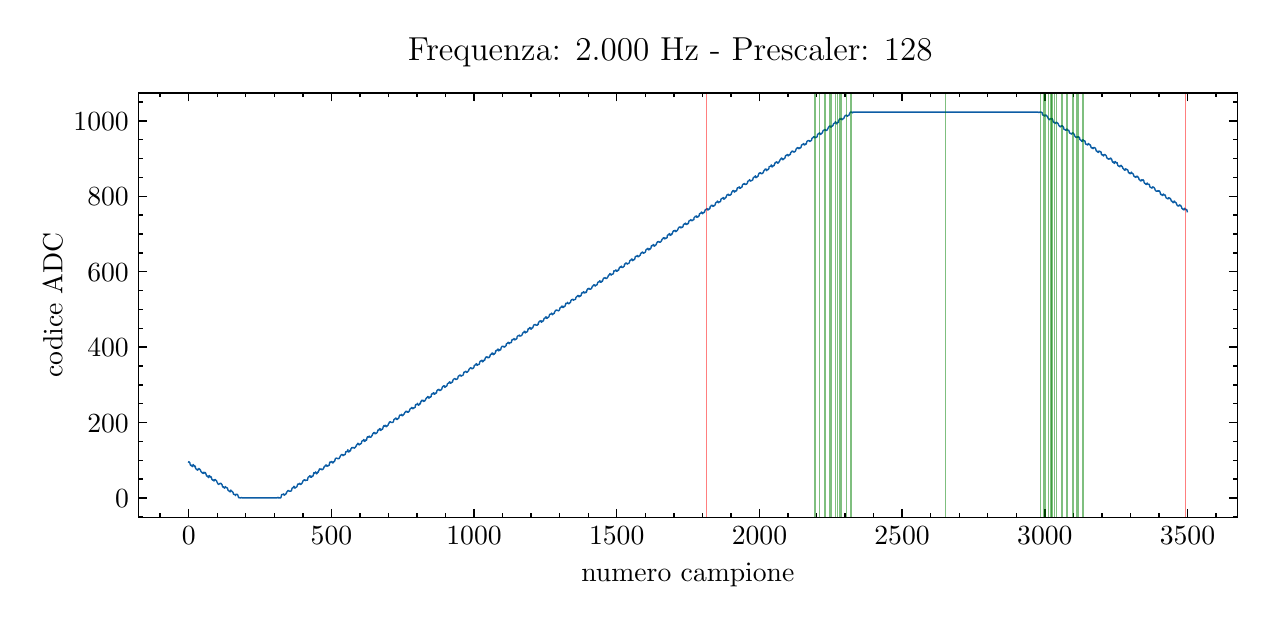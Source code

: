 \begingroup%
\makeatletter%
\begin{pgfpicture}%
\pgfpathrectangle{\pgfpointorigin}{\pgfqpoint{6.098in}{2.849in}}%
\pgfusepath{use as bounding box, clip}%
\begin{pgfscope}%
\pgfsetbuttcap%
\pgfsetmiterjoin%
\definecolor{currentfill}{rgb}{1.0,1.0,1.0}%
\pgfsetfillcolor{currentfill}%
\pgfsetlinewidth{0.0pt}%
\definecolor{currentstroke}{rgb}{1.0,1.0,1.0}%
\pgfsetstrokecolor{currentstroke}%
\pgfsetdash{}{0pt}%
\pgfpathmoveto{\pgfqpoint{0.0in}{-0.0in}}%
\pgfpathlineto{\pgfqpoint{6.098in}{-0.0in}}%
\pgfpathlineto{\pgfqpoint{6.098in}{2.849in}}%
\pgfpathlineto{\pgfqpoint{0.0in}{2.849in}}%
\pgfpathclose%
\pgfusepath{fill}%
\end{pgfscope}%
\begin{pgfscope}%
\pgfsetbuttcap%
\pgfsetmiterjoin%
\definecolor{currentfill}{rgb}{1.0,1.0,1.0}%
\pgfsetfillcolor{currentfill}%
\pgfsetlinewidth{0.0pt}%
\definecolor{currentstroke}{rgb}{0.0,0.0,0.0}%
\pgfsetstrokecolor{currentstroke}%
\pgfsetstrokeopacity{0.0}%
\pgfsetdash{}{0pt}%
\pgfpathmoveto{\pgfqpoint{0.555in}{0.401in}}%
\pgfpathlineto{\pgfqpoint{6.048in}{0.401in}}%
\pgfpathlineto{\pgfqpoint{6.048in}{2.523in}}%
\pgfpathlineto{\pgfqpoint{0.555in}{2.523in}}%
\pgfpathclose%
\pgfusepath{fill}%
\end{pgfscope}%
\begin{pgfscope}%
\pgfsetbuttcap%
\pgfsetroundjoin%
\definecolor{currentfill}{rgb}{0.0,0.0,0.0}%
\pgfsetfillcolor{currentfill}%
\pgfsetlinewidth{0.502pt}%
\definecolor{currentstroke}{rgb}{0.0,0.0,0.0}%
\pgfsetstrokecolor{currentstroke}%
\pgfsetdash{}{0pt}%
\pgfsys@defobject{currentmarker}{\pgfqpoint{0.0in}{0.0in}}{\pgfqpoint{0.0in}{0.042in}}{%
\pgfpathmoveto{\pgfqpoint{0.0in}{0.0in}}%
\pgfpathlineto{\pgfqpoint{0.0in}{0.042in}}%
\pgfusepath{stroke,fill}%
}%
\begin{pgfscope}%
\pgfsys@transformshift{0.805in}{0.401in}%
\pgfsys@useobject{currentmarker}{}%
\end{pgfscope}%
\end{pgfscope}%
\begin{pgfscope}%
\pgfsetbuttcap%
\pgfsetroundjoin%
\definecolor{currentfill}{rgb}{0.0,0.0,0.0}%
\pgfsetfillcolor{currentfill}%
\pgfsetlinewidth{0.502pt}%
\definecolor{currentstroke}{rgb}{0.0,0.0,0.0}%
\pgfsetstrokecolor{currentstroke}%
\pgfsetdash{}{0pt}%
\pgfsys@defobject{currentmarker}{\pgfqpoint{0.0in}{-0.042in}}{\pgfqpoint{0.0in}{0.0in}}{%
\pgfpathmoveto{\pgfqpoint{0.0in}{0.0in}}%
\pgfpathlineto{\pgfqpoint{0.0in}{-0.042in}}%
\pgfusepath{stroke,fill}%
}%
\begin{pgfscope}%
\pgfsys@transformshift{0.805in}{2.523in}%
\pgfsys@useobject{currentmarker}{}%
\end{pgfscope}%
\end{pgfscope}%
\begin{pgfscope}%
\pgftext[x=0.805in,y=0.352in,,top]{\rmfamily\fontsize{10.0}{12.0}\selectfont \(\displaystyle 0\)}%
\end{pgfscope}%
\begin{pgfscope}%
\pgfsetbuttcap%
\pgfsetroundjoin%
\definecolor{currentfill}{rgb}{0.0,0.0,0.0}%
\pgfsetfillcolor{currentfill}%
\pgfsetlinewidth{0.502pt}%
\definecolor{currentstroke}{rgb}{0.0,0.0,0.0}%
\pgfsetstrokecolor{currentstroke}%
\pgfsetdash{}{0pt}%
\pgfsys@defobject{currentmarker}{\pgfqpoint{0.0in}{0.0in}}{\pgfqpoint{0.0in}{0.042in}}{%
\pgfpathmoveto{\pgfqpoint{0.0in}{0.0in}}%
\pgfpathlineto{\pgfqpoint{0.0in}{0.042in}}%
\pgfusepath{stroke,fill}%
}%
\begin{pgfscope}%
\pgfsys@transformshift{1.519in}{0.401in}%
\pgfsys@useobject{currentmarker}{}%
\end{pgfscope}%
\end{pgfscope}%
\begin{pgfscope}%
\pgfsetbuttcap%
\pgfsetroundjoin%
\definecolor{currentfill}{rgb}{0.0,0.0,0.0}%
\pgfsetfillcolor{currentfill}%
\pgfsetlinewidth{0.502pt}%
\definecolor{currentstroke}{rgb}{0.0,0.0,0.0}%
\pgfsetstrokecolor{currentstroke}%
\pgfsetdash{}{0pt}%
\pgfsys@defobject{currentmarker}{\pgfqpoint{0.0in}{-0.042in}}{\pgfqpoint{0.0in}{0.0in}}{%
\pgfpathmoveto{\pgfqpoint{0.0in}{0.0in}}%
\pgfpathlineto{\pgfqpoint{0.0in}{-0.042in}}%
\pgfusepath{stroke,fill}%
}%
\begin{pgfscope}%
\pgfsys@transformshift{1.519in}{2.523in}%
\pgfsys@useobject{currentmarker}{}%
\end{pgfscope}%
\end{pgfscope}%
\begin{pgfscope}%
\pgftext[x=1.519in,y=0.352in,,top]{\rmfamily\fontsize{10.0}{12.0}\selectfont \(\displaystyle 500\)}%
\end{pgfscope}%
\begin{pgfscope}%
\pgfsetbuttcap%
\pgfsetroundjoin%
\definecolor{currentfill}{rgb}{0.0,0.0,0.0}%
\pgfsetfillcolor{currentfill}%
\pgfsetlinewidth{0.502pt}%
\definecolor{currentstroke}{rgb}{0.0,0.0,0.0}%
\pgfsetstrokecolor{currentstroke}%
\pgfsetdash{}{0pt}%
\pgfsys@defobject{currentmarker}{\pgfqpoint{0.0in}{0.0in}}{\pgfqpoint{0.0in}{0.042in}}{%
\pgfpathmoveto{\pgfqpoint{0.0in}{0.0in}}%
\pgfpathlineto{\pgfqpoint{0.0in}{0.042in}}%
\pgfusepath{stroke,fill}%
}%
\begin{pgfscope}%
\pgfsys@transformshift{2.232in}{0.401in}%
\pgfsys@useobject{currentmarker}{}%
\end{pgfscope}%
\end{pgfscope}%
\begin{pgfscope}%
\pgfsetbuttcap%
\pgfsetroundjoin%
\definecolor{currentfill}{rgb}{0.0,0.0,0.0}%
\pgfsetfillcolor{currentfill}%
\pgfsetlinewidth{0.502pt}%
\definecolor{currentstroke}{rgb}{0.0,0.0,0.0}%
\pgfsetstrokecolor{currentstroke}%
\pgfsetdash{}{0pt}%
\pgfsys@defobject{currentmarker}{\pgfqpoint{0.0in}{-0.042in}}{\pgfqpoint{0.0in}{0.0in}}{%
\pgfpathmoveto{\pgfqpoint{0.0in}{0.0in}}%
\pgfpathlineto{\pgfqpoint{0.0in}{-0.042in}}%
\pgfusepath{stroke,fill}%
}%
\begin{pgfscope}%
\pgfsys@transformshift{2.232in}{2.523in}%
\pgfsys@useobject{currentmarker}{}%
\end{pgfscope}%
\end{pgfscope}%
\begin{pgfscope}%
\pgftext[x=2.232in,y=0.352in,,top]{\rmfamily\fontsize{10.0}{12.0}\selectfont \(\displaystyle 1000\)}%
\end{pgfscope}%
\begin{pgfscope}%
\pgfsetbuttcap%
\pgfsetroundjoin%
\definecolor{currentfill}{rgb}{0.0,0.0,0.0}%
\pgfsetfillcolor{currentfill}%
\pgfsetlinewidth{0.502pt}%
\definecolor{currentstroke}{rgb}{0.0,0.0,0.0}%
\pgfsetstrokecolor{currentstroke}%
\pgfsetdash{}{0pt}%
\pgfsys@defobject{currentmarker}{\pgfqpoint{0.0in}{0.0in}}{\pgfqpoint{0.0in}{0.042in}}{%
\pgfpathmoveto{\pgfqpoint{0.0in}{0.0in}}%
\pgfpathlineto{\pgfqpoint{0.0in}{0.042in}}%
\pgfusepath{stroke,fill}%
}%
\begin{pgfscope}%
\pgfsys@transformshift{2.945in}{0.401in}%
\pgfsys@useobject{currentmarker}{}%
\end{pgfscope}%
\end{pgfscope}%
\begin{pgfscope}%
\pgfsetbuttcap%
\pgfsetroundjoin%
\definecolor{currentfill}{rgb}{0.0,0.0,0.0}%
\pgfsetfillcolor{currentfill}%
\pgfsetlinewidth{0.502pt}%
\definecolor{currentstroke}{rgb}{0.0,0.0,0.0}%
\pgfsetstrokecolor{currentstroke}%
\pgfsetdash{}{0pt}%
\pgfsys@defobject{currentmarker}{\pgfqpoint{0.0in}{-0.042in}}{\pgfqpoint{0.0in}{0.0in}}{%
\pgfpathmoveto{\pgfqpoint{0.0in}{0.0in}}%
\pgfpathlineto{\pgfqpoint{0.0in}{-0.042in}}%
\pgfusepath{stroke,fill}%
}%
\begin{pgfscope}%
\pgfsys@transformshift{2.945in}{2.523in}%
\pgfsys@useobject{currentmarker}{}%
\end{pgfscope}%
\end{pgfscope}%
\begin{pgfscope}%
\pgftext[x=2.945in,y=0.352in,,top]{\rmfamily\fontsize{10.0}{12.0}\selectfont \(\displaystyle 1500\)}%
\end{pgfscope}%
\begin{pgfscope}%
\pgfsetbuttcap%
\pgfsetroundjoin%
\definecolor{currentfill}{rgb}{0.0,0.0,0.0}%
\pgfsetfillcolor{currentfill}%
\pgfsetlinewidth{0.502pt}%
\definecolor{currentstroke}{rgb}{0.0,0.0,0.0}%
\pgfsetstrokecolor{currentstroke}%
\pgfsetdash{}{0pt}%
\pgfsys@defobject{currentmarker}{\pgfqpoint{0.0in}{0.0in}}{\pgfqpoint{0.0in}{0.042in}}{%
\pgfpathmoveto{\pgfqpoint{0.0in}{0.0in}}%
\pgfpathlineto{\pgfqpoint{0.0in}{0.042in}}%
\pgfusepath{stroke,fill}%
}%
\begin{pgfscope}%
\pgfsys@transformshift{3.659in}{0.401in}%
\pgfsys@useobject{currentmarker}{}%
\end{pgfscope}%
\end{pgfscope}%
\begin{pgfscope}%
\pgfsetbuttcap%
\pgfsetroundjoin%
\definecolor{currentfill}{rgb}{0.0,0.0,0.0}%
\pgfsetfillcolor{currentfill}%
\pgfsetlinewidth{0.502pt}%
\definecolor{currentstroke}{rgb}{0.0,0.0,0.0}%
\pgfsetstrokecolor{currentstroke}%
\pgfsetdash{}{0pt}%
\pgfsys@defobject{currentmarker}{\pgfqpoint{0.0in}{-0.042in}}{\pgfqpoint{0.0in}{0.0in}}{%
\pgfpathmoveto{\pgfqpoint{0.0in}{0.0in}}%
\pgfpathlineto{\pgfqpoint{0.0in}{-0.042in}}%
\pgfusepath{stroke,fill}%
}%
\begin{pgfscope}%
\pgfsys@transformshift{3.659in}{2.523in}%
\pgfsys@useobject{currentmarker}{}%
\end{pgfscope}%
\end{pgfscope}%
\begin{pgfscope}%
\pgftext[x=3.659in,y=0.352in,,top]{\rmfamily\fontsize{10.0}{12.0}\selectfont \(\displaystyle 2000\)}%
\end{pgfscope}%
\begin{pgfscope}%
\pgfsetbuttcap%
\pgfsetroundjoin%
\definecolor{currentfill}{rgb}{0.0,0.0,0.0}%
\pgfsetfillcolor{currentfill}%
\pgfsetlinewidth{0.502pt}%
\definecolor{currentstroke}{rgb}{0.0,0.0,0.0}%
\pgfsetstrokecolor{currentstroke}%
\pgfsetdash{}{0pt}%
\pgfsys@defobject{currentmarker}{\pgfqpoint{0.0in}{0.0in}}{\pgfqpoint{0.0in}{0.042in}}{%
\pgfpathmoveto{\pgfqpoint{0.0in}{0.0in}}%
\pgfpathlineto{\pgfqpoint{0.0in}{0.042in}}%
\pgfusepath{stroke,fill}%
}%
\begin{pgfscope}%
\pgfsys@transformshift{4.372in}{0.401in}%
\pgfsys@useobject{currentmarker}{}%
\end{pgfscope}%
\end{pgfscope}%
\begin{pgfscope}%
\pgfsetbuttcap%
\pgfsetroundjoin%
\definecolor{currentfill}{rgb}{0.0,0.0,0.0}%
\pgfsetfillcolor{currentfill}%
\pgfsetlinewidth{0.502pt}%
\definecolor{currentstroke}{rgb}{0.0,0.0,0.0}%
\pgfsetstrokecolor{currentstroke}%
\pgfsetdash{}{0pt}%
\pgfsys@defobject{currentmarker}{\pgfqpoint{0.0in}{-0.042in}}{\pgfqpoint{0.0in}{0.0in}}{%
\pgfpathmoveto{\pgfqpoint{0.0in}{0.0in}}%
\pgfpathlineto{\pgfqpoint{0.0in}{-0.042in}}%
\pgfusepath{stroke,fill}%
}%
\begin{pgfscope}%
\pgfsys@transformshift{4.372in}{2.523in}%
\pgfsys@useobject{currentmarker}{}%
\end{pgfscope}%
\end{pgfscope}%
\begin{pgfscope}%
\pgftext[x=4.372in,y=0.352in,,top]{\rmfamily\fontsize{10.0}{12.0}\selectfont \(\displaystyle 2500\)}%
\end{pgfscope}%
\begin{pgfscope}%
\pgfsetbuttcap%
\pgfsetroundjoin%
\definecolor{currentfill}{rgb}{0.0,0.0,0.0}%
\pgfsetfillcolor{currentfill}%
\pgfsetlinewidth{0.502pt}%
\definecolor{currentstroke}{rgb}{0.0,0.0,0.0}%
\pgfsetstrokecolor{currentstroke}%
\pgfsetdash{}{0pt}%
\pgfsys@defobject{currentmarker}{\pgfqpoint{0.0in}{0.0in}}{\pgfqpoint{0.0in}{0.042in}}{%
\pgfpathmoveto{\pgfqpoint{0.0in}{0.0in}}%
\pgfpathlineto{\pgfqpoint{0.0in}{0.042in}}%
\pgfusepath{stroke,fill}%
}%
\begin{pgfscope}%
\pgfsys@transformshift{5.086in}{0.401in}%
\pgfsys@useobject{currentmarker}{}%
\end{pgfscope}%
\end{pgfscope}%
\begin{pgfscope}%
\pgfsetbuttcap%
\pgfsetroundjoin%
\definecolor{currentfill}{rgb}{0.0,0.0,0.0}%
\pgfsetfillcolor{currentfill}%
\pgfsetlinewidth{0.502pt}%
\definecolor{currentstroke}{rgb}{0.0,0.0,0.0}%
\pgfsetstrokecolor{currentstroke}%
\pgfsetdash{}{0pt}%
\pgfsys@defobject{currentmarker}{\pgfqpoint{0.0in}{-0.042in}}{\pgfqpoint{0.0in}{0.0in}}{%
\pgfpathmoveto{\pgfqpoint{0.0in}{0.0in}}%
\pgfpathlineto{\pgfqpoint{0.0in}{-0.042in}}%
\pgfusepath{stroke,fill}%
}%
\begin{pgfscope}%
\pgfsys@transformshift{5.086in}{2.523in}%
\pgfsys@useobject{currentmarker}{}%
\end{pgfscope}%
\end{pgfscope}%
\begin{pgfscope}%
\pgftext[x=5.086in,y=0.352in,,top]{\rmfamily\fontsize{10.0}{12.0}\selectfont \(\displaystyle 3000\)}%
\end{pgfscope}%
\begin{pgfscope}%
\pgfsetbuttcap%
\pgfsetroundjoin%
\definecolor{currentfill}{rgb}{0.0,0.0,0.0}%
\pgfsetfillcolor{currentfill}%
\pgfsetlinewidth{0.502pt}%
\definecolor{currentstroke}{rgb}{0.0,0.0,0.0}%
\pgfsetstrokecolor{currentstroke}%
\pgfsetdash{}{0pt}%
\pgfsys@defobject{currentmarker}{\pgfqpoint{0.0in}{0.0in}}{\pgfqpoint{0.0in}{0.042in}}{%
\pgfpathmoveto{\pgfqpoint{0.0in}{0.0in}}%
\pgfpathlineto{\pgfqpoint{0.0in}{0.042in}}%
\pgfusepath{stroke,fill}%
}%
\begin{pgfscope}%
\pgfsys@transformshift{5.799in}{0.401in}%
\pgfsys@useobject{currentmarker}{}%
\end{pgfscope}%
\end{pgfscope}%
\begin{pgfscope}%
\pgfsetbuttcap%
\pgfsetroundjoin%
\definecolor{currentfill}{rgb}{0.0,0.0,0.0}%
\pgfsetfillcolor{currentfill}%
\pgfsetlinewidth{0.502pt}%
\definecolor{currentstroke}{rgb}{0.0,0.0,0.0}%
\pgfsetstrokecolor{currentstroke}%
\pgfsetdash{}{0pt}%
\pgfsys@defobject{currentmarker}{\pgfqpoint{0.0in}{-0.042in}}{\pgfqpoint{0.0in}{0.0in}}{%
\pgfpathmoveto{\pgfqpoint{0.0in}{0.0in}}%
\pgfpathlineto{\pgfqpoint{0.0in}{-0.042in}}%
\pgfusepath{stroke,fill}%
}%
\begin{pgfscope}%
\pgfsys@transformshift{5.799in}{2.523in}%
\pgfsys@useobject{currentmarker}{}%
\end{pgfscope}%
\end{pgfscope}%
\begin{pgfscope}%
\pgftext[x=5.799in,y=0.352in,,top]{\rmfamily\fontsize{10.0}{12.0}\selectfont \(\displaystyle 3500\)}%
\end{pgfscope}%
\begin{pgfscope}%
\pgfsetbuttcap%
\pgfsetroundjoin%
\definecolor{currentfill}{rgb}{0.0,0.0,0.0}%
\pgfsetfillcolor{currentfill}%
\pgfsetlinewidth{0.502pt}%
\definecolor{currentstroke}{rgb}{0.0,0.0,0.0}%
\pgfsetstrokecolor{currentstroke}%
\pgfsetdash{}{0pt}%
\pgfsys@defobject{currentmarker}{\pgfqpoint{0.0in}{0.0in}}{\pgfqpoint{0.0in}{0.021in}}{%
\pgfpathmoveto{\pgfqpoint{0.0in}{0.0in}}%
\pgfpathlineto{\pgfqpoint{0.0in}{0.021in}}%
\pgfusepath{stroke,fill}%
}%
\begin{pgfscope}%
\pgfsys@transformshift{0.662in}{0.401in}%
\pgfsys@useobject{currentmarker}{}%
\end{pgfscope}%
\end{pgfscope}%
\begin{pgfscope}%
\pgfsetbuttcap%
\pgfsetroundjoin%
\definecolor{currentfill}{rgb}{0.0,0.0,0.0}%
\pgfsetfillcolor{currentfill}%
\pgfsetlinewidth{0.502pt}%
\definecolor{currentstroke}{rgb}{0.0,0.0,0.0}%
\pgfsetstrokecolor{currentstroke}%
\pgfsetdash{}{0pt}%
\pgfsys@defobject{currentmarker}{\pgfqpoint{0.0in}{-0.021in}}{\pgfqpoint{0.0in}{0.0in}}{%
\pgfpathmoveto{\pgfqpoint{0.0in}{0.0in}}%
\pgfpathlineto{\pgfqpoint{0.0in}{-0.021in}}%
\pgfusepath{stroke,fill}%
}%
\begin{pgfscope}%
\pgfsys@transformshift{0.662in}{2.523in}%
\pgfsys@useobject{currentmarker}{}%
\end{pgfscope}%
\end{pgfscope}%
\begin{pgfscope}%
\pgfsetbuttcap%
\pgfsetroundjoin%
\definecolor{currentfill}{rgb}{0.0,0.0,0.0}%
\pgfsetfillcolor{currentfill}%
\pgfsetlinewidth{0.502pt}%
\definecolor{currentstroke}{rgb}{0.0,0.0,0.0}%
\pgfsetstrokecolor{currentstroke}%
\pgfsetdash{}{0pt}%
\pgfsys@defobject{currentmarker}{\pgfqpoint{0.0in}{0.0in}}{\pgfqpoint{0.0in}{0.021in}}{%
\pgfpathmoveto{\pgfqpoint{0.0in}{0.0in}}%
\pgfpathlineto{\pgfqpoint{0.0in}{0.021in}}%
\pgfusepath{stroke,fill}%
}%
\begin{pgfscope}%
\pgfsys@transformshift{0.948in}{0.401in}%
\pgfsys@useobject{currentmarker}{}%
\end{pgfscope}%
\end{pgfscope}%
\begin{pgfscope}%
\pgfsetbuttcap%
\pgfsetroundjoin%
\definecolor{currentfill}{rgb}{0.0,0.0,0.0}%
\pgfsetfillcolor{currentfill}%
\pgfsetlinewidth{0.502pt}%
\definecolor{currentstroke}{rgb}{0.0,0.0,0.0}%
\pgfsetstrokecolor{currentstroke}%
\pgfsetdash{}{0pt}%
\pgfsys@defobject{currentmarker}{\pgfqpoint{0.0in}{-0.021in}}{\pgfqpoint{0.0in}{0.0in}}{%
\pgfpathmoveto{\pgfqpoint{0.0in}{0.0in}}%
\pgfpathlineto{\pgfqpoint{0.0in}{-0.021in}}%
\pgfusepath{stroke,fill}%
}%
\begin{pgfscope}%
\pgfsys@transformshift{0.948in}{2.523in}%
\pgfsys@useobject{currentmarker}{}%
\end{pgfscope}%
\end{pgfscope}%
\begin{pgfscope}%
\pgfsetbuttcap%
\pgfsetroundjoin%
\definecolor{currentfill}{rgb}{0.0,0.0,0.0}%
\pgfsetfillcolor{currentfill}%
\pgfsetlinewidth{0.502pt}%
\definecolor{currentstroke}{rgb}{0.0,0.0,0.0}%
\pgfsetstrokecolor{currentstroke}%
\pgfsetdash{}{0pt}%
\pgfsys@defobject{currentmarker}{\pgfqpoint{0.0in}{0.0in}}{\pgfqpoint{0.0in}{0.021in}}{%
\pgfpathmoveto{\pgfqpoint{0.0in}{0.0in}}%
\pgfpathlineto{\pgfqpoint{0.0in}{0.021in}}%
\pgfusepath{stroke,fill}%
}%
\begin{pgfscope}%
\pgfsys@transformshift{1.09in}{0.401in}%
\pgfsys@useobject{currentmarker}{}%
\end{pgfscope}%
\end{pgfscope}%
\begin{pgfscope}%
\pgfsetbuttcap%
\pgfsetroundjoin%
\definecolor{currentfill}{rgb}{0.0,0.0,0.0}%
\pgfsetfillcolor{currentfill}%
\pgfsetlinewidth{0.502pt}%
\definecolor{currentstroke}{rgb}{0.0,0.0,0.0}%
\pgfsetstrokecolor{currentstroke}%
\pgfsetdash{}{0pt}%
\pgfsys@defobject{currentmarker}{\pgfqpoint{0.0in}{-0.021in}}{\pgfqpoint{0.0in}{0.0in}}{%
\pgfpathmoveto{\pgfqpoint{0.0in}{0.0in}}%
\pgfpathlineto{\pgfqpoint{0.0in}{-0.021in}}%
\pgfusepath{stroke,fill}%
}%
\begin{pgfscope}%
\pgfsys@transformshift{1.09in}{2.523in}%
\pgfsys@useobject{currentmarker}{}%
\end{pgfscope}%
\end{pgfscope}%
\begin{pgfscope}%
\pgfsetbuttcap%
\pgfsetroundjoin%
\definecolor{currentfill}{rgb}{0.0,0.0,0.0}%
\pgfsetfillcolor{currentfill}%
\pgfsetlinewidth{0.502pt}%
\definecolor{currentstroke}{rgb}{0.0,0.0,0.0}%
\pgfsetstrokecolor{currentstroke}%
\pgfsetdash{}{0pt}%
\pgfsys@defobject{currentmarker}{\pgfqpoint{0.0in}{0.0in}}{\pgfqpoint{0.0in}{0.021in}}{%
\pgfpathmoveto{\pgfqpoint{0.0in}{0.0in}}%
\pgfpathlineto{\pgfqpoint{0.0in}{0.021in}}%
\pgfusepath{stroke,fill}%
}%
\begin{pgfscope}%
\pgfsys@transformshift{1.233in}{0.401in}%
\pgfsys@useobject{currentmarker}{}%
\end{pgfscope}%
\end{pgfscope}%
\begin{pgfscope}%
\pgfsetbuttcap%
\pgfsetroundjoin%
\definecolor{currentfill}{rgb}{0.0,0.0,0.0}%
\pgfsetfillcolor{currentfill}%
\pgfsetlinewidth{0.502pt}%
\definecolor{currentstroke}{rgb}{0.0,0.0,0.0}%
\pgfsetstrokecolor{currentstroke}%
\pgfsetdash{}{0pt}%
\pgfsys@defobject{currentmarker}{\pgfqpoint{0.0in}{-0.021in}}{\pgfqpoint{0.0in}{0.0in}}{%
\pgfpathmoveto{\pgfqpoint{0.0in}{0.0in}}%
\pgfpathlineto{\pgfqpoint{0.0in}{-0.021in}}%
\pgfusepath{stroke,fill}%
}%
\begin{pgfscope}%
\pgfsys@transformshift{1.233in}{2.523in}%
\pgfsys@useobject{currentmarker}{}%
\end{pgfscope}%
\end{pgfscope}%
\begin{pgfscope}%
\pgfsetbuttcap%
\pgfsetroundjoin%
\definecolor{currentfill}{rgb}{0.0,0.0,0.0}%
\pgfsetfillcolor{currentfill}%
\pgfsetlinewidth{0.502pt}%
\definecolor{currentstroke}{rgb}{0.0,0.0,0.0}%
\pgfsetstrokecolor{currentstroke}%
\pgfsetdash{}{0pt}%
\pgfsys@defobject{currentmarker}{\pgfqpoint{0.0in}{0.0in}}{\pgfqpoint{0.0in}{0.021in}}{%
\pgfpathmoveto{\pgfqpoint{0.0in}{0.0in}}%
\pgfpathlineto{\pgfqpoint{0.0in}{0.021in}}%
\pgfusepath{stroke,fill}%
}%
\begin{pgfscope}%
\pgfsys@transformshift{1.376in}{0.401in}%
\pgfsys@useobject{currentmarker}{}%
\end{pgfscope}%
\end{pgfscope}%
\begin{pgfscope}%
\pgfsetbuttcap%
\pgfsetroundjoin%
\definecolor{currentfill}{rgb}{0.0,0.0,0.0}%
\pgfsetfillcolor{currentfill}%
\pgfsetlinewidth{0.502pt}%
\definecolor{currentstroke}{rgb}{0.0,0.0,0.0}%
\pgfsetstrokecolor{currentstroke}%
\pgfsetdash{}{0pt}%
\pgfsys@defobject{currentmarker}{\pgfqpoint{0.0in}{-0.021in}}{\pgfqpoint{0.0in}{0.0in}}{%
\pgfpathmoveto{\pgfqpoint{0.0in}{0.0in}}%
\pgfpathlineto{\pgfqpoint{0.0in}{-0.021in}}%
\pgfusepath{stroke,fill}%
}%
\begin{pgfscope}%
\pgfsys@transformshift{1.376in}{2.523in}%
\pgfsys@useobject{currentmarker}{}%
\end{pgfscope}%
\end{pgfscope}%
\begin{pgfscope}%
\pgfsetbuttcap%
\pgfsetroundjoin%
\definecolor{currentfill}{rgb}{0.0,0.0,0.0}%
\pgfsetfillcolor{currentfill}%
\pgfsetlinewidth{0.502pt}%
\definecolor{currentstroke}{rgb}{0.0,0.0,0.0}%
\pgfsetstrokecolor{currentstroke}%
\pgfsetdash{}{0pt}%
\pgfsys@defobject{currentmarker}{\pgfqpoint{0.0in}{0.0in}}{\pgfqpoint{0.0in}{0.021in}}{%
\pgfpathmoveto{\pgfqpoint{0.0in}{0.0in}}%
\pgfpathlineto{\pgfqpoint{0.0in}{0.021in}}%
\pgfusepath{stroke,fill}%
}%
\begin{pgfscope}%
\pgfsys@transformshift{1.661in}{0.401in}%
\pgfsys@useobject{currentmarker}{}%
\end{pgfscope}%
\end{pgfscope}%
\begin{pgfscope}%
\pgfsetbuttcap%
\pgfsetroundjoin%
\definecolor{currentfill}{rgb}{0.0,0.0,0.0}%
\pgfsetfillcolor{currentfill}%
\pgfsetlinewidth{0.502pt}%
\definecolor{currentstroke}{rgb}{0.0,0.0,0.0}%
\pgfsetstrokecolor{currentstroke}%
\pgfsetdash{}{0pt}%
\pgfsys@defobject{currentmarker}{\pgfqpoint{0.0in}{-0.021in}}{\pgfqpoint{0.0in}{0.0in}}{%
\pgfpathmoveto{\pgfqpoint{0.0in}{0.0in}}%
\pgfpathlineto{\pgfqpoint{0.0in}{-0.021in}}%
\pgfusepath{stroke,fill}%
}%
\begin{pgfscope}%
\pgfsys@transformshift{1.661in}{2.523in}%
\pgfsys@useobject{currentmarker}{}%
\end{pgfscope}%
\end{pgfscope}%
\begin{pgfscope}%
\pgfsetbuttcap%
\pgfsetroundjoin%
\definecolor{currentfill}{rgb}{0.0,0.0,0.0}%
\pgfsetfillcolor{currentfill}%
\pgfsetlinewidth{0.502pt}%
\definecolor{currentstroke}{rgb}{0.0,0.0,0.0}%
\pgfsetstrokecolor{currentstroke}%
\pgfsetdash{}{0pt}%
\pgfsys@defobject{currentmarker}{\pgfqpoint{0.0in}{0.0in}}{\pgfqpoint{0.0in}{0.021in}}{%
\pgfpathmoveto{\pgfqpoint{0.0in}{0.0in}}%
\pgfpathlineto{\pgfqpoint{0.0in}{0.021in}}%
\pgfusepath{stroke,fill}%
}%
\begin{pgfscope}%
\pgfsys@transformshift{1.804in}{0.401in}%
\pgfsys@useobject{currentmarker}{}%
\end{pgfscope}%
\end{pgfscope}%
\begin{pgfscope}%
\pgfsetbuttcap%
\pgfsetroundjoin%
\definecolor{currentfill}{rgb}{0.0,0.0,0.0}%
\pgfsetfillcolor{currentfill}%
\pgfsetlinewidth{0.502pt}%
\definecolor{currentstroke}{rgb}{0.0,0.0,0.0}%
\pgfsetstrokecolor{currentstroke}%
\pgfsetdash{}{0pt}%
\pgfsys@defobject{currentmarker}{\pgfqpoint{0.0in}{-0.021in}}{\pgfqpoint{0.0in}{0.0in}}{%
\pgfpathmoveto{\pgfqpoint{0.0in}{0.0in}}%
\pgfpathlineto{\pgfqpoint{0.0in}{-0.021in}}%
\pgfusepath{stroke,fill}%
}%
\begin{pgfscope}%
\pgfsys@transformshift{1.804in}{2.523in}%
\pgfsys@useobject{currentmarker}{}%
\end{pgfscope}%
\end{pgfscope}%
\begin{pgfscope}%
\pgfsetbuttcap%
\pgfsetroundjoin%
\definecolor{currentfill}{rgb}{0.0,0.0,0.0}%
\pgfsetfillcolor{currentfill}%
\pgfsetlinewidth{0.502pt}%
\definecolor{currentstroke}{rgb}{0.0,0.0,0.0}%
\pgfsetstrokecolor{currentstroke}%
\pgfsetdash{}{0pt}%
\pgfsys@defobject{currentmarker}{\pgfqpoint{0.0in}{0.0in}}{\pgfqpoint{0.0in}{0.021in}}{%
\pgfpathmoveto{\pgfqpoint{0.0in}{0.0in}}%
\pgfpathlineto{\pgfqpoint{0.0in}{0.021in}}%
\pgfusepath{stroke,fill}%
}%
\begin{pgfscope}%
\pgfsys@transformshift{1.947in}{0.401in}%
\pgfsys@useobject{currentmarker}{}%
\end{pgfscope}%
\end{pgfscope}%
\begin{pgfscope}%
\pgfsetbuttcap%
\pgfsetroundjoin%
\definecolor{currentfill}{rgb}{0.0,0.0,0.0}%
\pgfsetfillcolor{currentfill}%
\pgfsetlinewidth{0.502pt}%
\definecolor{currentstroke}{rgb}{0.0,0.0,0.0}%
\pgfsetstrokecolor{currentstroke}%
\pgfsetdash{}{0pt}%
\pgfsys@defobject{currentmarker}{\pgfqpoint{0.0in}{-0.021in}}{\pgfqpoint{0.0in}{0.0in}}{%
\pgfpathmoveto{\pgfqpoint{0.0in}{0.0in}}%
\pgfpathlineto{\pgfqpoint{0.0in}{-0.021in}}%
\pgfusepath{stroke,fill}%
}%
\begin{pgfscope}%
\pgfsys@transformshift{1.947in}{2.523in}%
\pgfsys@useobject{currentmarker}{}%
\end{pgfscope}%
\end{pgfscope}%
\begin{pgfscope}%
\pgfsetbuttcap%
\pgfsetroundjoin%
\definecolor{currentfill}{rgb}{0.0,0.0,0.0}%
\pgfsetfillcolor{currentfill}%
\pgfsetlinewidth{0.502pt}%
\definecolor{currentstroke}{rgb}{0.0,0.0,0.0}%
\pgfsetstrokecolor{currentstroke}%
\pgfsetdash{}{0pt}%
\pgfsys@defobject{currentmarker}{\pgfqpoint{0.0in}{0.0in}}{\pgfqpoint{0.0in}{0.021in}}{%
\pgfpathmoveto{\pgfqpoint{0.0in}{0.0in}}%
\pgfpathlineto{\pgfqpoint{0.0in}{0.021in}}%
\pgfusepath{stroke,fill}%
}%
\begin{pgfscope}%
\pgfsys@transformshift{2.089in}{0.401in}%
\pgfsys@useobject{currentmarker}{}%
\end{pgfscope}%
\end{pgfscope}%
\begin{pgfscope}%
\pgfsetbuttcap%
\pgfsetroundjoin%
\definecolor{currentfill}{rgb}{0.0,0.0,0.0}%
\pgfsetfillcolor{currentfill}%
\pgfsetlinewidth{0.502pt}%
\definecolor{currentstroke}{rgb}{0.0,0.0,0.0}%
\pgfsetstrokecolor{currentstroke}%
\pgfsetdash{}{0pt}%
\pgfsys@defobject{currentmarker}{\pgfqpoint{0.0in}{-0.021in}}{\pgfqpoint{0.0in}{0.0in}}{%
\pgfpathmoveto{\pgfqpoint{0.0in}{0.0in}}%
\pgfpathlineto{\pgfqpoint{0.0in}{-0.021in}}%
\pgfusepath{stroke,fill}%
}%
\begin{pgfscope}%
\pgfsys@transformshift{2.089in}{2.523in}%
\pgfsys@useobject{currentmarker}{}%
\end{pgfscope}%
\end{pgfscope}%
\begin{pgfscope}%
\pgfsetbuttcap%
\pgfsetroundjoin%
\definecolor{currentfill}{rgb}{0.0,0.0,0.0}%
\pgfsetfillcolor{currentfill}%
\pgfsetlinewidth{0.502pt}%
\definecolor{currentstroke}{rgb}{0.0,0.0,0.0}%
\pgfsetstrokecolor{currentstroke}%
\pgfsetdash{}{0pt}%
\pgfsys@defobject{currentmarker}{\pgfqpoint{0.0in}{0.0in}}{\pgfqpoint{0.0in}{0.021in}}{%
\pgfpathmoveto{\pgfqpoint{0.0in}{0.0in}}%
\pgfpathlineto{\pgfqpoint{0.0in}{0.021in}}%
\pgfusepath{stroke,fill}%
}%
\begin{pgfscope}%
\pgfsys@transformshift{2.375in}{0.401in}%
\pgfsys@useobject{currentmarker}{}%
\end{pgfscope}%
\end{pgfscope}%
\begin{pgfscope}%
\pgfsetbuttcap%
\pgfsetroundjoin%
\definecolor{currentfill}{rgb}{0.0,0.0,0.0}%
\pgfsetfillcolor{currentfill}%
\pgfsetlinewidth{0.502pt}%
\definecolor{currentstroke}{rgb}{0.0,0.0,0.0}%
\pgfsetstrokecolor{currentstroke}%
\pgfsetdash{}{0pt}%
\pgfsys@defobject{currentmarker}{\pgfqpoint{0.0in}{-0.021in}}{\pgfqpoint{0.0in}{0.0in}}{%
\pgfpathmoveto{\pgfqpoint{0.0in}{0.0in}}%
\pgfpathlineto{\pgfqpoint{0.0in}{-0.021in}}%
\pgfusepath{stroke,fill}%
}%
\begin{pgfscope}%
\pgfsys@transformshift{2.375in}{2.523in}%
\pgfsys@useobject{currentmarker}{}%
\end{pgfscope}%
\end{pgfscope}%
\begin{pgfscope}%
\pgfsetbuttcap%
\pgfsetroundjoin%
\definecolor{currentfill}{rgb}{0.0,0.0,0.0}%
\pgfsetfillcolor{currentfill}%
\pgfsetlinewidth{0.502pt}%
\definecolor{currentstroke}{rgb}{0.0,0.0,0.0}%
\pgfsetstrokecolor{currentstroke}%
\pgfsetdash{}{0pt}%
\pgfsys@defobject{currentmarker}{\pgfqpoint{0.0in}{0.0in}}{\pgfqpoint{0.0in}{0.021in}}{%
\pgfpathmoveto{\pgfqpoint{0.0in}{0.0in}}%
\pgfpathlineto{\pgfqpoint{0.0in}{0.021in}}%
\pgfusepath{stroke,fill}%
}%
\begin{pgfscope}%
\pgfsys@transformshift{2.517in}{0.401in}%
\pgfsys@useobject{currentmarker}{}%
\end{pgfscope}%
\end{pgfscope}%
\begin{pgfscope}%
\pgfsetbuttcap%
\pgfsetroundjoin%
\definecolor{currentfill}{rgb}{0.0,0.0,0.0}%
\pgfsetfillcolor{currentfill}%
\pgfsetlinewidth{0.502pt}%
\definecolor{currentstroke}{rgb}{0.0,0.0,0.0}%
\pgfsetstrokecolor{currentstroke}%
\pgfsetdash{}{0pt}%
\pgfsys@defobject{currentmarker}{\pgfqpoint{0.0in}{-0.021in}}{\pgfqpoint{0.0in}{0.0in}}{%
\pgfpathmoveto{\pgfqpoint{0.0in}{0.0in}}%
\pgfpathlineto{\pgfqpoint{0.0in}{-0.021in}}%
\pgfusepath{stroke,fill}%
}%
\begin{pgfscope}%
\pgfsys@transformshift{2.517in}{2.523in}%
\pgfsys@useobject{currentmarker}{}%
\end{pgfscope}%
\end{pgfscope}%
\begin{pgfscope}%
\pgfsetbuttcap%
\pgfsetroundjoin%
\definecolor{currentfill}{rgb}{0.0,0.0,0.0}%
\pgfsetfillcolor{currentfill}%
\pgfsetlinewidth{0.502pt}%
\definecolor{currentstroke}{rgb}{0.0,0.0,0.0}%
\pgfsetstrokecolor{currentstroke}%
\pgfsetdash{}{0pt}%
\pgfsys@defobject{currentmarker}{\pgfqpoint{0.0in}{0.0in}}{\pgfqpoint{0.0in}{0.021in}}{%
\pgfpathmoveto{\pgfqpoint{0.0in}{0.0in}}%
\pgfpathlineto{\pgfqpoint{0.0in}{0.021in}}%
\pgfusepath{stroke,fill}%
}%
\begin{pgfscope}%
\pgfsys@transformshift{2.66in}{0.401in}%
\pgfsys@useobject{currentmarker}{}%
\end{pgfscope}%
\end{pgfscope}%
\begin{pgfscope}%
\pgfsetbuttcap%
\pgfsetroundjoin%
\definecolor{currentfill}{rgb}{0.0,0.0,0.0}%
\pgfsetfillcolor{currentfill}%
\pgfsetlinewidth{0.502pt}%
\definecolor{currentstroke}{rgb}{0.0,0.0,0.0}%
\pgfsetstrokecolor{currentstroke}%
\pgfsetdash{}{0pt}%
\pgfsys@defobject{currentmarker}{\pgfqpoint{0.0in}{-0.021in}}{\pgfqpoint{0.0in}{0.0in}}{%
\pgfpathmoveto{\pgfqpoint{0.0in}{0.0in}}%
\pgfpathlineto{\pgfqpoint{0.0in}{-0.021in}}%
\pgfusepath{stroke,fill}%
}%
\begin{pgfscope}%
\pgfsys@transformshift{2.66in}{2.523in}%
\pgfsys@useobject{currentmarker}{}%
\end{pgfscope}%
\end{pgfscope}%
\begin{pgfscope}%
\pgfsetbuttcap%
\pgfsetroundjoin%
\definecolor{currentfill}{rgb}{0.0,0.0,0.0}%
\pgfsetfillcolor{currentfill}%
\pgfsetlinewidth{0.502pt}%
\definecolor{currentstroke}{rgb}{0.0,0.0,0.0}%
\pgfsetstrokecolor{currentstroke}%
\pgfsetdash{}{0pt}%
\pgfsys@defobject{currentmarker}{\pgfqpoint{0.0in}{0.0in}}{\pgfqpoint{0.0in}{0.021in}}{%
\pgfpathmoveto{\pgfqpoint{0.0in}{0.0in}}%
\pgfpathlineto{\pgfqpoint{0.0in}{0.021in}}%
\pgfusepath{stroke,fill}%
}%
\begin{pgfscope}%
\pgfsys@transformshift{2.803in}{0.401in}%
\pgfsys@useobject{currentmarker}{}%
\end{pgfscope}%
\end{pgfscope}%
\begin{pgfscope}%
\pgfsetbuttcap%
\pgfsetroundjoin%
\definecolor{currentfill}{rgb}{0.0,0.0,0.0}%
\pgfsetfillcolor{currentfill}%
\pgfsetlinewidth{0.502pt}%
\definecolor{currentstroke}{rgb}{0.0,0.0,0.0}%
\pgfsetstrokecolor{currentstroke}%
\pgfsetdash{}{0pt}%
\pgfsys@defobject{currentmarker}{\pgfqpoint{0.0in}{-0.021in}}{\pgfqpoint{0.0in}{0.0in}}{%
\pgfpathmoveto{\pgfqpoint{0.0in}{0.0in}}%
\pgfpathlineto{\pgfqpoint{0.0in}{-0.021in}}%
\pgfusepath{stroke,fill}%
}%
\begin{pgfscope}%
\pgfsys@transformshift{2.803in}{2.523in}%
\pgfsys@useobject{currentmarker}{}%
\end{pgfscope}%
\end{pgfscope}%
\begin{pgfscope}%
\pgfsetbuttcap%
\pgfsetroundjoin%
\definecolor{currentfill}{rgb}{0.0,0.0,0.0}%
\pgfsetfillcolor{currentfill}%
\pgfsetlinewidth{0.502pt}%
\definecolor{currentstroke}{rgb}{0.0,0.0,0.0}%
\pgfsetstrokecolor{currentstroke}%
\pgfsetdash{}{0pt}%
\pgfsys@defobject{currentmarker}{\pgfqpoint{0.0in}{0.0in}}{\pgfqpoint{0.0in}{0.021in}}{%
\pgfpathmoveto{\pgfqpoint{0.0in}{0.0in}}%
\pgfpathlineto{\pgfqpoint{0.0in}{0.021in}}%
\pgfusepath{stroke,fill}%
}%
\begin{pgfscope}%
\pgfsys@transformshift{3.088in}{0.401in}%
\pgfsys@useobject{currentmarker}{}%
\end{pgfscope}%
\end{pgfscope}%
\begin{pgfscope}%
\pgfsetbuttcap%
\pgfsetroundjoin%
\definecolor{currentfill}{rgb}{0.0,0.0,0.0}%
\pgfsetfillcolor{currentfill}%
\pgfsetlinewidth{0.502pt}%
\definecolor{currentstroke}{rgb}{0.0,0.0,0.0}%
\pgfsetstrokecolor{currentstroke}%
\pgfsetdash{}{0pt}%
\pgfsys@defobject{currentmarker}{\pgfqpoint{0.0in}{-0.021in}}{\pgfqpoint{0.0in}{0.0in}}{%
\pgfpathmoveto{\pgfqpoint{0.0in}{0.0in}}%
\pgfpathlineto{\pgfqpoint{0.0in}{-0.021in}}%
\pgfusepath{stroke,fill}%
}%
\begin{pgfscope}%
\pgfsys@transformshift{3.088in}{2.523in}%
\pgfsys@useobject{currentmarker}{}%
\end{pgfscope}%
\end{pgfscope}%
\begin{pgfscope}%
\pgfsetbuttcap%
\pgfsetroundjoin%
\definecolor{currentfill}{rgb}{0.0,0.0,0.0}%
\pgfsetfillcolor{currentfill}%
\pgfsetlinewidth{0.502pt}%
\definecolor{currentstroke}{rgb}{0.0,0.0,0.0}%
\pgfsetstrokecolor{currentstroke}%
\pgfsetdash{}{0pt}%
\pgfsys@defobject{currentmarker}{\pgfqpoint{0.0in}{0.0in}}{\pgfqpoint{0.0in}{0.021in}}{%
\pgfpathmoveto{\pgfqpoint{0.0in}{0.0in}}%
\pgfpathlineto{\pgfqpoint{0.0in}{0.021in}}%
\pgfusepath{stroke,fill}%
}%
\begin{pgfscope}%
\pgfsys@transformshift{3.231in}{0.401in}%
\pgfsys@useobject{currentmarker}{}%
\end{pgfscope}%
\end{pgfscope}%
\begin{pgfscope}%
\pgfsetbuttcap%
\pgfsetroundjoin%
\definecolor{currentfill}{rgb}{0.0,0.0,0.0}%
\pgfsetfillcolor{currentfill}%
\pgfsetlinewidth{0.502pt}%
\definecolor{currentstroke}{rgb}{0.0,0.0,0.0}%
\pgfsetstrokecolor{currentstroke}%
\pgfsetdash{}{0pt}%
\pgfsys@defobject{currentmarker}{\pgfqpoint{0.0in}{-0.021in}}{\pgfqpoint{0.0in}{0.0in}}{%
\pgfpathmoveto{\pgfqpoint{0.0in}{0.0in}}%
\pgfpathlineto{\pgfqpoint{0.0in}{-0.021in}}%
\pgfusepath{stroke,fill}%
}%
\begin{pgfscope}%
\pgfsys@transformshift{3.231in}{2.523in}%
\pgfsys@useobject{currentmarker}{}%
\end{pgfscope}%
\end{pgfscope}%
\begin{pgfscope}%
\pgfsetbuttcap%
\pgfsetroundjoin%
\definecolor{currentfill}{rgb}{0.0,0.0,0.0}%
\pgfsetfillcolor{currentfill}%
\pgfsetlinewidth{0.502pt}%
\definecolor{currentstroke}{rgb}{0.0,0.0,0.0}%
\pgfsetstrokecolor{currentstroke}%
\pgfsetdash{}{0pt}%
\pgfsys@defobject{currentmarker}{\pgfqpoint{0.0in}{0.0in}}{\pgfqpoint{0.0in}{0.021in}}{%
\pgfpathmoveto{\pgfqpoint{0.0in}{0.0in}}%
\pgfpathlineto{\pgfqpoint{0.0in}{0.021in}}%
\pgfusepath{stroke,fill}%
}%
\begin{pgfscope}%
\pgfsys@transformshift{3.374in}{0.401in}%
\pgfsys@useobject{currentmarker}{}%
\end{pgfscope}%
\end{pgfscope}%
\begin{pgfscope}%
\pgfsetbuttcap%
\pgfsetroundjoin%
\definecolor{currentfill}{rgb}{0.0,0.0,0.0}%
\pgfsetfillcolor{currentfill}%
\pgfsetlinewidth{0.502pt}%
\definecolor{currentstroke}{rgb}{0.0,0.0,0.0}%
\pgfsetstrokecolor{currentstroke}%
\pgfsetdash{}{0pt}%
\pgfsys@defobject{currentmarker}{\pgfqpoint{0.0in}{-0.021in}}{\pgfqpoint{0.0in}{0.0in}}{%
\pgfpathmoveto{\pgfqpoint{0.0in}{0.0in}}%
\pgfpathlineto{\pgfqpoint{0.0in}{-0.021in}}%
\pgfusepath{stroke,fill}%
}%
\begin{pgfscope}%
\pgfsys@transformshift{3.374in}{2.523in}%
\pgfsys@useobject{currentmarker}{}%
\end{pgfscope}%
\end{pgfscope}%
\begin{pgfscope}%
\pgfsetbuttcap%
\pgfsetroundjoin%
\definecolor{currentfill}{rgb}{0.0,0.0,0.0}%
\pgfsetfillcolor{currentfill}%
\pgfsetlinewidth{0.502pt}%
\definecolor{currentstroke}{rgb}{0.0,0.0,0.0}%
\pgfsetstrokecolor{currentstroke}%
\pgfsetdash{}{0pt}%
\pgfsys@defobject{currentmarker}{\pgfqpoint{0.0in}{0.0in}}{\pgfqpoint{0.0in}{0.021in}}{%
\pgfpathmoveto{\pgfqpoint{0.0in}{0.0in}}%
\pgfpathlineto{\pgfqpoint{0.0in}{0.021in}}%
\pgfusepath{stroke,fill}%
}%
\begin{pgfscope}%
\pgfsys@transformshift{3.516in}{0.401in}%
\pgfsys@useobject{currentmarker}{}%
\end{pgfscope}%
\end{pgfscope}%
\begin{pgfscope}%
\pgfsetbuttcap%
\pgfsetroundjoin%
\definecolor{currentfill}{rgb}{0.0,0.0,0.0}%
\pgfsetfillcolor{currentfill}%
\pgfsetlinewidth{0.502pt}%
\definecolor{currentstroke}{rgb}{0.0,0.0,0.0}%
\pgfsetstrokecolor{currentstroke}%
\pgfsetdash{}{0pt}%
\pgfsys@defobject{currentmarker}{\pgfqpoint{0.0in}{-0.021in}}{\pgfqpoint{0.0in}{0.0in}}{%
\pgfpathmoveto{\pgfqpoint{0.0in}{0.0in}}%
\pgfpathlineto{\pgfqpoint{0.0in}{-0.021in}}%
\pgfusepath{stroke,fill}%
}%
\begin{pgfscope}%
\pgfsys@transformshift{3.516in}{2.523in}%
\pgfsys@useobject{currentmarker}{}%
\end{pgfscope}%
\end{pgfscope}%
\begin{pgfscope}%
\pgfsetbuttcap%
\pgfsetroundjoin%
\definecolor{currentfill}{rgb}{0.0,0.0,0.0}%
\pgfsetfillcolor{currentfill}%
\pgfsetlinewidth{0.502pt}%
\definecolor{currentstroke}{rgb}{0.0,0.0,0.0}%
\pgfsetstrokecolor{currentstroke}%
\pgfsetdash{}{0pt}%
\pgfsys@defobject{currentmarker}{\pgfqpoint{0.0in}{0.0in}}{\pgfqpoint{0.0in}{0.021in}}{%
\pgfpathmoveto{\pgfqpoint{0.0in}{0.0in}}%
\pgfpathlineto{\pgfqpoint{0.0in}{0.021in}}%
\pgfusepath{stroke,fill}%
}%
\begin{pgfscope}%
\pgfsys@transformshift{3.802in}{0.401in}%
\pgfsys@useobject{currentmarker}{}%
\end{pgfscope}%
\end{pgfscope}%
\begin{pgfscope}%
\pgfsetbuttcap%
\pgfsetroundjoin%
\definecolor{currentfill}{rgb}{0.0,0.0,0.0}%
\pgfsetfillcolor{currentfill}%
\pgfsetlinewidth{0.502pt}%
\definecolor{currentstroke}{rgb}{0.0,0.0,0.0}%
\pgfsetstrokecolor{currentstroke}%
\pgfsetdash{}{0pt}%
\pgfsys@defobject{currentmarker}{\pgfqpoint{0.0in}{-0.021in}}{\pgfqpoint{0.0in}{0.0in}}{%
\pgfpathmoveto{\pgfqpoint{0.0in}{0.0in}}%
\pgfpathlineto{\pgfqpoint{0.0in}{-0.021in}}%
\pgfusepath{stroke,fill}%
}%
\begin{pgfscope}%
\pgfsys@transformshift{3.802in}{2.523in}%
\pgfsys@useobject{currentmarker}{}%
\end{pgfscope}%
\end{pgfscope}%
\begin{pgfscope}%
\pgfsetbuttcap%
\pgfsetroundjoin%
\definecolor{currentfill}{rgb}{0.0,0.0,0.0}%
\pgfsetfillcolor{currentfill}%
\pgfsetlinewidth{0.502pt}%
\definecolor{currentstroke}{rgb}{0.0,0.0,0.0}%
\pgfsetstrokecolor{currentstroke}%
\pgfsetdash{}{0pt}%
\pgfsys@defobject{currentmarker}{\pgfqpoint{0.0in}{0.0in}}{\pgfqpoint{0.0in}{0.021in}}{%
\pgfpathmoveto{\pgfqpoint{0.0in}{0.0in}}%
\pgfpathlineto{\pgfqpoint{0.0in}{0.021in}}%
\pgfusepath{stroke,fill}%
}%
\begin{pgfscope}%
\pgfsys@transformshift{3.944in}{0.401in}%
\pgfsys@useobject{currentmarker}{}%
\end{pgfscope}%
\end{pgfscope}%
\begin{pgfscope}%
\pgfsetbuttcap%
\pgfsetroundjoin%
\definecolor{currentfill}{rgb}{0.0,0.0,0.0}%
\pgfsetfillcolor{currentfill}%
\pgfsetlinewidth{0.502pt}%
\definecolor{currentstroke}{rgb}{0.0,0.0,0.0}%
\pgfsetstrokecolor{currentstroke}%
\pgfsetdash{}{0pt}%
\pgfsys@defobject{currentmarker}{\pgfqpoint{0.0in}{-0.021in}}{\pgfqpoint{0.0in}{0.0in}}{%
\pgfpathmoveto{\pgfqpoint{0.0in}{0.0in}}%
\pgfpathlineto{\pgfqpoint{0.0in}{-0.021in}}%
\pgfusepath{stroke,fill}%
}%
\begin{pgfscope}%
\pgfsys@transformshift{3.944in}{2.523in}%
\pgfsys@useobject{currentmarker}{}%
\end{pgfscope}%
\end{pgfscope}%
\begin{pgfscope}%
\pgfsetbuttcap%
\pgfsetroundjoin%
\definecolor{currentfill}{rgb}{0.0,0.0,0.0}%
\pgfsetfillcolor{currentfill}%
\pgfsetlinewidth{0.502pt}%
\definecolor{currentstroke}{rgb}{0.0,0.0,0.0}%
\pgfsetstrokecolor{currentstroke}%
\pgfsetdash{}{0pt}%
\pgfsys@defobject{currentmarker}{\pgfqpoint{0.0in}{0.0in}}{\pgfqpoint{0.0in}{0.021in}}{%
\pgfpathmoveto{\pgfqpoint{0.0in}{0.0in}}%
\pgfpathlineto{\pgfqpoint{0.0in}{0.021in}}%
\pgfusepath{stroke,fill}%
}%
\begin{pgfscope}%
\pgfsys@transformshift{4.087in}{0.401in}%
\pgfsys@useobject{currentmarker}{}%
\end{pgfscope}%
\end{pgfscope}%
\begin{pgfscope}%
\pgfsetbuttcap%
\pgfsetroundjoin%
\definecolor{currentfill}{rgb}{0.0,0.0,0.0}%
\pgfsetfillcolor{currentfill}%
\pgfsetlinewidth{0.502pt}%
\definecolor{currentstroke}{rgb}{0.0,0.0,0.0}%
\pgfsetstrokecolor{currentstroke}%
\pgfsetdash{}{0pt}%
\pgfsys@defobject{currentmarker}{\pgfqpoint{0.0in}{-0.021in}}{\pgfqpoint{0.0in}{0.0in}}{%
\pgfpathmoveto{\pgfqpoint{0.0in}{0.0in}}%
\pgfpathlineto{\pgfqpoint{0.0in}{-0.021in}}%
\pgfusepath{stroke,fill}%
}%
\begin{pgfscope}%
\pgfsys@transformshift{4.087in}{2.523in}%
\pgfsys@useobject{currentmarker}{}%
\end{pgfscope}%
\end{pgfscope}%
\begin{pgfscope}%
\pgfsetbuttcap%
\pgfsetroundjoin%
\definecolor{currentfill}{rgb}{0.0,0.0,0.0}%
\pgfsetfillcolor{currentfill}%
\pgfsetlinewidth{0.502pt}%
\definecolor{currentstroke}{rgb}{0.0,0.0,0.0}%
\pgfsetstrokecolor{currentstroke}%
\pgfsetdash{}{0pt}%
\pgfsys@defobject{currentmarker}{\pgfqpoint{0.0in}{0.0in}}{\pgfqpoint{0.0in}{0.021in}}{%
\pgfpathmoveto{\pgfqpoint{0.0in}{0.0in}}%
\pgfpathlineto{\pgfqpoint{0.0in}{0.021in}}%
\pgfusepath{stroke,fill}%
}%
\begin{pgfscope}%
\pgfsys@transformshift{4.23in}{0.401in}%
\pgfsys@useobject{currentmarker}{}%
\end{pgfscope}%
\end{pgfscope}%
\begin{pgfscope}%
\pgfsetbuttcap%
\pgfsetroundjoin%
\definecolor{currentfill}{rgb}{0.0,0.0,0.0}%
\pgfsetfillcolor{currentfill}%
\pgfsetlinewidth{0.502pt}%
\definecolor{currentstroke}{rgb}{0.0,0.0,0.0}%
\pgfsetstrokecolor{currentstroke}%
\pgfsetdash{}{0pt}%
\pgfsys@defobject{currentmarker}{\pgfqpoint{0.0in}{-0.021in}}{\pgfqpoint{0.0in}{0.0in}}{%
\pgfpathmoveto{\pgfqpoint{0.0in}{0.0in}}%
\pgfpathlineto{\pgfqpoint{0.0in}{-0.021in}}%
\pgfusepath{stroke,fill}%
}%
\begin{pgfscope}%
\pgfsys@transformshift{4.23in}{2.523in}%
\pgfsys@useobject{currentmarker}{}%
\end{pgfscope}%
\end{pgfscope}%
\begin{pgfscope}%
\pgfsetbuttcap%
\pgfsetroundjoin%
\definecolor{currentfill}{rgb}{0.0,0.0,0.0}%
\pgfsetfillcolor{currentfill}%
\pgfsetlinewidth{0.502pt}%
\definecolor{currentstroke}{rgb}{0.0,0.0,0.0}%
\pgfsetstrokecolor{currentstroke}%
\pgfsetdash{}{0pt}%
\pgfsys@defobject{currentmarker}{\pgfqpoint{0.0in}{0.0in}}{\pgfqpoint{0.0in}{0.021in}}{%
\pgfpathmoveto{\pgfqpoint{0.0in}{0.0in}}%
\pgfpathlineto{\pgfqpoint{0.0in}{0.021in}}%
\pgfusepath{stroke,fill}%
}%
\begin{pgfscope}%
\pgfsys@transformshift{4.515in}{0.401in}%
\pgfsys@useobject{currentmarker}{}%
\end{pgfscope}%
\end{pgfscope}%
\begin{pgfscope}%
\pgfsetbuttcap%
\pgfsetroundjoin%
\definecolor{currentfill}{rgb}{0.0,0.0,0.0}%
\pgfsetfillcolor{currentfill}%
\pgfsetlinewidth{0.502pt}%
\definecolor{currentstroke}{rgb}{0.0,0.0,0.0}%
\pgfsetstrokecolor{currentstroke}%
\pgfsetdash{}{0pt}%
\pgfsys@defobject{currentmarker}{\pgfqpoint{0.0in}{-0.021in}}{\pgfqpoint{0.0in}{0.0in}}{%
\pgfpathmoveto{\pgfqpoint{0.0in}{0.0in}}%
\pgfpathlineto{\pgfqpoint{0.0in}{-0.021in}}%
\pgfusepath{stroke,fill}%
}%
\begin{pgfscope}%
\pgfsys@transformshift{4.515in}{2.523in}%
\pgfsys@useobject{currentmarker}{}%
\end{pgfscope}%
\end{pgfscope}%
\begin{pgfscope}%
\pgfsetbuttcap%
\pgfsetroundjoin%
\definecolor{currentfill}{rgb}{0.0,0.0,0.0}%
\pgfsetfillcolor{currentfill}%
\pgfsetlinewidth{0.502pt}%
\definecolor{currentstroke}{rgb}{0.0,0.0,0.0}%
\pgfsetstrokecolor{currentstroke}%
\pgfsetdash{}{0pt}%
\pgfsys@defobject{currentmarker}{\pgfqpoint{0.0in}{0.0in}}{\pgfqpoint{0.0in}{0.021in}}{%
\pgfpathmoveto{\pgfqpoint{0.0in}{0.0in}}%
\pgfpathlineto{\pgfqpoint{0.0in}{0.021in}}%
\pgfusepath{stroke,fill}%
}%
\begin{pgfscope}%
\pgfsys@transformshift{4.658in}{0.401in}%
\pgfsys@useobject{currentmarker}{}%
\end{pgfscope}%
\end{pgfscope}%
\begin{pgfscope}%
\pgfsetbuttcap%
\pgfsetroundjoin%
\definecolor{currentfill}{rgb}{0.0,0.0,0.0}%
\pgfsetfillcolor{currentfill}%
\pgfsetlinewidth{0.502pt}%
\definecolor{currentstroke}{rgb}{0.0,0.0,0.0}%
\pgfsetstrokecolor{currentstroke}%
\pgfsetdash{}{0pt}%
\pgfsys@defobject{currentmarker}{\pgfqpoint{0.0in}{-0.021in}}{\pgfqpoint{0.0in}{0.0in}}{%
\pgfpathmoveto{\pgfqpoint{0.0in}{0.0in}}%
\pgfpathlineto{\pgfqpoint{0.0in}{-0.021in}}%
\pgfusepath{stroke,fill}%
}%
\begin{pgfscope}%
\pgfsys@transformshift{4.658in}{2.523in}%
\pgfsys@useobject{currentmarker}{}%
\end{pgfscope}%
\end{pgfscope}%
\begin{pgfscope}%
\pgfsetbuttcap%
\pgfsetroundjoin%
\definecolor{currentfill}{rgb}{0.0,0.0,0.0}%
\pgfsetfillcolor{currentfill}%
\pgfsetlinewidth{0.502pt}%
\definecolor{currentstroke}{rgb}{0.0,0.0,0.0}%
\pgfsetstrokecolor{currentstroke}%
\pgfsetdash{}{0pt}%
\pgfsys@defobject{currentmarker}{\pgfqpoint{0.0in}{0.0in}}{\pgfqpoint{0.0in}{0.021in}}{%
\pgfpathmoveto{\pgfqpoint{0.0in}{0.0in}}%
\pgfpathlineto{\pgfqpoint{0.0in}{0.021in}}%
\pgfusepath{stroke,fill}%
}%
\begin{pgfscope}%
\pgfsys@transformshift{4.8in}{0.401in}%
\pgfsys@useobject{currentmarker}{}%
\end{pgfscope}%
\end{pgfscope}%
\begin{pgfscope}%
\pgfsetbuttcap%
\pgfsetroundjoin%
\definecolor{currentfill}{rgb}{0.0,0.0,0.0}%
\pgfsetfillcolor{currentfill}%
\pgfsetlinewidth{0.502pt}%
\definecolor{currentstroke}{rgb}{0.0,0.0,0.0}%
\pgfsetstrokecolor{currentstroke}%
\pgfsetdash{}{0pt}%
\pgfsys@defobject{currentmarker}{\pgfqpoint{0.0in}{-0.021in}}{\pgfqpoint{0.0in}{0.0in}}{%
\pgfpathmoveto{\pgfqpoint{0.0in}{0.0in}}%
\pgfpathlineto{\pgfqpoint{0.0in}{-0.021in}}%
\pgfusepath{stroke,fill}%
}%
\begin{pgfscope}%
\pgfsys@transformshift{4.8in}{2.523in}%
\pgfsys@useobject{currentmarker}{}%
\end{pgfscope}%
\end{pgfscope}%
\begin{pgfscope}%
\pgfsetbuttcap%
\pgfsetroundjoin%
\definecolor{currentfill}{rgb}{0.0,0.0,0.0}%
\pgfsetfillcolor{currentfill}%
\pgfsetlinewidth{0.502pt}%
\definecolor{currentstroke}{rgb}{0.0,0.0,0.0}%
\pgfsetstrokecolor{currentstroke}%
\pgfsetdash{}{0pt}%
\pgfsys@defobject{currentmarker}{\pgfqpoint{0.0in}{0.0in}}{\pgfqpoint{0.0in}{0.021in}}{%
\pgfpathmoveto{\pgfqpoint{0.0in}{0.0in}}%
\pgfpathlineto{\pgfqpoint{0.0in}{0.021in}}%
\pgfusepath{stroke,fill}%
}%
\begin{pgfscope}%
\pgfsys@transformshift{4.943in}{0.401in}%
\pgfsys@useobject{currentmarker}{}%
\end{pgfscope}%
\end{pgfscope}%
\begin{pgfscope}%
\pgfsetbuttcap%
\pgfsetroundjoin%
\definecolor{currentfill}{rgb}{0.0,0.0,0.0}%
\pgfsetfillcolor{currentfill}%
\pgfsetlinewidth{0.502pt}%
\definecolor{currentstroke}{rgb}{0.0,0.0,0.0}%
\pgfsetstrokecolor{currentstroke}%
\pgfsetdash{}{0pt}%
\pgfsys@defobject{currentmarker}{\pgfqpoint{0.0in}{-0.021in}}{\pgfqpoint{0.0in}{0.0in}}{%
\pgfpathmoveto{\pgfqpoint{0.0in}{0.0in}}%
\pgfpathlineto{\pgfqpoint{0.0in}{-0.021in}}%
\pgfusepath{stroke,fill}%
}%
\begin{pgfscope}%
\pgfsys@transformshift{4.943in}{2.523in}%
\pgfsys@useobject{currentmarker}{}%
\end{pgfscope}%
\end{pgfscope}%
\begin{pgfscope}%
\pgfsetbuttcap%
\pgfsetroundjoin%
\definecolor{currentfill}{rgb}{0.0,0.0,0.0}%
\pgfsetfillcolor{currentfill}%
\pgfsetlinewidth{0.502pt}%
\definecolor{currentstroke}{rgb}{0.0,0.0,0.0}%
\pgfsetstrokecolor{currentstroke}%
\pgfsetdash{}{0pt}%
\pgfsys@defobject{currentmarker}{\pgfqpoint{0.0in}{0.0in}}{\pgfqpoint{0.0in}{0.021in}}{%
\pgfpathmoveto{\pgfqpoint{0.0in}{0.0in}}%
\pgfpathlineto{\pgfqpoint{0.0in}{0.021in}}%
\pgfusepath{stroke,fill}%
}%
\begin{pgfscope}%
\pgfsys@transformshift{5.229in}{0.401in}%
\pgfsys@useobject{currentmarker}{}%
\end{pgfscope}%
\end{pgfscope}%
\begin{pgfscope}%
\pgfsetbuttcap%
\pgfsetroundjoin%
\definecolor{currentfill}{rgb}{0.0,0.0,0.0}%
\pgfsetfillcolor{currentfill}%
\pgfsetlinewidth{0.502pt}%
\definecolor{currentstroke}{rgb}{0.0,0.0,0.0}%
\pgfsetstrokecolor{currentstroke}%
\pgfsetdash{}{0pt}%
\pgfsys@defobject{currentmarker}{\pgfqpoint{0.0in}{-0.021in}}{\pgfqpoint{0.0in}{0.0in}}{%
\pgfpathmoveto{\pgfqpoint{0.0in}{0.0in}}%
\pgfpathlineto{\pgfqpoint{0.0in}{-0.021in}}%
\pgfusepath{stroke,fill}%
}%
\begin{pgfscope}%
\pgfsys@transformshift{5.229in}{2.523in}%
\pgfsys@useobject{currentmarker}{}%
\end{pgfscope}%
\end{pgfscope}%
\begin{pgfscope}%
\pgfsetbuttcap%
\pgfsetroundjoin%
\definecolor{currentfill}{rgb}{0.0,0.0,0.0}%
\pgfsetfillcolor{currentfill}%
\pgfsetlinewidth{0.502pt}%
\definecolor{currentstroke}{rgb}{0.0,0.0,0.0}%
\pgfsetstrokecolor{currentstroke}%
\pgfsetdash{}{0pt}%
\pgfsys@defobject{currentmarker}{\pgfqpoint{0.0in}{0.0in}}{\pgfqpoint{0.0in}{0.021in}}{%
\pgfpathmoveto{\pgfqpoint{0.0in}{0.0in}}%
\pgfpathlineto{\pgfqpoint{0.0in}{0.021in}}%
\pgfusepath{stroke,fill}%
}%
\begin{pgfscope}%
\pgfsys@transformshift{5.371in}{0.401in}%
\pgfsys@useobject{currentmarker}{}%
\end{pgfscope}%
\end{pgfscope}%
\begin{pgfscope}%
\pgfsetbuttcap%
\pgfsetroundjoin%
\definecolor{currentfill}{rgb}{0.0,0.0,0.0}%
\pgfsetfillcolor{currentfill}%
\pgfsetlinewidth{0.502pt}%
\definecolor{currentstroke}{rgb}{0.0,0.0,0.0}%
\pgfsetstrokecolor{currentstroke}%
\pgfsetdash{}{0pt}%
\pgfsys@defobject{currentmarker}{\pgfqpoint{0.0in}{-0.021in}}{\pgfqpoint{0.0in}{0.0in}}{%
\pgfpathmoveto{\pgfqpoint{0.0in}{0.0in}}%
\pgfpathlineto{\pgfqpoint{0.0in}{-0.021in}}%
\pgfusepath{stroke,fill}%
}%
\begin{pgfscope}%
\pgfsys@transformshift{5.371in}{2.523in}%
\pgfsys@useobject{currentmarker}{}%
\end{pgfscope}%
\end{pgfscope}%
\begin{pgfscope}%
\pgfsetbuttcap%
\pgfsetroundjoin%
\definecolor{currentfill}{rgb}{0.0,0.0,0.0}%
\pgfsetfillcolor{currentfill}%
\pgfsetlinewidth{0.502pt}%
\definecolor{currentstroke}{rgb}{0.0,0.0,0.0}%
\pgfsetstrokecolor{currentstroke}%
\pgfsetdash{}{0pt}%
\pgfsys@defobject{currentmarker}{\pgfqpoint{0.0in}{0.0in}}{\pgfqpoint{0.0in}{0.021in}}{%
\pgfpathmoveto{\pgfqpoint{0.0in}{0.0in}}%
\pgfpathlineto{\pgfqpoint{0.0in}{0.021in}}%
\pgfusepath{stroke,fill}%
}%
\begin{pgfscope}%
\pgfsys@transformshift{5.514in}{0.401in}%
\pgfsys@useobject{currentmarker}{}%
\end{pgfscope}%
\end{pgfscope}%
\begin{pgfscope}%
\pgfsetbuttcap%
\pgfsetroundjoin%
\definecolor{currentfill}{rgb}{0.0,0.0,0.0}%
\pgfsetfillcolor{currentfill}%
\pgfsetlinewidth{0.502pt}%
\definecolor{currentstroke}{rgb}{0.0,0.0,0.0}%
\pgfsetstrokecolor{currentstroke}%
\pgfsetdash{}{0pt}%
\pgfsys@defobject{currentmarker}{\pgfqpoint{0.0in}{-0.021in}}{\pgfqpoint{0.0in}{0.0in}}{%
\pgfpathmoveto{\pgfqpoint{0.0in}{0.0in}}%
\pgfpathlineto{\pgfqpoint{0.0in}{-0.021in}}%
\pgfusepath{stroke,fill}%
}%
\begin{pgfscope}%
\pgfsys@transformshift{5.514in}{2.523in}%
\pgfsys@useobject{currentmarker}{}%
\end{pgfscope}%
\end{pgfscope}%
\begin{pgfscope}%
\pgfsetbuttcap%
\pgfsetroundjoin%
\definecolor{currentfill}{rgb}{0.0,0.0,0.0}%
\pgfsetfillcolor{currentfill}%
\pgfsetlinewidth{0.502pt}%
\definecolor{currentstroke}{rgb}{0.0,0.0,0.0}%
\pgfsetstrokecolor{currentstroke}%
\pgfsetdash{}{0pt}%
\pgfsys@defobject{currentmarker}{\pgfqpoint{0.0in}{0.0in}}{\pgfqpoint{0.0in}{0.021in}}{%
\pgfpathmoveto{\pgfqpoint{0.0in}{0.0in}}%
\pgfpathlineto{\pgfqpoint{0.0in}{0.021in}}%
\pgfusepath{stroke,fill}%
}%
\begin{pgfscope}%
\pgfsys@transformshift{5.657in}{0.401in}%
\pgfsys@useobject{currentmarker}{}%
\end{pgfscope}%
\end{pgfscope}%
\begin{pgfscope}%
\pgfsetbuttcap%
\pgfsetroundjoin%
\definecolor{currentfill}{rgb}{0.0,0.0,0.0}%
\pgfsetfillcolor{currentfill}%
\pgfsetlinewidth{0.502pt}%
\definecolor{currentstroke}{rgb}{0.0,0.0,0.0}%
\pgfsetstrokecolor{currentstroke}%
\pgfsetdash{}{0pt}%
\pgfsys@defobject{currentmarker}{\pgfqpoint{0.0in}{-0.021in}}{\pgfqpoint{0.0in}{0.0in}}{%
\pgfpathmoveto{\pgfqpoint{0.0in}{0.0in}}%
\pgfpathlineto{\pgfqpoint{0.0in}{-0.021in}}%
\pgfusepath{stroke,fill}%
}%
\begin{pgfscope}%
\pgfsys@transformshift{5.657in}{2.523in}%
\pgfsys@useobject{currentmarker}{}%
\end{pgfscope}%
\end{pgfscope}%
\begin{pgfscope}%
\pgfsetbuttcap%
\pgfsetroundjoin%
\definecolor{currentfill}{rgb}{0.0,0.0,0.0}%
\pgfsetfillcolor{currentfill}%
\pgfsetlinewidth{0.502pt}%
\definecolor{currentstroke}{rgb}{0.0,0.0,0.0}%
\pgfsetstrokecolor{currentstroke}%
\pgfsetdash{}{0pt}%
\pgfsys@defobject{currentmarker}{\pgfqpoint{0.0in}{0.0in}}{\pgfqpoint{0.0in}{0.021in}}{%
\pgfpathmoveto{\pgfqpoint{0.0in}{0.0in}}%
\pgfpathlineto{\pgfqpoint{0.0in}{0.021in}}%
\pgfusepath{stroke,fill}%
}%
\begin{pgfscope}%
\pgfsys@transformshift{5.942in}{0.401in}%
\pgfsys@useobject{currentmarker}{}%
\end{pgfscope}%
\end{pgfscope}%
\begin{pgfscope}%
\pgfsetbuttcap%
\pgfsetroundjoin%
\definecolor{currentfill}{rgb}{0.0,0.0,0.0}%
\pgfsetfillcolor{currentfill}%
\pgfsetlinewidth{0.502pt}%
\definecolor{currentstroke}{rgb}{0.0,0.0,0.0}%
\pgfsetstrokecolor{currentstroke}%
\pgfsetdash{}{0pt}%
\pgfsys@defobject{currentmarker}{\pgfqpoint{0.0in}{-0.021in}}{\pgfqpoint{0.0in}{0.0in}}{%
\pgfpathmoveto{\pgfqpoint{0.0in}{0.0in}}%
\pgfpathlineto{\pgfqpoint{0.0in}{-0.021in}}%
\pgfusepath{stroke,fill}%
}%
\begin{pgfscope}%
\pgfsys@transformshift{5.942in}{2.523in}%
\pgfsys@useobject{currentmarker}{}%
\end{pgfscope}%
\end{pgfscope}%
\begin{pgfscope}%
\pgftext[x=3.301in,y=0.173in,,top]{\rmfamily\fontsize{10.0}{12.0}\selectfont numero campione}%
\end{pgfscope}%
\begin{pgfscope}%
\pgfsetbuttcap%
\pgfsetroundjoin%
\definecolor{currentfill}{rgb}{0.0,0.0,0.0}%
\pgfsetfillcolor{currentfill}%
\pgfsetlinewidth{0.502pt}%
\definecolor{currentstroke}{rgb}{0.0,0.0,0.0}%
\pgfsetstrokecolor{currentstroke}%
\pgfsetdash{}{0pt}%
\pgfsys@defobject{currentmarker}{\pgfqpoint{0.0in}{0.0in}}{\pgfqpoint{0.042in}{0.0in}}{%
\pgfpathmoveto{\pgfqpoint{0.0in}{0.0in}}%
\pgfpathlineto{\pgfqpoint{0.042in}{0.0in}}%
\pgfusepath{stroke,fill}%
}%
\begin{pgfscope}%
\pgfsys@transformshift{0.555in}{0.498in}%
\pgfsys@useobject{currentmarker}{}%
\end{pgfscope}%
\end{pgfscope}%
\begin{pgfscope}%
\pgfsetbuttcap%
\pgfsetroundjoin%
\definecolor{currentfill}{rgb}{0.0,0.0,0.0}%
\pgfsetfillcolor{currentfill}%
\pgfsetlinewidth{0.502pt}%
\definecolor{currentstroke}{rgb}{0.0,0.0,0.0}%
\pgfsetstrokecolor{currentstroke}%
\pgfsetdash{}{0pt}%
\pgfsys@defobject{currentmarker}{\pgfqpoint{-0.042in}{0.0in}}{\pgfqpoint{0.0in}{0.0in}}{%
\pgfpathmoveto{\pgfqpoint{0.0in}{0.0in}}%
\pgfpathlineto{\pgfqpoint{-0.042in}{0.0in}}%
\pgfusepath{stroke,fill}%
}%
\begin{pgfscope}%
\pgfsys@transformshift{6.048in}{0.498in}%
\pgfsys@useobject{currentmarker}{}%
\end{pgfscope}%
\end{pgfscope}%
\begin{pgfscope}%
\pgftext[x=0.437in,y=0.449in,left,base]{\rmfamily\fontsize{10.0}{12.0}\selectfont \(\displaystyle 0\)}%
\end{pgfscope}%
\begin{pgfscope}%
\pgfsetbuttcap%
\pgfsetroundjoin%
\definecolor{currentfill}{rgb}{0.0,0.0,0.0}%
\pgfsetfillcolor{currentfill}%
\pgfsetlinewidth{0.502pt}%
\definecolor{currentstroke}{rgb}{0.0,0.0,0.0}%
\pgfsetstrokecolor{currentstroke}%
\pgfsetdash{}{0pt}%
\pgfsys@defobject{currentmarker}{\pgfqpoint{0.0in}{0.0in}}{\pgfqpoint{0.042in}{0.0in}}{%
\pgfpathmoveto{\pgfqpoint{0.0in}{0.0in}}%
\pgfpathlineto{\pgfqpoint{0.042in}{0.0in}}%
\pgfusepath{stroke,fill}%
}%
\begin{pgfscope}%
\pgfsys@transformshift{0.555in}{0.875in}%
\pgfsys@useobject{currentmarker}{}%
\end{pgfscope}%
\end{pgfscope}%
\begin{pgfscope}%
\pgfsetbuttcap%
\pgfsetroundjoin%
\definecolor{currentfill}{rgb}{0.0,0.0,0.0}%
\pgfsetfillcolor{currentfill}%
\pgfsetlinewidth{0.502pt}%
\definecolor{currentstroke}{rgb}{0.0,0.0,0.0}%
\pgfsetstrokecolor{currentstroke}%
\pgfsetdash{}{0pt}%
\pgfsys@defobject{currentmarker}{\pgfqpoint{-0.042in}{0.0in}}{\pgfqpoint{0.0in}{0.0in}}{%
\pgfpathmoveto{\pgfqpoint{0.0in}{0.0in}}%
\pgfpathlineto{\pgfqpoint{-0.042in}{0.0in}}%
\pgfusepath{stroke,fill}%
}%
\begin{pgfscope}%
\pgfsys@transformshift{6.048in}{0.875in}%
\pgfsys@useobject{currentmarker}{}%
\end{pgfscope}%
\end{pgfscope}%
\begin{pgfscope}%
\pgftext[x=0.298in,y=0.826in,left,base]{\rmfamily\fontsize{10.0}{12.0}\selectfont \(\displaystyle 200\)}%
\end{pgfscope}%
\begin{pgfscope}%
\pgfsetbuttcap%
\pgfsetroundjoin%
\definecolor{currentfill}{rgb}{0.0,0.0,0.0}%
\pgfsetfillcolor{currentfill}%
\pgfsetlinewidth{0.502pt}%
\definecolor{currentstroke}{rgb}{0.0,0.0,0.0}%
\pgfsetstrokecolor{currentstroke}%
\pgfsetdash{}{0pt}%
\pgfsys@defobject{currentmarker}{\pgfqpoint{0.0in}{0.0in}}{\pgfqpoint{0.042in}{0.0in}}{%
\pgfpathmoveto{\pgfqpoint{0.0in}{0.0in}}%
\pgfpathlineto{\pgfqpoint{0.042in}{0.0in}}%
\pgfusepath{stroke,fill}%
}%
\begin{pgfscope}%
\pgfsys@transformshift{0.555in}{1.252in}%
\pgfsys@useobject{currentmarker}{}%
\end{pgfscope}%
\end{pgfscope}%
\begin{pgfscope}%
\pgfsetbuttcap%
\pgfsetroundjoin%
\definecolor{currentfill}{rgb}{0.0,0.0,0.0}%
\pgfsetfillcolor{currentfill}%
\pgfsetlinewidth{0.502pt}%
\definecolor{currentstroke}{rgb}{0.0,0.0,0.0}%
\pgfsetstrokecolor{currentstroke}%
\pgfsetdash{}{0pt}%
\pgfsys@defobject{currentmarker}{\pgfqpoint{-0.042in}{0.0in}}{\pgfqpoint{0.0in}{0.0in}}{%
\pgfpathmoveto{\pgfqpoint{0.0in}{0.0in}}%
\pgfpathlineto{\pgfqpoint{-0.042in}{0.0in}}%
\pgfusepath{stroke,fill}%
}%
\begin{pgfscope}%
\pgfsys@transformshift{6.048in}{1.252in}%
\pgfsys@useobject{currentmarker}{}%
\end{pgfscope}%
\end{pgfscope}%
\begin{pgfscope}%
\pgftext[x=0.298in,y=1.204in,left,base]{\rmfamily\fontsize{10.0}{12.0}\selectfont \(\displaystyle 400\)}%
\end{pgfscope}%
\begin{pgfscope}%
\pgfsetbuttcap%
\pgfsetroundjoin%
\definecolor{currentfill}{rgb}{0.0,0.0,0.0}%
\pgfsetfillcolor{currentfill}%
\pgfsetlinewidth{0.502pt}%
\definecolor{currentstroke}{rgb}{0.0,0.0,0.0}%
\pgfsetstrokecolor{currentstroke}%
\pgfsetdash{}{0pt}%
\pgfsys@defobject{currentmarker}{\pgfqpoint{0.0in}{0.0in}}{\pgfqpoint{0.042in}{0.0in}}{%
\pgfpathmoveto{\pgfqpoint{0.0in}{0.0in}}%
\pgfpathlineto{\pgfqpoint{0.042in}{0.0in}}%
\pgfusepath{stroke,fill}%
}%
\begin{pgfscope}%
\pgfsys@transformshift{0.555in}{1.629in}%
\pgfsys@useobject{currentmarker}{}%
\end{pgfscope}%
\end{pgfscope}%
\begin{pgfscope}%
\pgfsetbuttcap%
\pgfsetroundjoin%
\definecolor{currentfill}{rgb}{0.0,0.0,0.0}%
\pgfsetfillcolor{currentfill}%
\pgfsetlinewidth{0.502pt}%
\definecolor{currentstroke}{rgb}{0.0,0.0,0.0}%
\pgfsetstrokecolor{currentstroke}%
\pgfsetdash{}{0pt}%
\pgfsys@defobject{currentmarker}{\pgfqpoint{-0.042in}{0.0in}}{\pgfqpoint{0.0in}{0.0in}}{%
\pgfpathmoveto{\pgfqpoint{0.0in}{0.0in}}%
\pgfpathlineto{\pgfqpoint{-0.042in}{0.0in}}%
\pgfusepath{stroke,fill}%
}%
\begin{pgfscope}%
\pgfsys@transformshift{6.048in}{1.629in}%
\pgfsys@useobject{currentmarker}{}%
\end{pgfscope}%
\end{pgfscope}%
\begin{pgfscope}%
\pgftext[x=0.298in,y=1.581in,left,base]{\rmfamily\fontsize{10.0}{12.0}\selectfont \(\displaystyle 600\)}%
\end{pgfscope}%
\begin{pgfscope}%
\pgfsetbuttcap%
\pgfsetroundjoin%
\definecolor{currentfill}{rgb}{0.0,0.0,0.0}%
\pgfsetfillcolor{currentfill}%
\pgfsetlinewidth{0.502pt}%
\definecolor{currentstroke}{rgb}{0.0,0.0,0.0}%
\pgfsetstrokecolor{currentstroke}%
\pgfsetdash{}{0pt}%
\pgfsys@defobject{currentmarker}{\pgfqpoint{0.0in}{0.0in}}{\pgfqpoint{0.042in}{0.0in}}{%
\pgfpathmoveto{\pgfqpoint{0.0in}{0.0in}}%
\pgfpathlineto{\pgfqpoint{0.042in}{0.0in}}%
\pgfusepath{stroke,fill}%
}%
\begin{pgfscope}%
\pgfsys@transformshift{0.555in}{2.006in}%
\pgfsys@useobject{currentmarker}{}%
\end{pgfscope}%
\end{pgfscope}%
\begin{pgfscope}%
\pgfsetbuttcap%
\pgfsetroundjoin%
\definecolor{currentfill}{rgb}{0.0,0.0,0.0}%
\pgfsetfillcolor{currentfill}%
\pgfsetlinewidth{0.502pt}%
\definecolor{currentstroke}{rgb}{0.0,0.0,0.0}%
\pgfsetstrokecolor{currentstroke}%
\pgfsetdash{}{0pt}%
\pgfsys@defobject{currentmarker}{\pgfqpoint{-0.042in}{0.0in}}{\pgfqpoint{0.0in}{0.0in}}{%
\pgfpathmoveto{\pgfqpoint{0.0in}{0.0in}}%
\pgfpathlineto{\pgfqpoint{-0.042in}{0.0in}}%
\pgfusepath{stroke,fill}%
}%
\begin{pgfscope}%
\pgfsys@transformshift{6.048in}{2.006in}%
\pgfsys@useobject{currentmarker}{}%
\end{pgfscope}%
\end{pgfscope}%
\begin{pgfscope}%
\pgftext[x=0.298in,y=1.958in,left,base]{\rmfamily\fontsize{10.0}{12.0}\selectfont \(\displaystyle 800\)}%
\end{pgfscope}%
\begin{pgfscope}%
\pgfsetbuttcap%
\pgfsetroundjoin%
\definecolor{currentfill}{rgb}{0.0,0.0,0.0}%
\pgfsetfillcolor{currentfill}%
\pgfsetlinewidth{0.502pt}%
\definecolor{currentstroke}{rgb}{0.0,0.0,0.0}%
\pgfsetstrokecolor{currentstroke}%
\pgfsetdash{}{0pt}%
\pgfsys@defobject{currentmarker}{\pgfqpoint{0.0in}{0.0in}}{\pgfqpoint{0.042in}{0.0in}}{%
\pgfpathmoveto{\pgfqpoint{0.0in}{0.0in}}%
\pgfpathlineto{\pgfqpoint{0.042in}{0.0in}}%
\pgfusepath{stroke,fill}%
}%
\begin{pgfscope}%
\pgfsys@transformshift{0.555in}{2.383in}%
\pgfsys@useobject{currentmarker}{}%
\end{pgfscope}%
\end{pgfscope}%
\begin{pgfscope}%
\pgfsetbuttcap%
\pgfsetroundjoin%
\definecolor{currentfill}{rgb}{0.0,0.0,0.0}%
\pgfsetfillcolor{currentfill}%
\pgfsetlinewidth{0.502pt}%
\definecolor{currentstroke}{rgb}{0.0,0.0,0.0}%
\pgfsetstrokecolor{currentstroke}%
\pgfsetdash{}{0pt}%
\pgfsys@defobject{currentmarker}{\pgfqpoint{-0.042in}{0.0in}}{\pgfqpoint{0.0in}{0.0in}}{%
\pgfpathmoveto{\pgfqpoint{0.0in}{0.0in}}%
\pgfpathlineto{\pgfqpoint{-0.042in}{0.0in}}%
\pgfusepath{stroke,fill}%
}%
\begin{pgfscope}%
\pgfsys@transformshift{6.048in}{2.383in}%
\pgfsys@useobject{currentmarker}{}%
\end{pgfscope}%
\end{pgfscope}%
\begin{pgfscope}%
\pgftext[x=0.229in,y=2.335in,left,base]{\rmfamily\fontsize{10.0}{12.0}\selectfont \(\displaystyle 1000\)}%
\end{pgfscope}%
\begin{pgfscope}%
\pgfsetbuttcap%
\pgfsetroundjoin%
\definecolor{currentfill}{rgb}{0.0,0.0,0.0}%
\pgfsetfillcolor{currentfill}%
\pgfsetlinewidth{0.502pt}%
\definecolor{currentstroke}{rgb}{0.0,0.0,0.0}%
\pgfsetstrokecolor{currentstroke}%
\pgfsetdash{}{0pt}%
\pgfsys@defobject{currentmarker}{\pgfqpoint{0.0in}{0.0in}}{\pgfqpoint{0.021in}{0.0in}}{%
\pgfpathmoveto{\pgfqpoint{0.0in}{0.0in}}%
\pgfpathlineto{\pgfqpoint{0.021in}{0.0in}}%
\pgfusepath{stroke,fill}%
}%
\begin{pgfscope}%
\pgfsys@transformshift{0.555in}{0.403in}%
\pgfsys@useobject{currentmarker}{}%
\end{pgfscope}%
\end{pgfscope}%
\begin{pgfscope}%
\pgfsetbuttcap%
\pgfsetroundjoin%
\definecolor{currentfill}{rgb}{0.0,0.0,0.0}%
\pgfsetfillcolor{currentfill}%
\pgfsetlinewidth{0.502pt}%
\definecolor{currentstroke}{rgb}{0.0,0.0,0.0}%
\pgfsetstrokecolor{currentstroke}%
\pgfsetdash{}{0pt}%
\pgfsys@defobject{currentmarker}{\pgfqpoint{-0.021in}{0.0in}}{\pgfqpoint{0.0in}{0.0in}}{%
\pgfpathmoveto{\pgfqpoint{0.0in}{0.0in}}%
\pgfpathlineto{\pgfqpoint{-0.021in}{0.0in}}%
\pgfusepath{stroke,fill}%
}%
\begin{pgfscope}%
\pgfsys@transformshift{6.048in}{0.403in}%
\pgfsys@useobject{currentmarker}{}%
\end{pgfscope}%
\end{pgfscope}%
\begin{pgfscope}%
\pgfsetbuttcap%
\pgfsetroundjoin%
\definecolor{currentfill}{rgb}{0.0,0.0,0.0}%
\pgfsetfillcolor{currentfill}%
\pgfsetlinewidth{0.502pt}%
\definecolor{currentstroke}{rgb}{0.0,0.0,0.0}%
\pgfsetstrokecolor{currentstroke}%
\pgfsetdash{}{0pt}%
\pgfsys@defobject{currentmarker}{\pgfqpoint{0.0in}{0.0in}}{\pgfqpoint{0.021in}{0.0in}}{%
\pgfpathmoveto{\pgfqpoint{0.0in}{0.0in}}%
\pgfpathlineto{\pgfqpoint{0.021in}{0.0in}}%
\pgfusepath{stroke,fill}%
}%
\begin{pgfscope}%
\pgfsys@transformshift{0.555in}{0.592in}%
\pgfsys@useobject{currentmarker}{}%
\end{pgfscope}%
\end{pgfscope}%
\begin{pgfscope}%
\pgfsetbuttcap%
\pgfsetroundjoin%
\definecolor{currentfill}{rgb}{0.0,0.0,0.0}%
\pgfsetfillcolor{currentfill}%
\pgfsetlinewidth{0.502pt}%
\definecolor{currentstroke}{rgb}{0.0,0.0,0.0}%
\pgfsetstrokecolor{currentstroke}%
\pgfsetdash{}{0pt}%
\pgfsys@defobject{currentmarker}{\pgfqpoint{-0.021in}{0.0in}}{\pgfqpoint{0.0in}{0.0in}}{%
\pgfpathmoveto{\pgfqpoint{0.0in}{0.0in}}%
\pgfpathlineto{\pgfqpoint{-0.021in}{0.0in}}%
\pgfusepath{stroke,fill}%
}%
\begin{pgfscope}%
\pgfsys@transformshift{6.048in}{0.592in}%
\pgfsys@useobject{currentmarker}{}%
\end{pgfscope}%
\end{pgfscope}%
\begin{pgfscope}%
\pgfsetbuttcap%
\pgfsetroundjoin%
\definecolor{currentfill}{rgb}{0.0,0.0,0.0}%
\pgfsetfillcolor{currentfill}%
\pgfsetlinewidth{0.502pt}%
\definecolor{currentstroke}{rgb}{0.0,0.0,0.0}%
\pgfsetstrokecolor{currentstroke}%
\pgfsetdash{}{0pt}%
\pgfsys@defobject{currentmarker}{\pgfqpoint{0.0in}{0.0in}}{\pgfqpoint{0.021in}{0.0in}}{%
\pgfpathmoveto{\pgfqpoint{0.0in}{0.0in}}%
\pgfpathlineto{\pgfqpoint{0.021in}{0.0in}}%
\pgfusepath{stroke,fill}%
}%
\begin{pgfscope}%
\pgfsys@transformshift{0.555in}{0.686in}%
\pgfsys@useobject{currentmarker}{}%
\end{pgfscope}%
\end{pgfscope}%
\begin{pgfscope}%
\pgfsetbuttcap%
\pgfsetroundjoin%
\definecolor{currentfill}{rgb}{0.0,0.0,0.0}%
\pgfsetfillcolor{currentfill}%
\pgfsetlinewidth{0.502pt}%
\definecolor{currentstroke}{rgb}{0.0,0.0,0.0}%
\pgfsetstrokecolor{currentstroke}%
\pgfsetdash{}{0pt}%
\pgfsys@defobject{currentmarker}{\pgfqpoint{-0.021in}{0.0in}}{\pgfqpoint{0.0in}{0.0in}}{%
\pgfpathmoveto{\pgfqpoint{0.0in}{0.0in}}%
\pgfpathlineto{\pgfqpoint{-0.021in}{0.0in}}%
\pgfusepath{stroke,fill}%
}%
\begin{pgfscope}%
\pgfsys@transformshift{6.048in}{0.686in}%
\pgfsys@useobject{currentmarker}{}%
\end{pgfscope}%
\end{pgfscope}%
\begin{pgfscope}%
\pgfsetbuttcap%
\pgfsetroundjoin%
\definecolor{currentfill}{rgb}{0.0,0.0,0.0}%
\pgfsetfillcolor{currentfill}%
\pgfsetlinewidth{0.502pt}%
\definecolor{currentstroke}{rgb}{0.0,0.0,0.0}%
\pgfsetstrokecolor{currentstroke}%
\pgfsetdash{}{0pt}%
\pgfsys@defobject{currentmarker}{\pgfqpoint{0.0in}{0.0in}}{\pgfqpoint{0.021in}{0.0in}}{%
\pgfpathmoveto{\pgfqpoint{0.0in}{0.0in}}%
\pgfpathlineto{\pgfqpoint{0.021in}{0.0in}}%
\pgfusepath{stroke,fill}%
}%
\begin{pgfscope}%
\pgfsys@transformshift{0.555in}{0.78in}%
\pgfsys@useobject{currentmarker}{}%
\end{pgfscope}%
\end{pgfscope}%
\begin{pgfscope}%
\pgfsetbuttcap%
\pgfsetroundjoin%
\definecolor{currentfill}{rgb}{0.0,0.0,0.0}%
\pgfsetfillcolor{currentfill}%
\pgfsetlinewidth{0.502pt}%
\definecolor{currentstroke}{rgb}{0.0,0.0,0.0}%
\pgfsetstrokecolor{currentstroke}%
\pgfsetdash{}{0pt}%
\pgfsys@defobject{currentmarker}{\pgfqpoint{-0.021in}{0.0in}}{\pgfqpoint{0.0in}{0.0in}}{%
\pgfpathmoveto{\pgfqpoint{0.0in}{0.0in}}%
\pgfpathlineto{\pgfqpoint{-0.021in}{0.0in}}%
\pgfusepath{stroke,fill}%
}%
\begin{pgfscope}%
\pgfsys@transformshift{6.048in}{0.78in}%
\pgfsys@useobject{currentmarker}{}%
\end{pgfscope}%
\end{pgfscope}%
\begin{pgfscope}%
\pgfsetbuttcap%
\pgfsetroundjoin%
\definecolor{currentfill}{rgb}{0.0,0.0,0.0}%
\pgfsetfillcolor{currentfill}%
\pgfsetlinewidth{0.502pt}%
\definecolor{currentstroke}{rgb}{0.0,0.0,0.0}%
\pgfsetstrokecolor{currentstroke}%
\pgfsetdash{}{0pt}%
\pgfsys@defobject{currentmarker}{\pgfqpoint{0.0in}{0.0in}}{\pgfqpoint{0.021in}{0.0in}}{%
\pgfpathmoveto{\pgfqpoint{0.0in}{0.0in}}%
\pgfpathlineto{\pgfqpoint{0.021in}{0.0in}}%
\pgfusepath{stroke,fill}%
}%
\begin{pgfscope}%
\pgfsys@transformshift{0.555in}{0.969in}%
\pgfsys@useobject{currentmarker}{}%
\end{pgfscope}%
\end{pgfscope}%
\begin{pgfscope}%
\pgfsetbuttcap%
\pgfsetroundjoin%
\definecolor{currentfill}{rgb}{0.0,0.0,0.0}%
\pgfsetfillcolor{currentfill}%
\pgfsetlinewidth{0.502pt}%
\definecolor{currentstroke}{rgb}{0.0,0.0,0.0}%
\pgfsetstrokecolor{currentstroke}%
\pgfsetdash{}{0pt}%
\pgfsys@defobject{currentmarker}{\pgfqpoint{-0.021in}{0.0in}}{\pgfqpoint{0.0in}{0.0in}}{%
\pgfpathmoveto{\pgfqpoint{0.0in}{0.0in}}%
\pgfpathlineto{\pgfqpoint{-0.021in}{0.0in}}%
\pgfusepath{stroke,fill}%
}%
\begin{pgfscope}%
\pgfsys@transformshift{6.048in}{0.969in}%
\pgfsys@useobject{currentmarker}{}%
\end{pgfscope}%
\end{pgfscope}%
\begin{pgfscope}%
\pgfsetbuttcap%
\pgfsetroundjoin%
\definecolor{currentfill}{rgb}{0.0,0.0,0.0}%
\pgfsetfillcolor{currentfill}%
\pgfsetlinewidth{0.502pt}%
\definecolor{currentstroke}{rgb}{0.0,0.0,0.0}%
\pgfsetstrokecolor{currentstroke}%
\pgfsetdash{}{0pt}%
\pgfsys@defobject{currentmarker}{\pgfqpoint{0.0in}{0.0in}}{\pgfqpoint{0.021in}{0.0in}}{%
\pgfpathmoveto{\pgfqpoint{0.0in}{0.0in}}%
\pgfpathlineto{\pgfqpoint{0.021in}{0.0in}}%
\pgfusepath{stroke,fill}%
}%
\begin{pgfscope}%
\pgfsys@transformshift{0.555in}{1.063in}%
\pgfsys@useobject{currentmarker}{}%
\end{pgfscope}%
\end{pgfscope}%
\begin{pgfscope}%
\pgfsetbuttcap%
\pgfsetroundjoin%
\definecolor{currentfill}{rgb}{0.0,0.0,0.0}%
\pgfsetfillcolor{currentfill}%
\pgfsetlinewidth{0.502pt}%
\definecolor{currentstroke}{rgb}{0.0,0.0,0.0}%
\pgfsetstrokecolor{currentstroke}%
\pgfsetdash{}{0pt}%
\pgfsys@defobject{currentmarker}{\pgfqpoint{-0.021in}{0.0in}}{\pgfqpoint{0.0in}{0.0in}}{%
\pgfpathmoveto{\pgfqpoint{0.0in}{0.0in}}%
\pgfpathlineto{\pgfqpoint{-0.021in}{0.0in}}%
\pgfusepath{stroke,fill}%
}%
\begin{pgfscope}%
\pgfsys@transformshift{6.048in}{1.063in}%
\pgfsys@useobject{currentmarker}{}%
\end{pgfscope}%
\end{pgfscope}%
\begin{pgfscope}%
\pgfsetbuttcap%
\pgfsetroundjoin%
\definecolor{currentfill}{rgb}{0.0,0.0,0.0}%
\pgfsetfillcolor{currentfill}%
\pgfsetlinewidth{0.502pt}%
\definecolor{currentstroke}{rgb}{0.0,0.0,0.0}%
\pgfsetstrokecolor{currentstroke}%
\pgfsetdash{}{0pt}%
\pgfsys@defobject{currentmarker}{\pgfqpoint{0.0in}{0.0in}}{\pgfqpoint{0.021in}{0.0in}}{%
\pgfpathmoveto{\pgfqpoint{0.0in}{0.0in}}%
\pgfpathlineto{\pgfqpoint{0.021in}{0.0in}}%
\pgfusepath{stroke,fill}%
}%
\begin{pgfscope}%
\pgfsys@transformshift{0.555in}{1.158in}%
\pgfsys@useobject{currentmarker}{}%
\end{pgfscope}%
\end{pgfscope}%
\begin{pgfscope}%
\pgfsetbuttcap%
\pgfsetroundjoin%
\definecolor{currentfill}{rgb}{0.0,0.0,0.0}%
\pgfsetfillcolor{currentfill}%
\pgfsetlinewidth{0.502pt}%
\definecolor{currentstroke}{rgb}{0.0,0.0,0.0}%
\pgfsetstrokecolor{currentstroke}%
\pgfsetdash{}{0pt}%
\pgfsys@defobject{currentmarker}{\pgfqpoint{-0.021in}{0.0in}}{\pgfqpoint{0.0in}{0.0in}}{%
\pgfpathmoveto{\pgfqpoint{0.0in}{0.0in}}%
\pgfpathlineto{\pgfqpoint{-0.021in}{0.0in}}%
\pgfusepath{stroke,fill}%
}%
\begin{pgfscope}%
\pgfsys@transformshift{6.048in}{1.158in}%
\pgfsys@useobject{currentmarker}{}%
\end{pgfscope}%
\end{pgfscope}%
\begin{pgfscope}%
\pgfsetbuttcap%
\pgfsetroundjoin%
\definecolor{currentfill}{rgb}{0.0,0.0,0.0}%
\pgfsetfillcolor{currentfill}%
\pgfsetlinewidth{0.502pt}%
\definecolor{currentstroke}{rgb}{0.0,0.0,0.0}%
\pgfsetstrokecolor{currentstroke}%
\pgfsetdash{}{0pt}%
\pgfsys@defobject{currentmarker}{\pgfqpoint{0.0in}{0.0in}}{\pgfqpoint{0.021in}{0.0in}}{%
\pgfpathmoveto{\pgfqpoint{0.0in}{0.0in}}%
\pgfpathlineto{\pgfqpoint{0.021in}{0.0in}}%
\pgfusepath{stroke,fill}%
}%
\begin{pgfscope}%
\pgfsys@transformshift{0.555in}{1.346in}%
\pgfsys@useobject{currentmarker}{}%
\end{pgfscope}%
\end{pgfscope}%
\begin{pgfscope}%
\pgfsetbuttcap%
\pgfsetroundjoin%
\definecolor{currentfill}{rgb}{0.0,0.0,0.0}%
\pgfsetfillcolor{currentfill}%
\pgfsetlinewidth{0.502pt}%
\definecolor{currentstroke}{rgb}{0.0,0.0,0.0}%
\pgfsetstrokecolor{currentstroke}%
\pgfsetdash{}{0pt}%
\pgfsys@defobject{currentmarker}{\pgfqpoint{-0.021in}{0.0in}}{\pgfqpoint{0.0in}{0.0in}}{%
\pgfpathmoveto{\pgfqpoint{0.0in}{0.0in}}%
\pgfpathlineto{\pgfqpoint{-0.021in}{0.0in}}%
\pgfusepath{stroke,fill}%
}%
\begin{pgfscope}%
\pgfsys@transformshift{6.048in}{1.346in}%
\pgfsys@useobject{currentmarker}{}%
\end{pgfscope}%
\end{pgfscope}%
\begin{pgfscope}%
\pgfsetbuttcap%
\pgfsetroundjoin%
\definecolor{currentfill}{rgb}{0.0,0.0,0.0}%
\pgfsetfillcolor{currentfill}%
\pgfsetlinewidth{0.502pt}%
\definecolor{currentstroke}{rgb}{0.0,0.0,0.0}%
\pgfsetstrokecolor{currentstroke}%
\pgfsetdash{}{0pt}%
\pgfsys@defobject{currentmarker}{\pgfqpoint{0.0in}{0.0in}}{\pgfqpoint{0.021in}{0.0in}}{%
\pgfpathmoveto{\pgfqpoint{0.0in}{0.0in}}%
\pgfpathlineto{\pgfqpoint{0.021in}{0.0in}}%
\pgfusepath{stroke,fill}%
}%
\begin{pgfscope}%
\pgfsys@transformshift{0.555in}{1.44in}%
\pgfsys@useobject{currentmarker}{}%
\end{pgfscope}%
\end{pgfscope}%
\begin{pgfscope}%
\pgfsetbuttcap%
\pgfsetroundjoin%
\definecolor{currentfill}{rgb}{0.0,0.0,0.0}%
\pgfsetfillcolor{currentfill}%
\pgfsetlinewidth{0.502pt}%
\definecolor{currentstroke}{rgb}{0.0,0.0,0.0}%
\pgfsetstrokecolor{currentstroke}%
\pgfsetdash{}{0pt}%
\pgfsys@defobject{currentmarker}{\pgfqpoint{-0.021in}{0.0in}}{\pgfqpoint{0.0in}{0.0in}}{%
\pgfpathmoveto{\pgfqpoint{0.0in}{0.0in}}%
\pgfpathlineto{\pgfqpoint{-0.021in}{0.0in}}%
\pgfusepath{stroke,fill}%
}%
\begin{pgfscope}%
\pgfsys@transformshift{6.048in}{1.44in}%
\pgfsys@useobject{currentmarker}{}%
\end{pgfscope}%
\end{pgfscope}%
\begin{pgfscope}%
\pgfsetbuttcap%
\pgfsetroundjoin%
\definecolor{currentfill}{rgb}{0.0,0.0,0.0}%
\pgfsetfillcolor{currentfill}%
\pgfsetlinewidth{0.502pt}%
\definecolor{currentstroke}{rgb}{0.0,0.0,0.0}%
\pgfsetstrokecolor{currentstroke}%
\pgfsetdash{}{0pt}%
\pgfsys@defobject{currentmarker}{\pgfqpoint{0.0in}{0.0in}}{\pgfqpoint{0.021in}{0.0in}}{%
\pgfpathmoveto{\pgfqpoint{0.0in}{0.0in}}%
\pgfpathlineto{\pgfqpoint{0.021in}{0.0in}}%
\pgfusepath{stroke,fill}%
}%
\begin{pgfscope}%
\pgfsys@transformshift{0.555in}{1.535in}%
\pgfsys@useobject{currentmarker}{}%
\end{pgfscope}%
\end{pgfscope}%
\begin{pgfscope}%
\pgfsetbuttcap%
\pgfsetroundjoin%
\definecolor{currentfill}{rgb}{0.0,0.0,0.0}%
\pgfsetfillcolor{currentfill}%
\pgfsetlinewidth{0.502pt}%
\definecolor{currentstroke}{rgb}{0.0,0.0,0.0}%
\pgfsetstrokecolor{currentstroke}%
\pgfsetdash{}{0pt}%
\pgfsys@defobject{currentmarker}{\pgfqpoint{-0.021in}{0.0in}}{\pgfqpoint{0.0in}{0.0in}}{%
\pgfpathmoveto{\pgfqpoint{0.0in}{0.0in}}%
\pgfpathlineto{\pgfqpoint{-0.021in}{0.0in}}%
\pgfusepath{stroke,fill}%
}%
\begin{pgfscope}%
\pgfsys@transformshift{6.048in}{1.535in}%
\pgfsys@useobject{currentmarker}{}%
\end{pgfscope}%
\end{pgfscope}%
\begin{pgfscope}%
\pgfsetbuttcap%
\pgfsetroundjoin%
\definecolor{currentfill}{rgb}{0.0,0.0,0.0}%
\pgfsetfillcolor{currentfill}%
\pgfsetlinewidth{0.502pt}%
\definecolor{currentstroke}{rgb}{0.0,0.0,0.0}%
\pgfsetstrokecolor{currentstroke}%
\pgfsetdash{}{0pt}%
\pgfsys@defobject{currentmarker}{\pgfqpoint{0.0in}{0.0in}}{\pgfqpoint{0.021in}{0.0in}}{%
\pgfpathmoveto{\pgfqpoint{0.0in}{0.0in}}%
\pgfpathlineto{\pgfqpoint{0.021in}{0.0in}}%
\pgfusepath{stroke,fill}%
}%
\begin{pgfscope}%
\pgfsys@transformshift{0.555in}{1.723in}%
\pgfsys@useobject{currentmarker}{}%
\end{pgfscope}%
\end{pgfscope}%
\begin{pgfscope}%
\pgfsetbuttcap%
\pgfsetroundjoin%
\definecolor{currentfill}{rgb}{0.0,0.0,0.0}%
\pgfsetfillcolor{currentfill}%
\pgfsetlinewidth{0.502pt}%
\definecolor{currentstroke}{rgb}{0.0,0.0,0.0}%
\pgfsetstrokecolor{currentstroke}%
\pgfsetdash{}{0pt}%
\pgfsys@defobject{currentmarker}{\pgfqpoint{-0.021in}{0.0in}}{\pgfqpoint{0.0in}{0.0in}}{%
\pgfpathmoveto{\pgfqpoint{0.0in}{0.0in}}%
\pgfpathlineto{\pgfqpoint{-0.021in}{0.0in}}%
\pgfusepath{stroke,fill}%
}%
\begin{pgfscope}%
\pgfsys@transformshift{6.048in}{1.723in}%
\pgfsys@useobject{currentmarker}{}%
\end{pgfscope}%
\end{pgfscope}%
\begin{pgfscope}%
\pgfsetbuttcap%
\pgfsetroundjoin%
\definecolor{currentfill}{rgb}{0.0,0.0,0.0}%
\pgfsetfillcolor{currentfill}%
\pgfsetlinewidth{0.502pt}%
\definecolor{currentstroke}{rgb}{0.0,0.0,0.0}%
\pgfsetstrokecolor{currentstroke}%
\pgfsetdash{}{0pt}%
\pgfsys@defobject{currentmarker}{\pgfqpoint{0.0in}{0.0in}}{\pgfqpoint{0.021in}{0.0in}}{%
\pgfpathmoveto{\pgfqpoint{0.0in}{0.0in}}%
\pgfpathlineto{\pgfqpoint{0.021in}{0.0in}}%
\pgfusepath{stroke,fill}%
}%
\begin{pgfscope}%
\pgfsys@transformshift{0.555in}{1.818in}%
\pgfsys@useobject{currentmarker}{}%
\end{pgfscope}%
\end{pgfscope}%
\begin{pgfscope}%
\pgfsetbuttcap%
\pgfsetroundjoin%
\definecolor{currentfill}{rgb}{0.0,0.0,0.0}%
\pgfsetfillcolor{currentfill}%
\pgfsetlinewidth{0.502pt}%
\definecolor{currentstroke}{rgb}{0.0,0.0,0.0}%
\pgfsetstrokecolor{currentstroke}%
\pgfsetdash{}{0pt}%
\pgfsys@defobject{currentmarker}{\pgfqpoint{-0.021in}{0.0in}}{\pgfqpoint{0.0in}{0.0in}}{%
\pgfpathmoveto{\pgfqpoint{0.0in}{0.0in}}%
\pgfpathlineto{\pgfqpoint{-0.021in}{0.0in}}%
\pgfusepath{stroke,fill}%
}%
\begin{pgfscope}%
\pgfsys@transformshift{6.048in}{1.818in}%
\pgfsys@useobject{currentmarker}{}%
\end{pgfscope}%
\end{pgfscope}%
\begin{pgfscope}%
\pgfsetbuttcap%
\pgfsetroundjoin%
\definecolor{currentfill}{rgb}{0.0,0.0,0.0}%
\pgfsetfillcolor{currentfill}%
\pgfsetlinewidth{0.502pt}%
\definecolor{currentstroke}{rgb}{0.0,0.0,0.0}%
\pgfsetstrokecolor{currentstroke}%
\pgfsetdash{}{0pt}%
\pgfsys@defobject{currentmarker}{\pgfqpoint{0.0in}{0.0in}}{\pgfqpoint{0.021in}{0.0in}}{%
\pgfpathmoveto{\pgfqpoint{0.0in}{0.0in}}%
\pgfpathlineto{\pgfqpoint{0.021in}{0.0in}}%
\pgfusepath{stroke,fill}%
}%
\begin{pgfscope}%
\pgfsys@transformshift{0.555in}{1.912in}%
\pgfsys@useobject{currentmarker}{}%
\end{pgfscope}%
\end{pgfscope}%
\begin{pgfscope}%
\pgfsetbuttcap%
\pgfsetroundjoin%
\definecolor{currentfill}{rgb}{0.0,0.0,0.0}%
\pgfsetfillcolor{currentfill}%
\pgfsetlinewidth{0.502pt}%
\definecolor{currentstroke}{rgb}{0.0,0.0,0.0}%
\pgfsetstrokecolor{currentstroke}%
\pgfsetdash{}{0pt}%
\pgfsys@defobject{currentmarker}{\pgfqpoint{-0.021in}{0.0in}}{\pgfqpoint{0.0in}{0.0in}}{%
\pgfpathmoveto{\pgfqpoint{0.0in}{0.0in}}%
\pgfpathlineto{\pgfqpoint{-0.021in}{0.0in}}%
\pgfusepath{stroke,fill}%
}%
\begin{pgfscope}%
\pgfsys@transformshift{6.048in}{1.912in}%
\pgfsys@useobject{currentmarker}{}%
\end{pgfscope}%
\end{pgfscope}%
\begin{pgfscope}%
\pgfsetbuttcap%
\pgfsetroundjoin%
\definecolor{currentfill}{rgb}{0.0,0.0,0.0}%
\pgfsetfillcolor{currentfill}%
\pgfsetlinewidth{0.502pt}%
\definecolor{currentstroke}{rgb}{0.0,0.0,0.0}%
\pgfsetstrokecolor{currentstroke}%
\pgfsetdash{}{0pt}%
\pgfsys@defobject{currentmarker}{\pgfqpoint{0.0in}{0.0in}}{\pgfqpoint{0.021in}{0.0in}}{%
\pgfpathmoveto{\pgfqpoint{0.0in}{0.0in}}%
\pgfpathlineto{\pgfqpoint{0.021in}{0.0in}}%
\pgfusepath{stroke,fill}%
}%
\begin{pgfscope}%
\pgfsys@transformshift{0.555in}{2.1in}%
\pgfsys@useobject{currentmarker}{}%
\end{pgfscope}%
\end{pgfscope}%
\begin{pgfscope}%
\pgfsetbuttcap%
\pgfsetroundjoin%
\definecolor{currentfill}{rgb}{0.0,0.0,0.0}%
\pgfsetfillcolor{currentfill}%
\pgfsetlinewidth{0.502pt}%
\definecolor{currentstroke}{rgb}{0.0,0.0,0.0}%
\pgfsetstrokecolor{currentstroke}%
\pgfsetdash{}{0pt}%
\pgfsys@defobject{currentmarker}{\pgfqpoint{-0.021in}{0.0in}}{\pgfqpoint{0.0in}{0.0in}}{%
\pgfpathmoveto{\pgfqpoint{0.0in}{0.0in}}%
\pgfpathlineto{\pgfqpoint{-0.021in}{0.0in}}%
\pgfusepath{stroke,fill}%
}%
\begin{pgfscope}%
\pgfsys@transformshift{6.048in}{2.1in}%
\pgfsys@useobject{currentmarker}{}%
\end{pgfscope}%
\end{pgfscope}%
\begin{pgfscope}%
\pgfsetbuttcap%
\pgfsetroundjoin%
\definecolor{currentfill}{rgb}{0.0,0.0,0.0}%
\pgfsetfillcolor{currentfill}%
\pgfsetlinewidth{0.502pt}%
\definecolor{currentstroke}{rgb}{0.0,0.0,0.0}%
\pgfsetstrokecolor{currentstroke}%
\pgfsetdash{}{0pt}%
\pgfsys@defobject{currentmarker}{\pgfqpoint{0.0in}{0.0in}}{\pgfqpoint{0.021in}{0.0in}}{%
\pgfpathmoveto{\pgfqpoint{0.0in}{0.0in}}%
\pgfpathlineto{\pgfqpoint{0.021in}{0.0in}}%
\pgfusepath{stroke,fill}%
}%
\begin{pgfscope}%
\pgfsys@transformshift{0.555in}{2.195in}%
\pgfsys@useobject{currentmarker}{}%
\end{pgfscope}%
\end{pgfscope}%
\begin{pgfscope}%
\pgfsetbuttcap%
\pgfsetroundjoin%
\definecolor{currentfill}{rgb}{0.0,0.0,0.0}%
\pgfsetfillcolor{currentfill}%
\pgfsetlinewidth{0.502pt}%
\definecolor{currentstroke}{rgb}{0.0,0.0,0.0}%
\pgfsetstrokecolor{currentstroke}%
\pgfsetdash{}{0pt}%
\pgfsys@defobject{currentmarker}{\pgfqpoint{-0.021in}{0.0in}}{\pgfqpoint{0.0in}{0.0in}}{%
\pgfpathmoveto{\pgfqpoint{0.0in}{0.0in}}%
\pgfpathlineto{\pgfqpoint{-0.021in}{0.0in}}%
\pgfusepath{stroke,fill}%
}%
\begin{pgfscope}%
\pgfsys@transformshift{6.048in}{2.195in}%
\pgfsys@useobject{currentmarker}{}%
\end{pgfscope}%
\end{pgfscope}%
\begin{pgfscope}%
\pgfsetbuttcap%
\pgfsetroundjoin%
\definecolor{currentfill}{rgb}{0.0,0.0,0.0}%
\pgfsetfillcolor{currentfill}%
\pgfsetlinewidth{0.502pt}%
\definecolor{currentstroke}{rgb}{0.0,0.0,0.0}%
\pgfsetstrokecolor{currentstroke}%
\pgfsetdash{}{0pt}%
\pgfsys@defobject{currentmarker}{\pgfqpoint{0.0in}{0.0in}}{\pgfqpoint{0.021in}{0.0in}}{%
\pgfpathmoveto{\pgfqpoint{0.0in}{0.0in}}%
\pgfpathlineto{\pgfqpoint{0.021in}{0.0in}}%
\pgfusepath{stroke,fill}%
}%
\begin{pgfscope}%
\pgfsys@transformshift{0.555in}{2.289in}%
\pgfsys@useobject{currentmarker}{}%
\end{pgfscope}%
\end{pgfscope}%
\begin{pgfscope}%
\pgfsetbuttcap%
\pgfsetroundjoin%
\definecolor{currentfill}{rgb}{0.0,0.0,0.0}%
\pgfsetfillcolor{currentfill}%
\pgfsetlinewidth{0.502pt}%
\definecolor{currentstroke}{rgb}{0.0,0.0,0.0}%
\pgfsetstrokecolor{currentstroke}%
\pgfsetdash{}{0pt}%
\pgfsys@defobject{currentmarker}{\pgfqpoint{-0.021in}{0.0in}}{\pgfqpoint{0.0in}{0.0in}}{%
\pgfpathmoveto{\pgfqpoint{0.0in}{0.0in}}%
\pgfpathlineto{\pgfqpoint{-0.021in}{0.0in}}%
\pgfusepath{stroke,fill}%
}%
\begin{pgfscope}%
\pgfsys@transformshift{6.048in}{2.289in}%
\pgfsys@useobject{currentmarker}{}%
\end{pgfscope}%
\end{pgfscope}%
\begin{pgfscope}%
\pgfsetbuttcap%
\pgfsetroundjoin%
\definecolor{currentfill}{rgb}{0.0,0.0,0.0}%
\pgfsetfillcolor{currentfill}%
\pgfsetlinewidth{0.502pt}%
\definecolor{currentstroke}{rgb}{0.0,0.0,0.0}%
\pgfsetstrokecolor{currentstroke}%
\pgfsetdash{}{0pt}%
\pgfsys@defobject{currentmarker}{\pgfqpoint{0.0in}{0.0in}}{\pgfqpoint{0.021in}{0.0in}}{%
\pgfpathmoveto{\pgfqpoint{0.0in}{0.0in}}%
\pgfpathlineto{\pgfqpoint{0.021in}{0.0in}}%
\pgfusepath{stroke,fill}%
}%
\begin{pgfscope}%
\pgfsys@transformshift{0.555in}{2.478in}%
\pgfsys@useobject{currentmarker}{}%
\end{pgfscope}%
\end{pgfscope}%
\begin{pgfscope}%
\pgfsetbuttcap%
\pgfsetroundjoin%
\definecolor{currentfill}{rgb}{0.0,0.0,0.0}%
\pgfsetfillcolor{currentfill}%
\pgfsetlinewidth{0.502pt}%
\definecolor{currentstroke}{rgb}{0.0,0.0,0.0}%
\pgfsetstrokecolor{currentstroke}%
\pgfsetdash{}{0pt}%
\pgfsys@defobject{currentmarker}{\pgfqpoint{-0.021in}{0.0in}}{\pgfqpoint{0.0in}{0.0in}}{%
\pgfpathmoveto{\pgfqpoint{0.0in}{0.0in}}%
\pgfpathlineto{\pgfqpoint{-0.021in}{0.0in}}%
\pgfusepath{stroke,fill}%
}%
\begin{pgfscope}%
\pgfsys@transformshift{6.048in}{2.478in}%
\pgfsys@useobject{currentmarker}{}%
\end{pgfscope}%
\end{pgfscope}%
\begin{pgfscope}%
\pgftext[x=0.173in,y=1.462in,,bottom,rotate=90.0]{\rmfamily\fontsize{10.0}{12.0}\selectfont codice ADC}%
\end{pgfscope}%
\begin{pgfscope}%
\pgfpathrectangle{\pgfqpoint{0.555in}{0.401in}}{\pgfqpoint{5.492in}{2.122in}}%
\pgfusepath{clip}%
\pgfsetrectcap%
\pgfsetroundjoin%
\pgfsetlinewidth{0.502pt}%
\definecolor{currentstroke}{rgb}{0.047,0.365,0.647}%
\pgfsetstrokecolor{currentstroke}%
\pgfsetdash{}{0pt}%
\pgfpathmoveto{\pgfqpoint{0.805in}{0.677in}}%
\pgfpathlineto{\pgfqpoint{0.806in}{0.679in}}%
\pgfpathlineto{\pgfqpoint{0.811in}{0.673in}}%
\pgfpathlineto{\pgfqpoint{0.812in}{0.667in}}%
\pgfpathlineto{\pgfqpoint{0.815in}{0.66in}}%
\pgfpathlineto{\pgfqpoint{0.816in}{0.662in}}%
\pgfpathlineto{\pgfqpoint{0.818in}{0.662in}}%
\pgfpathlineto{\pgfqpoint{0.819in}{0.658in}}%
\pgfpathlineto{\pgfqpoint{0.821in}{0.658in}}%
\pgfpathlineto{\pgfqpoint{0.824in}{0.654in}}%
\pgfpathlineto{\pgfqpoint{0.825in}{0.656in}}%
\pgfpathlineto{\pgfqpoint{0.826in}{0.662in}}%
\pgfpathlineto{\pgfqpoint{0.828in}{0.665in}}%
\pgfpathlineto{\pgfqpoint{0.829in}{0.66in}}%
\pgfpathlineto{\pgfqpoint{0.832in}{0.66in}}%
\pgfpathlineto{\pgfqpoint{0.834in}{0.658in}}%
\pgfpathlineto{\pgfqpoint{0.835in}{0.654in}}%
\pgfpathlineto{\pgfqpoint{0.836in}{0.658in}}%
\pgfpathlineto{\pgfqpoint{0.838in}{0.656in}}%
\pgfpathlineto{\pgfqpoint{0.839in}{0.647in}}%
\pgfpathlineto{\pgfqpoint{0.845in}{0.639in}}%
\pgfpathlineto{\pgfqpoint{0.846in}{0.641in}}%
\pgfpathlineto{\pgfqpoint{0.848in}{0.641in}}%
\pgfpathlineto{\pgfqpoint{0.849in}{0.637in}}%
\pgfpathlineto{\pgfqpoint{0.851in}{0.637in}}%
\pgfpathlineto{\pgfqpoint{0.852in}{0.641in}}%
\pgfpathlineto{\pgfqpoint{0.854in}{0.643in}}%
\pgfpathlineto{\pgfqpoint{0.855in}{0.641in}}%
\pgfpathlineto{\pgfqpoint{0.856in}{0.645in}}%
\pgfpathlineto{\pgfqpoint{0.858in}{0.643in}}%
\pgfpathlineto{\pgfqpoint{0.859in}{0.643in}}%
\pgfpathlineto{\pgfqpoint{0.861in}{0.639in}}%
\pgfpathlineto{\pgfqpoint{0.862in}{0.639in}}%
\pgfpathlineto{\pgfqpoint{0.865in}{0.635in}}%
\pgfpathlineto{\pgfqpoint{0.866in}{0.63in}}%
\pgfpathlineto{\pgfqpoint{0.868in}{0.628in}}%
\pgfpathlineto{\pgfqpoint{0.869in}{0.628in}}%
\pgfpathlineto{\pgfqpoint{0.871in}{0.624in}}%
\pgfpathlineto{\pgfqpoint{0.872in}{0.624in}}%
\pgfpathlineto{\pgfqpoint{0.874in}{0.622in}}%
\pgfpathlineto{\pgfqpoint{0.876in}{0.622in}}%
\pgfpathlineto{\pgfqpoint{0.878in}{0.62in}}%
\pgfpathlineto{\pgfqpoint{0.879in}{0.626in}}%
\pgfpathlineto{\pgfqpoint{0.882in}{0.626in}}%
\pgfpathlineto{\pgfqpoint{0.885in}{0.622in}}%
\pgfpathlineto{\pgfqpoint{0.886in}{0.624in}}%
\pgfpathlineto{\pgfqpoint{0.889in}{0.624in}}%
\pgfpathlineto{\pgfqpoint{0.892in}{0.616in}}%
\pgfpathlineto{\pgfqpoint{0.894in}{0.609in}}%
\pgfpathlineto{\pgfqpoint{0.895in}{0.607in}}%
\pgfpathlineto{\pgfqpoint{0.896in}{0.609in}}%
\pgfpathlineto{\pgfqpoint{0.898in}{0.607in}}%
\pgfpathlineto{\pgfqpoint{0.899in}{0.607in}}%
\pgfpathlineto{\pgfqpoint{0.901in}{0.603in}}%
\pgfpathlineto{\pgfqpoint{0.902in}{0.603in}}%
\pgfpathlineto{\pgfqpoint{0.905in}{0.599in}}%
\pgfpathlineto{\pgfqpoint{0.906in}{0.607in}}%
\pgfpathlineto{\pgfqpoint{0.908in}{0.609in}}%
\pgfpathlineto{\pgfqpoint{0.909in}{0.609in}}%
\pgfpathlineto{\pgfqpoint{0.915in}{0.601in}}%
\pgfpathlineto{\pgfqpoint{0.916in}{0.603in}}%
\pgfpathlineto{\pgfqpoint{0.918in}{0.603in}}%
\pgfpathlineto{\pgfqpoint{0.919in}{0.597in}}%
\pgfpathlineto{\pgfqpoint{0.921in}{0.59in}}%
\pgfpathlineto{\pgfqpoint{0.922in}{0.59in}}%
\pgfpathlineto{\pgfqpoint{0.925in}{0.586in}}%
\pgfpathlineto{\pgfqpoint{0.926in}{0.588in}}%
\pgfpathlineto{\pgfqpoint{0.928in}{0.588in}}%
\pgfpathlineto{\pgfqpoint{0.932in}{0.582in}}%
\pgfpathlineto{\pgfqpoint{0.933in}{0.588in}}%
\pgfpathlineto{\pgfqpoint{0.935in}{0.588in}}%
\pgfpathlineto{\pgfqpoint{0.936in}{0.59in}}%
\pgfpathlineto{\pgfqpoint{0.938in}{0.59in}}%
\pgfpathlineto{\pgfqpoint{0.941in}{0.586in}}%
\pgfpathlineto{\pgfqpoint{0.942in}{0.586in}}%
\pgfpathlineto{\pgfqpoint{0.945in}{0.582in}}%
\pgfpathlineto{\pgfqpoint{0.946in}{0.579in}}%
\pgfpathlineto{\pgfqpoint{0.948in}{0.573in}}%
\pgfpathlineto{\pgfqpoint{0.949in}{0.573in}}%
\pgfpathlineto{\pgfqpoint{0.951in}{0.569in}}%
\pgfpathlineto{\pgfqpoint{0.952in}{0.567in}}%
\pgfpathlineto{\pgfqpoint{0.953in}{0.567in}}%
\pgfpathlineto{\pgfqpoint{0.955in}{0.565in}}%
\pgfpathlineto{\pgfqpoint{0.956in}{0.567in}}%
\pgfpathlineto{\pgfqpoint{0.958in}{0.567in}}%
\pgfpathlineto{\pgfqpoint{0.959in}{0.569in}}%
\pgfpathlineto{\pgfqpoint{0.961in}{0.569in}}%
\pgfpathlineto{\pgfqpoint{0.962in}{0.571in}}%
\pgfpathlineto{\pgfqpoint{0.963in}{0.569in}}%
\pgfpathlineto{\pgfqpoint{0.965in}{0.569in}}%
\pgfpathlineto{\pgfqpoint{0.966in}{0.571in}}%
\pgfpathlineto{\pgfqpoint{0.972in}{0.564in}}%
\pgfpathlineto{\pgfqpoint{0.973in}{0.558in}}%
\pgfpathlineto{\pgfqpoint{0.975in}{0.554in}}%
\pgfpathlineto{\pgfqpoint{0.976in}{0.552in}}%
\pgfpathlineto{\pgfqpoint{0.978in}{0.554in}}%
\pgfpathlineto{\pgfqpoint{0.983in}{0.547in}}%
\pgfpathlineto{\pgfqpoint{0.985in}{0.547in}}%
\pgfpathlineto{\pgfqpoint{0.986in}{0.548in}}%
\pgfpathlineto{\pgfqpoint{0.988in}{0.554in}}%
\pgfpathlineto{\pgfqpoint{0.989in}{0.554in}}%
\pgfpathlineto{\pgfqpoint{0.991in}{0.55in}}%
\pgfpathlineto{\pgfqpoint{0.993in}{0.55in}}%
\pgfpathlineto{\pgfqpoint{0.995in}{0.548in}}%
\pgfpathlineto{\pgfqpoint{0.998in}{0.548in}}%
\pgfpathlineto{\pgfqpoint{0.999in}{0.547in}}%
\pgfpathlineto{\pgfqpoint{1.001in}{0.539in}}%
\pgfpathlineto{\pgfqpoint{1.002in}{0.535in}}%
\pgfpathlineto{\pgfqpoint{1.003in}{0.535in}}%
\pgfpathlineto{\pgfqpoint{1.005in}{0.533in}}%
\pgfpathlineto{\pgfqpoint{1.006in}{0.533in}}%
\pgfpathlineto{\pgfqpoint{1.008in}{0.531in}}%
\pgfpathlineto{\pgfqpoint{1.009in}{0.531in}}%
\pgfpathlineto{\pgfqpoint{1.012in}{0.528in}}%
\pgfpathlineto{\pgfqpoint{1.013in}{0.531in}}%
\pgfpathlineto{\pgfqpoint{1.015in}{0.537in}}%
\pgfpathlineto{\pgfqpoint{1.016in}{0.537in}}%
\pgfpathlineto{\pgfqpoint{1.018in}{0.533in}}%
\pgfpathlineto{\pgfqpoint{1.019in}{0.533in}}%
\pgfpathlineto{\pgfqpoint{1.022in}{0.53in}}%
\pgfpathlineto{\pgfqpoint{1.023in}{0.53in}}%
\pgfpathlineto{\pgfqpoint{1.026in}{0.526in}}%
\pgfpathlineto{\pgfqpoint{1.028in}{0.522in}}%
\pgfpathlineto{\pgfqpoint{1.029in}{0.516in}}%
\pgfpathlineto{\pgfqpoint{1.03in}{0.516in}}%
\pgfpathlineto{\pgfqpoint{1.032in}{0.515in}}%
\pgfpathlineto{\pgfqpoint{1.036in}{0.515in}}%
\pgfpathlineto{\pgfqpoint{1.038in}{0.513in}}%
\pgfpathlineto{\pgfqpoint{1.039in}{0.509in}}%
\pgfpathlineto{\pgfqpoint{1.04in}{0.515in}}%
\pgfpathlineto{\pgfqpoint{1.042in}{0.516in}}%
\pgfpathlineto{\pgfqpoint{1.045in}{0.516in}}%
\pgfpathlineto{\pgfqpoint{1.046in}{0.515in}}%
\pgfpathlineto{\pgfqpoint{1.048in}{0.516in}}%
\pgfpathlineto{\pgfqpoint{1.05in}{0.513in}}%
\pgfpathlineto{\pgfqpoint{1.053in}{0.505in}}%
\pgfpathlineto{\pgfqpoint{1.055in}{0.499in}}%
\pgfpathlineto{\pgfqpoint{1.056in}{0.498in}}%
\pgfpathlineto{\pgfqpoint{1.058in}{0.499in}}%
\pgfpathlineto{\pgfqpoint{1.059in}{0.499in}}%
\pgfpathlineto{\pgfqpoint{1.06in}{0.498in}}%
\pgfpathlineto{\pgfqpoint{1.066in}{0.498in}}%
\pgfpathlineto{\pgfqpoint{1.069in}{0.501in}}%
\pgfpathlineto{\pgfqpoint{1.072in}{0.498in}}%
\pgfpathlineto{\pgfqpoint{1.247in}{0.498in}}%
\pgfpathlineto{\pgfqpoint{1.249in}{0.499in}}%
\pgfpathlineto{\pgfqpoint{1.25in}{0.499in}}%
\pgfpathlineto{\pgfqpoint{1.252in}{0.501in}}%
\pgfpathlineto{\pgfqpoint{1.253in}{0.498in}}%
\pgfpathlineto{\pgfqpoint{1.265in}{0.498in}}%
\pgfpathlineto{\pgfqpoint{1.266in}{0.499in}}%
\pgfpathlineto{\pgfqpoint{1.269in}{0.511in}}%
\pgfpathlineto{\pgfqpoint{1.27in}{0.515in}}%
\pgfpathlineto{\pgfqpoint{1.276in}{0.515in}}%
\pgfpathlineto{\pgfqpoint{1.279in}{0.518in}}%
\pgfpathlineto{\pgfqpoint{1.28in}{0.516in}}%
\pgfpathlineto{\pgfqpoint{1.282in}{0.513in}}%
\pgfpathlineto{\pgfqpoint{1.283in}{0.511in}}%
\pgfpathlineto{\pgfqpoint{1.284in}{0.513in}}%
\pgfpathlineto{\pgfqpoint{1.286in}{0.513in}}%
\pgfpathlineto{\pgfqpoint{1.29in}{0.518in}}%
\pgfpathlineto{\pgfqpoint{1.293in}{0.518in}}%
\pgfpathlineto{\pgfqpoint{1.294in}{0.526in}}%
\pgfpathlineto{\pgfqpoint{1.296in}{0.528in}}%
\pgfpathlineto{\pgfqpoint{1.297in}{0.528in}}%
\pgfpathlineto{\pgfqpoint{1.299in}{0.531in}}%
\pgfpathlineto{\pgfqpoint{1.302in}{0.535in}}%
\pgfpathlineto{\pgfqpoint{1.303in}{0.533in}}%
\pgfpathlineto{\pgfqpoint{1.304in}{0.535in}}%
\pgfpathlineto{\pgfqpoint{1.306in}{0.535in}}%
\pgfpathlineto{\pgfqpoint{1.307in}{0.531in}}%
\pgfpathlineto{\pgfqpoint{1.314in}{0.531in}}%
\pgfpathlineto{\pgfqpoint{1.316in}{0.533in}}%
\pgfpathlineto{\pgfqpoint{1.319in}{0.533in}}%
\pgfpathlineto{\pgfqpoint{1.32in}{0.539in}}%
\pgfpathlineto{\pgfqpoint{1.322in}{0.547in}}%
\pgfpathlineto{\pgfqpoint{1.324in}{0.547in}}%
\pgfpathlineto{\pgfqpoint{1.327in}{0.55in}}%
\pgfpathlineto{\pgfqpoint{1.329in}{0.55in}}%
\pgfpathlineto{\pgfqpoint{1.33in}{0.554in}}%
\pgfpathlineto{\pgfqpoint{1.332in}{0.556in}}%
\pgfpathlineto{\pgfqpoint{1.333in}{0.554in}}%
\pgfpathlineto{\pgfqpoint{1.334in}{0.548in}}%
\pgfpathlineto{\pgfqpoint{1.336in}{0.547in}}%
\pgfpathlineto{\pgfqpoint{1.337in}{0.547in}}%
\pgfpathlineto{\pgfqpoint{1.342in}{0.552in}}%
\pgfpathlineto{\pgfqpoint{1.344in}{0.552in}}%
\pgfpathlineto{\pgfqpoint{1.346in}{0.554in}}%
\pgfpathlineto{\pgfqpoint{1.349in}{0.562in}}%
\pgfpathlineto{\pgfqpoint{1.35in}{0.567in}}%
\pgfpathlineto{\pgfqpoint{1.356in}{0.567in}}%
\pgfpathlineto{\pgfqpoint{1.357in}{0.569in}}%
\pgfpathlineto{\pgfqpoint{1.359in}{0.569in}}%
\pgfpathlineto{\pgfqpoint{1.36in}{0.571in}}%
\pgfpathlineto{\pgfqpoint{1.362in}{0.567in}}%
\pgfpathlineto{\pgfqpoint{1.363in}{0.565in}}%
\pgfpathlineto{\pgfqpoint{1.364in}{0.565in}}%
\pgfpathlineto{\pgfqpoint{1.366in}{0.567in}}%
\pgfpathlineto{\pgfqpoint{1.369in}{0.567in}}%
\pgfpathlineto{\pgfqpoint{1.37in}{0.571in}}%
\pgfpathlineto{\pgfqpoint{1.372in}{0.571in}}%
\pgfpathlineto{\pgfqpoint{1.373in}{0.573in}}%
\pgfpathlineto{\pgfqpoint{1.377in}{0.584in}}%
\pgfpathlineto{\pgfqpoint{1.379in}{0.584in}}%
\pgfpathlineto{\pgfqpoint{1.382in}{0.588in}}%
\pgfpathlineto{\pgfqpoint{1.387in}{0.588in}}%
\pgfpathlineto{\pgfqpoint{1.389in}{0.584in}}%
\pgfpathlineto{\pgfqpoint{1.39in}{0.586in}}%
\pgfpathlineto{\pgfqpoint{1.396in}{0.586in}}%
\pgfpathlineto{\pgfqpoint{1.397in}{0.588in}}%
\pgfpathlineto{\pgfqpoint{1.399in}{0.586in}}%
\pgfpathlineto{\pgfqpoint{1.4in}{0.592in}}%
\pgfpathlineto{\pgfqpoint{1.402in}{0.601in}}%
\pgfpathlineto{\pgfqpoint{1.403in}{0.601in}}%
\pgfpathlineto{\pgfqpoint{1.404in}{0.603in}}%
\pgfpathlineto{\pgfqpoint{1.407in}{0.603in}}%
\pgfpathlineto{\pgfqpoint{1.411in}{0.609in}}%
\pgfpathlineto{\pgfqpoint{1.413in}{0.607in}}%
\pgfpathlineto{\pgfqpoint{1.414in}{0.603in}}%
\pgfpathlineto{\pgfqpoint{1.416in}{0.601in}}%
\pgfpathlineto{\pgfqpoint{1.419in}{0.601in}}%
\pgfpathlineto{\pgfqpoint{1.42in}{0.605in}}%
\pgfpathlineto{\pgfqpoint{1.421in}{0.607in}}%
\pgfpathlineto{\pgfqpoint{1.423in}{0.605in}}%
\pgfpathlineto{\pgfqpoint{1.424in}{0.605in}}%
\pgfpathlineto{\pgfqpoint{1.426in}{0.607in}}%
\pgfpathlineto{\pgfqpoint{1.427in}{0.607in}}%
\pgfpathlineto{\pgfqpoint{1.429in}{0.616in}}%
\pgfpathlineto{\pgfqpoint{1.431in}{0.624in}}%
\pgfpathlineto{\pgfqpoint{1.433in}{0.62in}}%
\pgfpathlineto{\pgfqpoint{1.436in}{0.624in}}%
\pgfpathlineto{\pgfqpoint{1.439in}{0.624in}}%
\pgfpathlineto{\pgfqpoint{1.44in}{0.628in}}%
\pgfpathlineto{\pgfqpoint{1.443in}{0.62in}}%
\pgfpathlineto{\pgfqpoint{1.444in}{0.618in}}%
\pgfpathlineto{\pgfqpoint{1.447in}{0.622in}}%
\pgfpathlineto{\pgfqpoint{1.449in}{0.622in}}%
\pgfpathlineto{\pgfqpoint{1.45in}{0.626in}}%
\pgfpathlineto{\pgfqpoint{1.451in}{0.628in}}%
\pgfpathlineto{\pgfqpoint{1.453in}{0.626in}}%
\pgfpathlineto{\pgfqpoint{1.454in}{0.63in}}%
\pgfpathlineto{\pgfqpoint{1.456in}{0.635in}}%
\pgfpathlineto{\pgfqpoint{1.457in}{0.637in}}%
\pgfpathlineto{\pgfqpoint{1.459in}{0.643in}}%
\pgfpathlineto{\pgfqpoint{1.46in}{0.641in}}%
\pgfpathlineto{\pgfqpoint{1.464in}{0.641in}}%
\pgfpathlineto{\pgfqpoint{1.466in}{0.643in}}%
\pgfpathlineto{\pgfqpoint{1.467in}{0.643in}}%
\pgfpathlineto{\pgfqpoint{1.469in}{0.639in}}%
\pgfpathlineto{\pgfqpoint{1.47in}{0.639in}}%
\pgfpathlineto{\pgfqpoint{1.471in}{0.641in}}%
\pgfpathlineto{\pgfqpoint{1.473in}{0.639in}}%
\pgfpathlineto{\pgfqpoint{1.474in}{0.641in}}%
\pgfpathlineto{\pgfqpoint{1.476in}{0.641in}}%
\pgfpathlineto{\pgfqpoint{1.479in}{0.645in}}%
\pgfpathlineto{\pgfqpoint{1.48in}{0.645in}}%
\pgfpathlineto{\pgfqpoint{1.481in}{0.65in}}%
\pgfpathlineto{\pgfqpoint{1.483in}{0.654in}}%
\pgfpathlineto{\pgfqpoint{1.484in}{0.656in}}%
\pgfpathlineto{\pgfqpoint{1.487in}{0.656in}}%
\pgfpathlineto{\pgfqpoint{1.489in}{0.66in}}%
\pgfpathlineto{\pgfqpoint{1.491in}{0.663in}}%
\pgfpathlineto{\pgfqpoint{1.493in}{0.662in}}%
\pgfpathlineto{\pgfqpoint{1.494in}{0.662in}}%
\pgfpathlineto{\pgfqpoint{1.496in}{0.656in}}%
\pgfpathlineto{\pgfqpoint{1.497in}{0.656in}}%
\pgfpathlineto{\pgfqpoint{1.5in}{0.66in}}%
\pgfpathlineto{\pgfqpoint{1.501in}{0.66in}}%
\pgfpathlineto{\pgfqpoint{1.503in}{0.658in}}%
\pgfpathlineto{\pgfqpoint{1.506in}{0.662in}}%
\pgfpathlineto{\pgfqpoint{1.507in}{0.66in}}%
\pgfpathlineto{\pgfqpoint{1.509in}{0.669in}}%
\pgfpathlineto{\pgfqpoint{1.51in}{0.675in}}%
\pgfpathlineto{\pgfqpoint{1.511in}{0.677in}}%
\pgfpathlineto{\pgfqpoint{1.513in}{0.675in}}%
\pgfpathlineto{\pgfqpoint{1.514in}{0.675in}}%
\pgfpathlineto{\pgfqpoint{1.519in}{0.68in}}%
\pgfpathlineto{\pgfqpoint{1.52in}{0.68in}}%
\pgfpathlineto{\pgfqpoint{1.521in}{0.679in}}%
\pgfpathlineto{\pgfqpoint{1.523in}{0.673in}}%
\pgfpathlineto{\pgfqpoint{1.524in}{0.675in}}%
\pgfpathlineto{\pgfqpoint{1.526in}{0.675in}}%
\pgfpathlineto{\pgfqpoint{1.527in}{0.673in}}%
\pgfpathlineto{\pgfqpoint{1.53in}{0.68in}}%
\pgfpathlineto{\pgfqpoint{1.531in}{0.679in}}%
\pgfpathlineto{\pgfqpoint{1.533in}{0.68in}}%
\pgfpathlineto{\pgfqpoint{1.534in}{0.679in}}%
\pgfpathlineto{\pgfqpoint{1.536in}{0.686in}}%
\pgfpathlineto{\pgfqpoint{1.537in}{0.688in}}%
\pgfpathlineto{\pgfqpoint{1.538in}{0.694in}}%
\pgfpathlineto{\pgfqpoint{1.54in}{0.696in}}%
\pgfpathlineto{\pgfqpoint{1.544in}{0.696in}}%
\pgfpathlineto{\pgfqpoint{1.546in}{0.697in}}%
\pgfpathlineto{\pgfqpoint{1.547in}{0.696in}}%
\pgfpathlineto{\pgfqpoint{1.548in}{0.696in}}%
\pgfpathlineto{\pgfqpoint{1.55in}{0.694in}}%
\pgfpathlineto{\pgfqpoint{1.557in}{0.694in}}%
\pgfpathlineto{\pgfqpoint{1.558in}{0.697in}}%
\pgfpathlineto{\pgfqpoint{1.561in}{0.701in}}%
\pgfpathlineto{\pgfqpoint{1.563in}{0.707in}}%
\pgfpathlineto{\pgfqpoint{1.566in}{0.711in}}%
\pgfpathlineto{\pgfqpoint{1.567in}{0.711in}}%
\pgfpathlineto{\pgfqpoint{1.568in}{0.714in}}%
\pgfpathlineto{\pgfqpoint{1.574in}{0.714in}}%
\pgfpathlineto{\pgfqpoint{1.576in}{0.711in}}%
\pgfpathlineto{\pgfqpoint{1.577in}{0.709in}}%
\pgfpathlineto{\pgfqpoint{1.581in}{0.714in}}%
\pgfpathlineto{\pgfqpoint{1.583in}{0.713in}}%
\pgfpathlineto{\pgfqpoint{1.584in}{0.713in}}%
\pgfpathlineto{\pgfqpoint{1.586in}{0.714in}}%
\pgfpathlineto{\pgfqpoint{1.587in}{0.714in}}%
\pgfpathlineto{\pgfqpoint{1.59in}{0.726in}}%
\pgfpathlineto{\pgfqpoint{1.591in}{0.729in}}%
\pgfpathlineto{\pgfqpoint{1.593in}{0.728in}}%
\pgfpathlineto{\pgfqpoint{1.594in}{0.729in}}%
\pgfpathlineto{\pgfqpoint{1.596in}{0.729in}}%
\pgfpathlineto{\pgfqpoint{1.6in}{0.735in}}%
\pgfpathlineto{\pgfqpoint{1.601in}{0.739in}}%
\pgfpathlineto{\pgfqpoint{1.603in}{0.728in}}%
\pgfpathlineto{\pgfqpoint{1.607in}{0.728in}}%
\pgfpathlineto{\pgfqpoint{1.608in}{0.729in}}%
\pgfpathlineto{\pgfqpoint{1.61in}{0.733in}}%
\pgfpathlineto{\pgfqpoint{1.611in}{0.735in}}%
\pgfpathlineto{\pgfqpoint{1.613in}{0.733in}}%
\pgfpathlineto{\pgfqpoint{1.614in}{0.733in}}%
\pgfpathlineto{\pgfqpoint{1.617in}{0.745in}}%
\pgfpathlineto{\pgfqpoint{1.618in}{0.745in}}%
\pgfpathlineto{\pgfqpoint{1.62in}{0.748in}}%
\pgfpathlineto{\pgfqpoint{1.621in}{0.75in}}%
\pgfpathlineto{\pgfqpoint{1.623in}{0.75in}}%
\pgfpathlineto{\pgfqpoint{1.624in}{0.748in}}%
\pgfpathlineto{\pgfqpoint{1.626in}{0.75in}}%
\pgfpathlineto{\pgfqpoint{1.628in}{0.75in}}%
\pgfpathlineto{\pgfqpoint{1.63in}{0.748in}}%
\pgfpathlineto{\pgfqpoint{1.631in}{0.748in}}%
\pgfpathlineto{\pgfqpoint{1.633in}{0.746in}}%
\pgfpathlineto{\pgfqpoint{1.634in}{0.748in}}%
\pgfpathlineto{\pgfqpoint{1.636in}{0.748in}}%
\pgfpathlineto{\pgfqpoint{1.637in}{0.75in}}%
\pgfpathlineto{\pgfqpoint{1.638in}{0.75in}}%
\pgfpathlineto{\pgfqpoint{1.64in}{0.754in}}%
\pgfpathlineto{\pgfqpoint{1.641in}{0.754in}}%
\pgfpathlineto{\pgfqpoint{1.643in}{0.76in}}%
\pgfpathlineto{\pgfqpoint{1.647in}{0.765in}}%
\pgfpathlineto{\pgfqpoint{1.648in}{0.765in}}%
\pgfpathlineto{\pgfqpoint{1.65in}{0.769in}}%
\pgfpathlineto{\pgfqpoint{1.651in}{0.771in}}%
\pgfpathlineto{\pgfqpoint{1.653in}{0.769in}}%
\pgfpathlineto{\pgfqpoint{1.654in}{0.769in}}%
\pgfpathlineto{\pgfqpoint{1.655in}{0.767in}}%
\pgfpathlineto{\pgfqpoint{1.657in}{0.763in}}%
\pgfpathlineto{\pgfqpoint{1.658in}{0.763in}}%
\pgfpathlineto{\pgfqpoint{1.66in}{0.767in}}%
\pgfpathlineto{\pgfqpoint{1.664in}{0.767in}}%
\pgfpathlineto{\pgfqpoint{1.665in}{0.769in}}%
\pgfpathlineto{\pgfqpoint{1.668in}{0.769in}}%
\pgfpathlineto{\pgfqpoint{1.67in}{0.779in}}%
\pgfpathlineto{\pgfqpoint{1.671in}{0.782in}}%
\pgfpathlineto{\pgfqpoint{1.673in}{0.782in}}%
\pgfpathlineto{\pgfqpoint{1.674in}{0.784in}}%
\pgfpathlineto{\pgfqpoint{1.677in}{0.784in}}%
\pgfpathlineto{\pgfqpoint{1.681in}{0.79in}}%
\pgfpathlineto{\pgfqpoint{1.683in}{0.784in}}%
\pgfpathlineto{\pgfqpoint{1.684in}{0.78in}}%
\pgfpathlineto{\pgfqpoint{1.685in}{0.782in}}%
\pgfpathlineto{\pgfqpoint{1.688in}{0.782in}}%
\pgfpathlineto{\pgfqpoint{1.69in}{0.786in}}%
\pgfpathlineto{\pgfqpoint{1.691in}{0.788in}}%
\pgfpathlineto{\pgfqpoint{1.693in}{0.786in}}%
\pgfpathlineto{\pgfqpoint{1.694in}{0.786in}}%
\pgfpathlineto{\pgfqpoint{1.695in}{0.79in}}%
\pgfpathlineto{\pgfqpoint{1.698in}{0.803in}}%
\pgfpathlineto{\pgfqpoint{1.7in}{0.801in}}%
\pgfpathlineto{\pgfqpoint{1.701in}{0.803in}}%
\pgfpathlineto{\pgfqpoint{1.703in}{0.801in}}%
\pgfpathlineto{\pgfqpoint{1.705in}{0.805in}}%
\pgfpathlineto{\pgfqpoint{1.707in}{0.805in}}%
\pgfpathlineto{\pgfqpoint{1.708in}{0.807in}}%
\pgfpathlineto{\pgfqpoint{1.71in}{0.803in}}%
\pgfpathlineto{\pgfqpoint{1.711in}{0.801in}}%
\pgfpathlineto{\pgfqpoint{1.715in}{0.801in}}%
\pgfpathlineto{\pgfqpoint{1.717in}{0.803in}}%
\pgfpathlineto{\pgfqpoint{1.718in}{0.803in}}%
\pgfpathlineto{\pgfqpoint{1.72in}{0.807in}}%
\pgfpathlineto{\pgfqpoint{1.723in}{0.811in}}%
\pgfpathlineto{\pgfqpoint{1.724in}{0.816in}}%
\pgfpathlineto{\pgfqpoint{1.727in}{0.82in}}%
\pgfpathlineto{\pgfqpoint{1.728in}{0.82in}}%
\pgfpathlineto{\pgfqpoint{1.73in}{0.824in}}%
\pgfpathlineto{\pgfqpoint{1.733in}{0.824in}}%
\pgfpathlineto{\pgfqpoint{1.734in}{0.822in}}%
\pgfpathlineto{\pgfqpoint{1.735in}{0.824in}}%
\pgfpathlineto{\pgfqpoint{1.737in}{0.818in}}%
\pgfpathlineto{\pgfqpoint{1.738in}{0.82in}}%
\pgfpathlineto{\pgfqpoint{1.74in}{0.82in}}%
\pgfpathlineto{\pgfqpoint{1.741in}{0.822in}}%
\pgfpathlineto{\pgfqpoint{1.743in}{0.82in}}%
\pgfpathlineto{\pgfqpoint{1.744in}{0.822in}}%
\pgfpathlineto{\pgfqpoint{1.745in}{0.822in}}%
\pgfpathlineto{\pgfqpoint{1.747in}{0.824in}}%
\pgfpathlineto{\pgfqpoint{1.75in}{0.831in}}%
\pgfpathlineto{\pgfqpoint{1.751in}{0.837in}}%
\pgfpathlineto{\pgfqpoint{1.753in}{0.835in}}%
\pgfpathlineto{\pgfqpoint{1.754in}{0.837in}}%
\pgfpathlineto{\pgfqpoint{1.755in}{0.837in}}%
\pgfpathlineto{\pgfqpoint{1.757in}{0.839in}}%
\pgfpathlineto{\pgfqpoint{1.758in}{0.843in}}%
\pgfpathlineto{\pgfqpoint{1.76in}{0.843in}}%
\pgfpathlineto{\pgfqpoint{1.761in}{0.845in}}%
\pgfpathlineto{\pgfqpoint{1.763in}{0.841in}}%
\pgfpathlineto{\pgfqpoint{1.764in}{0.835in}}%
\pgfpathlineto{\pgfqpoint{1.765in}{0.835in}}%
\pgfpathlineto{\pgfqpoint{1.767in}{0.837in}}%
\pgfpathlineto{\pgfqpoint{1.768in}{0.841in}}%
\pgfpathlineto{\pgfqpoint{1.77in}{0.839in}}%
\pgfpathlineto{\pgfqpoint{1.771in}{0.841in}}%
\pgfpathlineto{\pgfqpoint{1.774in}{0.841in}}%
\pgfpathlineto{\pgfqpoint{1.775in}{0.843in}}%
\pgfpathlineto{\pgfqpoint{1.778in}{0.854in}}%
\pgfpathlineto{\pgfqpoint{1.78in}{0.856in}}%
\pgfpathlineto{\pgfqpoint{1.781in}{0.86in}}%
\pgfpathlineto{\pgfqpoint{1.782in}{0.856in}}%
\pgfpathlineto{\pgfqpoint{1.784in}{0.856in}}%
\pgfpathlineto{\pgfqpoint{1.785in}{0.858in}}%
\pgfpathlineto{\pgfqpoint{1.787in}{0.858in}}%
\pgfpathlineto{\pgfqpoint{1.788in}{0.861in}}%
\pgfpathlineto{\pgfqpoint{1.79in}{0.858in}}%
\pgfpathlineto{\pgfqpoint{1.792in}{0.854in}}%
\pgfpathlineto{\pgfqpoint{1.794in}{0.854in}}%
\pgfpathlineto{\pgfqpoint{1.795in}{0.856in}}%
\pgfpathlineto{\pgfqpoint{1.797in}{0.856in}}%
\pgfpathlineto{\pgfqpoint{1.798in}{0.86in}}%
\pgfpathlineto{\pgfqpoint{1.8in}{0.86in}}%
\pgfpathlineto{\pgfqpoint{1.801in}{0.861in}}%
\pgfpathlineto{\pgfqpoint{1.802in}{0.861in}}%
\pgfpathlineto{\pgfqpoint{1.804in}{0.867in}}%
\pgfpathlineto{\pgfqpoint{1.805in}{0.871in}}%
\pgfpathlineto{\pgfqpoint{1.807in}{0.871in}}%
\pgfpathlineto{\pgfqpoint{1.808in}{0.877in}}%
\pgfpathlineto{\pgfqpoint{1.81in}{0.877in}}%
\pgfpathlineto{\pgfqpoint{1.811in}{0.878in}}%
\pgfpathlineto{\pgfqpoint{1.812in}{0.877in}}%
\pgfpathlineto{\pgfqpoint{1.814in}{0.878in}}%
\pgfpathlineto{\pgfqpoint{1.815in}{0.878in}}%
\pgfpathlineto{\pgfqpoint{1.817in}{0.875in}}%
\pgfpathlineto{\pgfqpoint{1.825in}{0.875in}}%
\pgfpathlineto{\pgfqpoint{1.827in}{0.877in}}%
\pgfpathlineto{\pgfqpoint{1.828in}{0.88in}}%
\pgfpathlineto{\pgfqpoint{1.83in}{0.882in}}%
\pgfpathlineto{\pgfqpoint{1.831in}{0.89in}}%
\pgfpathlineto{\pgfqpoint{1.832in}{0.89in}}%
\pgfpathlineto{\pgfqpoint{1.834in}{0.892in}}%
\pgfpathlineto{\pgfqpoint{1.835in}{0.892in}}%
\pgfpathlineto{\pgfqpoint{1.837in}{0.894in}}%
\pgfpathlineto{\pgfqpoint{1.838in}{0.894in}}%
\pgfpathlineto{\pgfqpoint{1.84in}{0.897in}}%
\pgfpathlineto{\pgfqpoint{1.842in}{0.897in}}%
\pgfpathlineto{\pgfqpoint{1.844in}{0.89in}}%
\pgfpathlineto{\pgfqpoint{1.848in}{0.89in}}%
\pgfpathlineto{\pgfqpoint{1.85in}{0.894in}}%
\pgfpathlineto{\pgfqpoint{1.851in}{0.895in}}%
\pgfpathlineto{\pgfqpoint{1.852in}{0.894in}}%
\pgfpathlineto{\pgfqpoint{1.854in}{0.895in}}%
\pgfpathlineto{\pgfqpoint{1.855in}{0.895in}}%
\pgfpathlineto{\pgfqpoint{1.858in}{0.907in}}%
\pgfpathlineto{\pgfqpoint{1.86in}{0.911in}}%
\pgfpathlineto{\pgfqpoint{1.861in}{0.912in}}%
\pgfpathlineto{\pgfqpoint{1.862in}{0.911in}}%
\pgfpathlineto{\pgfqpoint{1.864in}{0.911in}}%
\pgfpathlineto{\pgfqpoint{1.865in}{0.912in}}%
\pgfpathlineto{\pgfqpoint{1.868in}{0.912in}}%
\pgfpathlineto{\pgfqpoint{1.87in}{0.916in}}%
\pgfpathlineto{\pgfqpoint{1.871in}{0.911in}}%
\pgfpathlineto{\pgfqpoint{1.872in}{0.909in}}%
\pgfpathlineto{\pgfqpoint{1.875in}{0.909in}}%
\pgfpathlineto{\pgfqpoint{1.881in}{0.916in}}%
\pgfpathlineto{\pgfqpoint{1.882in}{0.916in}}%
\pgfpathlineto{\pgfqpoint{1.885in}{0.924in}}%
\pgfpathlineto{\pgfqpoint{1.887in}{0.926in}}%
\pgfpathlineto{\pgfqpoint{1.888in}{0.926in}}%
\pgfpathlineto{\pgfqpoint{1.89in}{0.929in}}%
\pgfpathlineto{\pgfqpoint{1.891in}{0.931in}}%
\pgfpathlineto{\pgfqpoint{1.892in}{0.929in}}%
\pgfpathlineto{\pgfqpoint{1.894in}{0.931in}}%
\pgfpathlineto{\pgfqpoint{1.895in}{0.931in}}%
\pgfpathlineto{\pgfqpoint{1.897in}{0.929in}}%
\pgfpathlineto{\pgfqpoint{1.898in}{0.926in}}%
\pgfpathlineto{\pgfqpoint{1.901in}{0.929in}}%
\pgfpathlineto{\pgfqpoint{1.902in}{0.927in}}%
\pgfpathlineto{\pgfqpoint{1.904in}{0.927in}}%
\pgfpathlineto{\pgfqpoint{1.907in}{0.931in}}%
\pgfpathlineto{\pgfqpoint{1.908in}{0.931in}}%
\pgfpathlineto{\pgfqpoint{1.909in}{0.933in}}%
\pgfpathlineto{\pgfqpoint{1.911in}{0.941in}}%
\pgfpathlineto{\pgfqpoint{1.914in}{0.944in}}%
\pgfpathlineto{\pgfqpoint{1.915in}{0.944in}}%
\pgfpathlineto{\pgfqpoint{1.917in}{0.946in}}%
\pgfpathlineto{\pgfqpoint{1.918in}{0.946in}}%
\pgfpathlineto{\pgfqpoint{1.919in}{0.95in}}%
\pgfpathlineto{\pgfqpoint{1.922in}{0.95in}}%
\pgfpathlineto{\pgfqpoint{1.924in}{0.946in}}%
\pgfpathlineto{\pgfqpoint{1.925in}{0.944in}}%
\pgfpathlineto{\pgfqpoint{1.928in}{0.944in}}%
\pgfpathlineto{\pgfqpoint{1.929in}{0.948in}}%
\pgfpathlineto{\pgfqpoint{1.934in}{0.948in}}%
\pgfpathlineto{\pgfqpoint{1.935in}{0.95in}}%
\pgfpathlineto{\pgfqpoint{1.937in}{0.95in}}%
\pgfpathlineto{\pgfqpoint{1.939in}{0.963in}}%
\pgfpathlineto{\pgfqpoint{1.941in}{0.965in}}%
\pgfpathlineto{\pgfqpoint{1.942in}{0.963in}}%
\pgfpathlineto{\pgfqpoint{1.944in}{0.965in}}%
\pgfpathlineto{\pgfqpoint{1.945in}{0.965in}}%
\pgfpathlineto{\pgfqpoint{1.947in}{0.967in}}%
\pgfpathlineto{\pgfqpoint{1.948in}{0.967in}}%
\pgfpathlineto{\pgfqpoint{1.949in}{0.971in}}%
\pgfpathlineto{\pgfqpoint{1.951in}{0.965in}}%
\pgfpathlineto{\pgfqpoint{1.954in}{0.961in}}%
\pgfpathlineto{\pgfqpoint{1.955in}{0.963in}}%
\pgfpathlineto{\pgfqpoint{1.958in}{0.963in}}%
\pgfpathlineto{\pgfqpoint{1.961in}{0.971in}}%
\pgfpathlineto{\pgfqpoint{1.962in}{0.967in}}%
\pgfpathlineto{\pgfqpoint{1.964in}{0.971in}}%
\pgfpathlineto{\pgfqpoint{1.965in}{0.978in}}%
\pgfpathlineto{\pgfqpoint{1.967in}{0.98in}}%
\pgfpathlineto{\pgfqpoint{1.968in}{0.98in}}%
\pgfpathlineto{\pgfqpoint{1.969in}{0.984in}}%
\pgfpathlineto{\pgfqpoint{1.971in}{0.986in}}%
\pgfpathlineto{\pgfqpoint{1.972in}{0.984in}}%
\pgfpathlineto{\pgfqpoint{1.974in}{0.984in}}%
\pgfpathlineto{\pgfqpoint{1.975in}{0.986in}}%
\pgfpathlineto{\pgfqpoint{1.977in}{0.986in}}%
\pgfpathlineto{\pgfqpoint{1.978in}{0.98in}}%
\pgfpathlineto{\pgfqpoint{1.979in}{0.98in}}%
\pgfpathlineto{\pgfqpoint{1.981in}{0.984in}}%
\pgfpathlineto{\pgfqpoint{1.982in}{0.982in}}%
\pgfpathlineto{\pgfqpoint{1.985in}{0.982in}}%
\pgfpathlineto{\pgfqpoint{1.989in}{0.988in}}%
\pgfpathlineto{\pgfqpoint{1.991in}{0.993in}}%
\pgfpathlineto{\pgfqpoint{1.995in}{0.999in}}%
\pgfpathlineto{\pgfqpoint{1.998in}{0.999in}}%
\pgfpathlineto{\pgfqpoint{1.999in}{1.003in}}%
\pgfpathlineto{\pgfqpoint{2.001in}{1.005in}}%
\pgfpathlineto{\pgfqpoint{2.002in}{1.003in}}%
\pgfpathlineto{\pgfqpoint{2.004in}{1.003in}}%
\pgfpathlineto{\pgfqpoint{2.005in}{0.997in}}%
\pgfpathlineto{\pgfqpoint{2.007in}{0.997in}}%
\pgfpathlineto{\pgfqpoint{2.011in}{1.003in}}%
\pgfpathlineto{\pgfqpoint{2.012in}{1.001in}}%
\pgfpathlineto{\pgfqpoint{2.014in}{1.001in}}%
\pgfpathlineto{\pgfqpoint{2.015in}{1.003in}}%
\pgfpathlineto{\pgfqpoint{2.017in}{1.003in}}%
\pgfpathlineto{\pgfqpoint{2.018in}{1.012in}}%
\pgfpathlineto{\pgfqpoint{2.019in}{1.016in}}%
\pgfpathlineto{\pgfqpoint{2.021in}{1.018in}}%
\pgfpathlineto{\pgfqpoint{2.025in}{1.018in}}%
\pgfpathlineto{\pgfqpoint{2.029in}{1.024in}}%
\pgfpathlineto{\pgfqpoint{2.031in}{1.022in}}%
\pgfpathlineto{\pgfqpoint{2.032in}{1.016in}}%
\pgfpathlineto{\pgfqpoint{2.035in}{1.016in}}%
\pgfpathlineto{\pgfqpoint{2.039in}{1.022in}}%
\pgfpathlineto{\pgfqpoint{2.044in}{1.022in}}%
\pgfpathlineto{\pgfqpoint{2.045in}{1.029in}}%
\pgfpathlineto{\pgfqpoint{2.046in}{1.033in}}%
\pgfpathlineto{\pgfqpoint{2.051in}{1.039in}}%
\pgfpathlineto{\pgfqpoint{2.052in}{1.037in}}%
\pgfpathlineto{\pgfqpoint{2.054in}{1.039in}}%
\pgfpathlineto{\pgfqpoint{2.055in}{1.039in}}%
\pgfpathlineto{\pgfqpoint{2.056in}{1.041in}}%
\pgfpathlineto{\pgfqpoint{2.058in}{1.037in}}%
\pgfpathlineto{\pgfqpoint{2.059in}{1.035in}}%
\pgfpathlineto{\pgfqpoint{2.061in}{1.037in}}%
\pgfpathlineto{\pgfqpoint{2.062in}{1.035in}}%
\pgfpathlineto{\pgfqpoint{2.064in}{1.035in}}%
\pgfpathlineto{\pgfqpoint{2.065in}{1.037in}}%
\pgfpathlineto{\pgfqpoint{2.066in}{1.037in}}%
\pgfpathlineto{\pgfqpoint{2.071in}{1.043in}}%
\pgfpathlineto{\pgfqpoint{2.072in}{1.048in}}%
\pgfpathlineto{\pgfqpoint{2.074in}{1.052in}}%
\pgfpathlineto{\pgfqpoint{2.075in}{1.054in}}%
\pgfpathlineto{\pgfqpoint{2.076in}{1.054in}}%
\pgfpathlineto{\pgfqpoint{2.079in}{1.058in}}%
\pgfpathlineto{\pgfqpoint{2.084in}{1.058in}}%
\pgfpathlineto{\pgfqpoint{2.086in}{1.05in}}%
\pgfpathlineto{\pgfqpoint{2.088in}{1.054in}}%
\pgfpathlineto{\pgfqpoint{2.089in}{1.056in}}%
\pgfpathlineto{\pgfqpoint{2.091in}{1.054in}}%
\pgfpathlineto{\pgfqpoint{2.092in}{1.056in}}%
\pgfpathlineto{\pgfqpoint{2.094in}{1.056in}}%
\pgfpathlineto{\pgfqpoint{2.095in}{1.058in}}%
\pgfpathlineto{\pgfqpoint{2.096in}{1.058in}}%
\pgfpathlineto{\pgfqpoint{2.099in}{1.069in}}%
\pgfpathlineto{\pgfqpoint{2.101in}{1.069in}}%
\pgfpathlineto{\pgfqpoint{2.102in}{1.071in}}%
\pgfpathlineto{\pgfqpoint{2.104in}{1.071in}}%
\pgfpathlineto{\pgfqpoint{2.105in}{1.073in}}%
\pgfpathlineto{\pgfqpoint{2.106in}{1.073in}}%
\pgfpathlineto{\pgfqpoint{2.108in}{1.076in}}%
\pgfpathlineto{\pgfqpoint{2.109in}{1.078in}}%
\pgfpathlineto{\pgfqpoint{2.111in}{1.078in}}%
\pgfpathlineto{\pgfqpoint{2.112in}{1.071in}}%
\pgfpathlineto{\pgfqpoint{2.116in}{1.071in}}%
\pgfpathlineto{\pgfqpoint{2.118in}{1.075in}}%
\pgfpathlineto{\pgfqpoint{2.119in}{1.075in}}%
\pgfpathlineto{\pgfqpoint{2.121in}{1.076in}}%
\pgfpathlineto{\pgfqpoint{2.124in}{1.076in}}%
\pgfpathlineto{\pgfqpoint{2.125in}{1.082in}}%
\pgfpathlineto{\pgfqpoint{2.128in}{1.09in}}%
\pgfpathlineto{\pgfqpoint{2.131in}{1.093in}}%
\pgfpathlineto{\pgfqpoint{2.132in}{1.092in}}%
\pgfpathlineto{\pgfqpoint{2.134in}{1.093in}}%
\pgfpathlineto{\pgfqpoint{2.135in}{1.093in}}%
\pgfpathlineto{\pgfqpoint{2.136in}{1.095in}}%
\pgfpathlineto{\pgfqpoint{2.141in}{1.09in}}%
\pgfpathlineto{\pgfqpoint{2.144in}{1.09in}}%
\pgfpathlineto{\pgfqpoint{2.145in}{1.092in}}%
\pgfpathlineto{\pgfqpoint{2.148in}{1.092in}}%
\pgfpathlineto{\pgfqpoint{2.149in}{1.095in}}%
\pgfpathlineto{\pgfqpoint{2.151in}{1.097in}}%
\pgfpathlineto{\pgfqpoint{2.152in}{1.103in}}%
\pgfpathlineto{\pgfqpoint{2.153in}{1.107in}}%
\pgfpathlineto{\pgfqpoint{2.156in}{1.107in}}%
\pgfpathlineto{\pgfqpoint{2.161in}{1.112in}}%
\pgfpathlineto{\pgfqpoint{2.163in}{1.112in}}%
\pgfpathlineto{\pgfqpoint{2.165in}{1.11in}}%
\pgfpathlineto{\pgfqpoint{2.166in}{1.107in}}%
\pgfpathlineto{\pgfqpoint{2.168in}{1.107in}}%
\pgfpathlineto{\pgfqpoint{2.171in}{1.11in}}%
\pgfpathlineto{\pgfqpoint{2.175in}{1.11in}}%
\pgfpathlineto{\pgfqpoint{2.178in}{1.114in}}%
\pgfpathlineto{\pgfqpoint{2.181in}{1.125in}}%
\pgfpathlineto{\pgfqpoint{2.182in}{1.127in}}%
\pgfpathlineto{\pgfqpoint{2.186in}{1.127in}}%
\pgfpathlineto{\pgfqpoint{2.188in}{1.129in}}%
\pgfpathlineto{\pgfqpoint{2.189in}{1.129in}}%
\pgfpathlineto{\pgfqpoint{2.191in}{1.131in}}%
\pgfpathlineto{\pgfqpoint{2.195in}{1.125in}}%
\pgfpathlineto{\pgfqpoint{2.196in}{1.127in}}%
\pgfpathlineto{\pgfqpoint{2.199in}{1.127in}}%
\pgfpathlineto{\pgfqpoint{2.201in}{1.131in}}%
\pgfpathlineto{\pgfqpoint{2.202in}{1.131in}}%
\pgfpathlineto{\pgfqpoint{2.203in}{1.133in}}%
\pgfpathlineto{\pgfqpoint{2.205in}{1.133in}}%
\pgfpathlineto{\pgfqpoint{2.206in}{1.139in}}%
\pgfpathlineto{\pgfqpoint{2.208in}{1.142in}}%
\pgfpathlineto{\pgfqpoint{2.209in}{1.142in}}%
\pgfpathlineto{\pgfqpoint{2.211in}{1.146in}}%
\pgfpathlineto{\pgfqpoint{2.212in}{1.146in}}%
\pgfpathlineto{\pgfqpoint{2.213in}{1.148in}}%
\pgfpathlineto{\pgfqpoint{2.218in}{1.148in}}%
\pgfpathlineto{\pgfqpoint{2.219in}{1.144in}}%
\pgfpathlineto{\pgfqpoint{2.222in}{1.144in}}%
\pgfpathlineto{\pgfqpoint{2.223in}{1.146in}}%
\pgfpathlineto{\pgfqpoint{2.225in}{1.144in}}%
\pgfpathlineto{\pgfqpoint{2.226in}{1.146in}}%
\pgfpathlineto{\pgfqpoint{2.228in}{1.146in}}%
\pgfpathlineto{\pgfqpoint{2.231in}{1.15in}}%
\pgfpathlineto{\pgfqpoint{2.233in}{1.161in}}%
\pgfpathlineto{\pgfqpoint{2.236in}{1.161in}}%
\pgfpathlineto{\pgfqpoint{2.238in}{1.163in}}%
\pgfpathlineto{\pgfqpoint{2.239in}{1.163in}}%
\pgfpathlineto{\pgfqpoint{2.243in}{1.169in}}%
\pgfpathlineto{\pgfqpoint{2.245in}{1.167in}}%
\pgfpathlineto{\pgfqpoint{2.246in}{1.161in}}%
\pgfpathlineto{\pgfqpoint{2.249in}{1.161in}}%
\pgfpathlineto{\pgfqpoint{2.251in}{1.165in}}%
\pgfpathlineto{\pgfqpoint{2.256in}{1.165in}}%
\pgfpathlineto{\pgfqpoint{2.258in}{1.167in}}%
\pgfpathlineto{\pgfqpoint{2.261in}{1.178in}}%
\pgfpathlineto{\pgfqpoint{2.263in}{1.182in}}%
\pgfpathlineto{\pgfqpoint{2.266in}{1.182in}}%
\pgfpathlineto{\pgfqpoint{2.268in}{1.184in}}%
\pgfpathlineto{\pgfqpoint{2.269in}{1.184in}}%
\pgfpathlineto{\pgfqpoint{2.271in}{1.186in}}%
\pgfpathlineto{\pgfqpoint{2.272in}{1.186in}}%
\pgfpathlineto{\pgfqpoint{2.273in}{1.18in}}%
\pgfpathlineto{\pgfqpoint{2.275in}{1.178in}}%
\pgfpathlineto{\pgfqpoint{2.276in}{1.18in}}%
\pgfpathlineto{\pgfqpoint{2.278in}{1.18in}}%
\pgfpathlineto{\pgfqpoint{2.283in}{1.188in}}%
\pgfpathlineto{\pgfqpoint{2.285in}{1.186in}}%
\pgfpathlineto{\pgfqpoint{2.286in}{1.191in}}%
\pgfpathlineto{\pgfqpoint{2.288in}{1.195in}}%
\pgfpathlineto{\pgfqpoint{2.289in}{1.197in}}%
\pgfpathlineto{\pgfqpoint{2.29in}{1.201in}}%
\pgfpathlineto{\pgfqpoint{2.292in}{1.201in}}%
\pgfpathlineto{\pgfqpoint{2.293in}{1.203in}}%
\pgfpathlineto{\pgfqpoint{2.295in}{1.201in}}%
\pgfpathlineto{\pgfqpoint{2.296in}{1.203in}}%
\pgfpathlineto{\pgfqpoint{2.298in}{1.203in}}%
\pgfpathlineto{\pgfqpoint{2.299in}{1.199in}}%
\pgfpathlineto{\pgfqpoint{2.302in}{1.199in}}%
\pgfpathlineto{\pgfqpoint{2.303in}{1.201in}}%
\pgfpathlineto{\pgfqpoint{2.305in}{1.199in}}%
\pgfpathlineto{\pgfqpoint{2.306in}{1.199in}}%
\pgfpathlineto{\pgfqpoint{2.308in}{1.201in}}%
\pgfpathlineto{\pgfqpoint{2.309in}{1.201in}}%
\pgfpathlineto{\pgfqpoint{2.31in}{1.205in}}%
\pgfpathlineto{\pgfqpoint{2.312in}{1.207in}}%
\pgfpathlineto{\pgfqpoint{2.313in}{1.214in}}%
\pgfpathlineto{\pgfqpoint{2.315in}{1.214in}}%
\pgfpathlineto{\pgfqpoint{2.316in}{1.216in}}%
\pgfpathlineto{\pgfqpoint{2.319in}{1.216in}}%
\pgfpathlineto{\pgfqpoint{2.32in}{1.22in}}%
\pgfpathlineto{\pgfqpoint{2.322in}{1.222in}}%
\pgfpathlineto{\pgfqpoint{2.325in}{1.222in}}%
\pgfpathlineto{\pgfqpoint{2.326in}{1.216in}}%
\pgfpathlineto{\pgfqpoint{2.328in}{1.214in}}%
\pgfpathlineto{\pgfqpoint{2.329in}{1.214in}}%
\pgfpathlineto{\pgfqpoint{2.33in}{1.218in}}%
\pgfpathlineto{\pgfqpoint{2.332in}{1.22in}}%
\pgfpathlineto{\pgfqpoint{2.333in}{1.216in}}%
\pgfpathlineto{\pgfqpoint{2.335in}{1.22in}}%
\pgfpathlineto{\pgfqpoint{2.336in}{1.22in}}%
\pgfpathlineto{\pgfqpoint{2.339in}{1.224in}}%
\pgfpathlineto{\pgfqpoint{2.34in}{1.233in}}%
\pgfpathlineto{\pgfqpoint{2.342in}{1.235in}}%
\pgfpathlineto{\pgfqpoint{2.343in}{1.233in}}%
\pgfpathlineto{\pgfqpoint{2.346in}{1.237in}}%
\pgfpathlineto{\pgfqpoint{2.349in}{1.237in}}%
\pgfpathlineto{\pgfqpoint{2.35in}{1.241in}}%
\pgfpathlineto{\pgfqpoint{2.352in}{1.242in}}%
\pgfpathlineto{\pgfqpoint{2.353in}{1.237in}}%
\pgfpathlineto{\pgfqpoint{2.355in}{1.233in}}%
\pgfpathlineto{\pgfqpoint{2.356in}{1.233in}}%
\pgfpathlineto{\pgfqpoint{2.36in}{1.239in}}%
\pgfpathlineto{\pgfqpoint{2.362in}{1.239in}}%
\pgfpathlineto{\pgfqpoint{2.363in}{1.237in}}%
\pgfpathlineto{\pgfqpoint{2.365in}{1.239in}}%
\pgfpathlineto{\pgfqpoint{2.368in}{1.25in}}%
\pgfpathlineto{\pgfqpoint{2.372in}{1.256in}}%
\pgfpathlineto{\pgfqpoint{2.379in}{1.256in}}%
\pgfpathlineto{\pgfqpoint{2.38in}{1.252in}}%
\pgfpathlineto{\pgfqpoint{2.382in}{1.254in}}%
\pgfpathlineto{\pgfqpoint{2.383in}{1.254in}}%
\pgfpathlineto{\pgfqpoint{2.385in}{1.252in}}%
\pgfpathlineto{\pgfqpoint{2.388in}{1.256in}}%
\pgfpathlineto{\pgfqpoint{2.389in}{1.256in}}%
\pgfpathlineto{\pgfqpoint{2.392in}{1.259in}}%
\pgfpathlineto{\pgfqpoint{2.393in}{1.267in}}%
\pgfpathlineto{\pgfqpoint{2.395in}{1.269in}}%
\pgfpathlineto{\pgfqpoint{2.396in}{1.269in}}%
\pgfpathlineto{\pgfqpoint{2.398in}{1.271in}}%
\pgfpathlineto{\pgfqpoint{2.399in}{1.271in}}%
\pgfpathlineto{\pgfqpoint{2.4in}{1.274in}}%
\pgfpathlineto{\pgfqpoint{2.402in}{1.274in}}%
\pgfpathlineto{\pgfqpoint{2.403in}{1.276in}}%
\pgfpathlineto{\pgfqpoint{2.406in}{1.273in}}%
\pgfpathlineto{\pgfqpoint{2.407in}{1.269in}}%
\pgfpathlineto{\pgfqpoint{2.409in}{1.269in}}%
\pgfpathlineto{\pgfqpoint{2.41in}{1.273in}}%
\pgfpathlineto{\pgfqpoint{2.412in}{1.274in}}%
\pgfpathlineto{\pgfqpoint{2.413in}{1.274in}}%
\pgfpathlineto{\pgfqpoint{2.415in}{1.273in}}%
\pgfpathlineto{\pgfqpoint{2.416in}{1.274in}}%
\pgfpathlineto{\pgfqpoint{2.417in}{1.274in}}%
\pgfpathlineto{\pgfqpoint{2.419in}{1.276in}}%
\pgfpathlineto{\pgfqpoint{2.42in}{1.284in}}%
\pgfpathlineto{\pgfqpoint{2.422in}{1.288in}}%
\pgfpathlineto{\pgfqpoint{2.423in}{1.29in}}%
\pgfpathlineto{\pgfqpoint{2.425in}{1.288in}}%
\pgfpathlineto{\pgfqpoint{2.426in}{1.29in}}%
\pgfpathlineto{\pgfqpoint{2.427in}{1.29in}}%
\pgfpathlineto{\pgfqpoint{2.429in}{1.291in}}%
\pgfpathlineto{\pgfqpoint{2.43in}{1.291in}}%
\pgfpathlineto{\pgfqpoint{2.432in}{1.295in}}%
\pgfpathlineto{\pgfqpoint{2.435in}{1.288in}}%
\pgfpathlineto{\pgfqpoint{2.437in}{1.288in}}%
\pgfpathlineto{\pgfqpoint{2.439in}{1.29in}}%
\pgfpathlineto{\pgfqpoint{2.44in}{1.29in}}%
\pgfpathlineto{\pgfqpoint{2.442in}{1.293in}}%
\pgfpathlineto{\pgfqpoint{2.445in}{1.293in}}%
\pgfpathlineto{\pgfqpoint{2.446in}{1.295in}}%
\pgfpathlineto{\pgfqpoint{2.447in}{1.303in}}%
\pgfpathlineto{\pgfqpoint{2.453in}{1.31in}}%
\pgfpathlineto{\pgfqpoint{2.457in}{1.31in}}%
\pgfpathlineto{\pgfqpoint{2.459in}{1.312in}}%
\pgfpathlineto{\pgfqpoint{2.46in}{1.307in}}%
\pgfpathlineto{\pgfqpoint{2.462in}{1.307in}}%
\pgfpathlineto{\pgfqpoint{2.463in}{1.308in}}%
\pgfpathlineto{\pgfqpoint{2.465in}{1.307in}}%
\pgfpathlineto{\pgfqpoint{2.466in}{1.308in}}%
\pgfpathlineto{\pgfqpoint{2.467in}{1.308in}}%
\pgfpathlineto{\pgfqpoint{2.469in}{1.31in}}%
\pgfpathlineto{\pgfqpoint{2.47in}{1.31in}}%
\pgfpathlineto{\pgfqpoint{2.472in}{1.314in}}%
\pgfpathlineto{\pgfqpoint{2.473in}{1.316in}}%
\pgfpathlineto{\pgfqpoint{2.475in}{1.322in}}%
\pgfpathlineto{\pgfqpoint{2.476in}{1.323in}}%
\pgfpathlineto{\pgfqpoint{2.477in}{1.323in}}%
\pgfpathlineto{\pgfqpoint{2.479in}{1.325in}}%
\pgfpathlineto{\pgfqpoint{2.48in}{1.325in}}%
\pgfpathlineto{\pgfqpoint{2.482in}{1.329in}}%
\pgfpathlineto{\pgfqpoint{2.483in}{1.331in}}%
\pgfpathlineto{\pgfqpoint{2.485in}{1.329in}}%
\pgfpathlineto{\pgfqpoint{2.486in}{1.331in}}%
\pgfpathlineto{\pgfqpoint{2.487in}{1.323in}}%
\pgfpathlineto{\pgfqpoint{2.489in}{1.323in}}%
\pgfpathlineto{\pgfqpoint{2.49in}{1.327in}}%
\pgfpathlineto{\pgfqpoint{2.496in}{1.327in}}%
\pgfpathlineto{\pgfqpoint{2.497in}{1.329in}}%
\pgfpathlineto{\pgfqpoint{2.499in}{1.329in}}%
\pgfpathlineto{\pgfqpoint{2.502in}{1.342in}}%
\pgfpathlineto{\pgfqpoint{2.503in}{1.344in}}%
\pgfpathlineto{\pgfqpoint{2.505in}{1.342in}}%
\pgfpathlineto{\pgfqpoint{2.506in}{1.344in}}%
\pgfpathlineto{\pgfqpoint{2.507in}{1.344in}}%
\pgfpathlineto{\pgfqpoint{2.509in}{1.346in}}%
\pgfpathlineto{\pgfqpoint{2.51in}{1.35in}}%
\pgfpathlineto{\pgfqpoint{2.512in}{1.35in}}%
\pgfpathlineto{\pgfqpoint{2.513in}{1.348in}}%
\pgfpathlineto{\pgfqpoint{2.515in}{1.342in}}%
\pgfpathlineto{\pgfqpoint{2.519in}{1.342in}}%
\pgfpathlineto{\pgfqpoint{2.52in}{1.346in}}%
\pgfpathlineto{\pgfqpoint{2.522in}{1.348in}}%
\pgfpathlineto{\pgfqpoint{2.526in}{1.348in}}%
\pgfpathlineto{\pgfqpoint{2.527in}{1.354in}}%
\pgfpathlineto{\pgfqpoint{2.53in}{1.361in}}%
\pgfpathlineto{\pgfqpoint{2.532in}{1.363in}}%
\pgfpathlineto{\pgfqpoint{2.534in}{1.363in}}%
\pgfpathlineto{\pgfqpoint{2.536in}{1.365in}}%
\pgfpathlineto{\pgfqpoint{2.54in}{1.365in}}%
\pgfpathlineto{\pgfqpoint{2.542in}{1.361in}}%
\pgfpathlineto{\pgfqpoint{2.547in}{1.361in}}%
\pgfpathlineto{\pgfqpoint{2.552in}{1.367in}}%
\pgfpathlineto{\pgfqpoint{2.553in}{1.365in}}%
\pgfpathlineto{\pgfqpoint{2.554in}{1.374in}}%
\pgfpathlineto{\pgfqpoint{2.56in}{1.382in}}%
\pgfpathlineto{\pgfqpoint{2.562in}{1.382in}}%
\pgfpathlineto{\pgfqpoint{2.563in}{1.38in}}%
\pgfpathlineto{\pgfqpoint{2.566in}{1.384in}}%
\pgfpathlineto{\pgfqpoint{2.569in}{1.376in}}%
\pgfpathlineto{\pgfqpoint{2.57in}{1.378in}}%
\pgfpathlineto{\pgfqpoint{2.572in}{1.382in}}%
\pgfpathlineto{\pgfqpoint{2.573in}{1.38in}}%
\pgfpathlineto{\pgfqpoint{2.574in}{1.38in}}%
\pgfpathlineto{\pgfqpoint{2.576in}{1.382in}}%
\pgfpathlineto{\pgfqpoint{2.577in}{1.382in}}%
\pgfpathlineto{\pgfqpoint{2.579in}{1.384in}}%
\pgfpathlineto{\pgfqpoint{2.58in}{1.388in}}%
\pgfpathlineto{\pgfqpoint{2.582in}{1.395in}}%
\pgfpathlineto{\pgfqpoint{2.583in}{1.395in}}%
\pgfpathlineto{\pgfqpoint{2.584in}{1.397in}}%
\pgfpathlineto{\pgfqpoint{2.587in}{1.397in}}%
\pgfpathlineto{\pgfqpoint{2.589in}{1.399in}}%
\pgfpathlineto{\pgfqpoint{2.59in}{1.403in}}%
\pgfpathlineto{\pgfqpoint{2.593in}{1.403in}}%
\pgfpathlineto{\pgfqpoint{2.594in}{1.397in}}%
\pgfpathlineto{\pgfqpoint{2.596in}{1.395in}}%
\pgfpathlineto{\pgfqpoint{2.597in}{1.397in}}%
\pgfpathlineto{\pgfqpoint{2.599in}{1.397in}}%
\pgfpathlineto{\pgfqpoint{2.602in}{1.401in}}%
\pgfpathlineto{\pgfqpoint{2.604in}{1.401in}}%
\pgfpathlineto{\pgfqpoint{2.606in}{1.403in}}%
\pgfpathlineto{\pgfqpoint{2.607in}{1.406in}}%
\pgfpathlineto{\pgfqpoint{2.609in}{1.412in}}%
\pgfpathlineto{\pgfqpoint{2.61in}{1.416in}}%
\pgfpathlineto{\pgfqpoint{2.614in}{1.416in}}%
\pgfpathlineto{\pgfqpoint{2.616in}{1.418in}}%
\pgfpathlineto{\pgfqpoint{2.617in}{1.418in}}%
\pgfpathlineto{\pgfqpoint{2.62in}{1.422in}}%
\pgfpathlineto{\pgfqpoint{2.622in}{1.416in}}%
\pgfpathlineto{\pgfqpoint{2.623in}{1.414in}}%
\pgfpathlineto{\pgfqpoint{2.624in}{1.414in}}%
\pgfpathlineto{\pgfqpoint{2.626in}{1.416in}}%
\pgfpathlineto{\pgfqpoint{2.627in}{1.416in}}%
\pgfpathlineto{\pgfqpoint{2.629in}{1.42in}}%
\pgfpathlineto{\pgfqpoint{2.63in}{1.42in}}%
\pgfpathlineto{\pgfqpoint{2.632in}{1.422in}}%
\pgfpathlineto{\pgfqpoint{2.633in}{1.42in}}%
\pgfpathlineto{\pgfqpoint{2.634in}{1.425in}}%
\pgfpathlineto{\pgfqpoint{2.636in}{1.429in}}%
\pgfpathlineto{\pgfqpoint{2.637in}{1.431in}}%
\pgfpathlineto{\pgfqpoint{2.639in}{1.435in}}%
\pgfpathlineto{\pgfqpoint{2.64in}{1.435in}}%
\pgfpathlineto{\pgfqpoint{2.642in}{1.437in}}%
\pgfpathlineto{\pgfqpoint{2.643in}{1.435in}}%
\pgfpathlineto{\pgfqpoint{2.644in}{1.437in}}%
\pgfpathlineto{\pgfqpoint{2.647in}{1.437in}}%
\pgfpathlineto{\pgfqpoint{2.649in}{1.435in}}%
\pgfpathlineto{\pgfqpoint{2.653in}{1.435in}}%
\pgfpathlineto{\pgfqpoint{2.654in}{1.433in}}%
\pgfpathlineto{\pgfqpoint{2.656in}{1.435in}}%
\pgfpathlineto{\pgfqpoint{2.657in}{1.435in}}%
\pgfpathlineto{\pgfqpoint{2.659in}{1.439in}}%
\pgfpathlineto{\pgfqpoint{2.66in}{1.439in}}%
\pgfpathlineto{\pgfqpoint{2.661in}{1.448in}}%
\pgfpathlineto{\pgfqpoint{2.663in}{1.448in}}%
\pgfpathlineto{\pgfqpoint{2.664in}{1.45in}}%
\pgfpathlineto{\pgfqpoint{2.666in}{1.45in}}%
\pgfpathlineto{\pgfqpoint{2.671in}{1.457in}}%
\pgfpathlineto{\pgfqpoint{2.673in}{1.457in}}%
\pgfpathlineto{\pgfqpoint{2.674in}{1.452in}}%
\pgfpathlineto{\pgfqpoint{2.676in}{1.45in}}%
\pgfpathlineto{\pgfqpoint{2.679in}{1.45in}}%
\pgfpathlineto{\pgfqpoint{2.68in}{1.454in}}%
\pgfpathlineto{\pgfqpoint{2.681in}{1.456in}}%
\pgfpathlineto{\pgfqpoint{2.683in}{1.454in}}%
\pgfpathlineto{\pgfqpoint{2.684in}{1.456in}}%
\pgfpathlineto{\pgfqpoint{2.686in}{1.456in}}%
\pgfpathlineto{\pgfqpoint{2.687in}{1.457in}}%
\pgfpathlineto{\pgfqpoint{2.689in}{1.465in}}%
\pgfpathlineto{\pgfqpoint{2.69in}{1.469in}}%
\pgfpathlineto{\pgfqpoint{2.691in}{1.471in}}%
\pgfpathlineto{\pgfqpoint{2.693in}{1.469in}}%
\pgfpathlineto{\pgfqpoint{2.694in}{1.471in}}%
\pgfpathlineto{\pgfqpoint{2.696in}{1.471in}}%
\pgfpathlineto{\pgfqpoint{2.697in}{1.472in}}%
\pgfpathlineto{\pgfqpoint{2.699in}{1.472in}}%
\pgfpathlineto{\pgfqpoint{2.7in}{1.476in}}%
\pgfpathlineto{\pgfqpoint{2.701in}{1.471in}}%
\pgfpathlineto{\pgfqpoint{2.703in}{1.469in}}%
\pgfpathlineto{\pgfqpoint{2.707in}{1.469in}}%
\pgfpathlineto{\pgfqpoint{2.711in}{1.474in}}%
\pgfpathlineto{\pgfqpoint{2.713in}{1.474in}}%
\pgfpathlineto{\pgfqpoint{2.714in}{1.476in}}%
\pgfpathlineto{\pgfqpoint{2.716in}{1.484in}}%
\pgfpathlineto{\pgfqpoint{2.72in}{1.489in}}%
\pgfpathlineto{\pgfqpoint{2.724in}{1.489in}}%
\pgfpathlineto{\pgfqpoint{2.726in}{1.491in}}%
\pgfpathlineto{\pgfqpoint{2.727in}{1.491in}}%
\pgfpathlineto{\pgfqpoint{2.729in}{1.486in}}%
\pgfpathlineto{\pgfqpoint{2.731in}{1.489in}}%
\pgfpathlineto{\pgfqpoint{2.733in}{1.488in}}%
\pgfpathlineto{\pgfqpoint{2.734in}{1.489in}}%
\pgfpathlineto{\pgfqpoint{2.736in}{1.489in}}%
\pgfpathlineto{\pgfqpoint{2.737in}{1.491in}}%
\pgfpathlineto{\pgfqpoint{2.739in}{1.491in}}%
\pgfpathlineto{\pgfqpoint{2.74in}{1.493in}}%
\pgfpathlineto{\pgfqpoint{2.741in}{1.499in}}%
\pgfpathlineto{\pgfqpoint{2.746in}{1.505in}}%
\pgfpathlineto{\pgfqpoint{2.747in}{1.505in}}%
\pgfpathlineto{\pgfqpoint{2.751in}{1.51in}}%
\pgfpathlineto{\pgfqpoint{2.753in}{1.508in}}%
\pgfpathlineto{\pgfqpoint{2.754in}{1.51in}}%
\pgfpathlineto{\pgfqpoint{2.756in}{1.505in}}%
\pgfpathlineto{\pgfqpoint{2.757in}{1.503in}}%
\pgfpathlineto{\pgfqpoint{2.761in}{1.508in}}%
\pgfpathlineto{\pgfqpoint{2.763in}{1.506in}}%
\pgfpathlineto{\pgfqpoint{2.764in}{1.508in}}%
\pgfpathlineto{\pgfqpoint{2.766in}{1.508in}}%
\pgfpathlineto{\pgfqpoint{2.767in}{1.51in}}%
\pgfpathlineto{\pgfqpoint{2.77in}{1.522in}}%
\pgfpathlineto{\pgfqpoint{2.773in}{1.525in}}%
\pgfpathlineto{\pgfqpoint{2.774in}{1.523in}}%
\pgfpathlineto{\pgfqpoint{2.776in}{1.523in}}%
\pgfpathlineto{\pgfqpoint{2.777in}{1.525in}}%
\pgfpathlineto{\pgfqpoint{2.778in}{1.525in}}%
\pgfpathlineto{\pgfqpoint{2.78in}{1.529in}}%
\pgfpathlineto{\pgfqpoint{2.781in}{1.527in}}%
\pgfpathlineto{\pgfqpoint{2.783in}{1.523in}}%
\pgfpathlineto{\pgfqpoint{2.784in}{1.522in}}%
\pgfpathlineto{\pgfqpoint{2.786in}{1.523in}}%
\pgfpathlineto{\pgfqpoint{2.787in}{1.523in}}%
\pgfpathlineto{\pgfqpoint{2.79in}{1.527in}}%
\pgfpathlineto{\pgfqpoint{2.791in}{1.527in}}%
\pgfpathlineto{\pgfqpoint{2.793in}{1.525in}}%
\pgfpathlineto{\pgfqpoint{2.794in}{1.527in}}%
\pgfpathlineto{\pgfqpoint{2.796in}{1.535in}}%
\pgfpathlineto{\pgfqpoint{2.797in}{1.538in}}%
\pgfpathlineto{\pgfqpoint{2.801in}{1.544in}}%
\pgfpathlineto{\pgfqpoint{2.803in}{1.542in}}%
\pgfpathlineto{\pgfqpoint{2.806in}{1.546in}}%
\pgfpathlineto{\pgfqpoint{2.807in}{1.546in}}%
\pgfpathlineto{\pgfqpoint{2.808in}{1.542in}}%
\pgfpathlineto{\pgfqpoint{2.816in}{1.542in}}%
\pgfpathlineto{\pgfqpoint{2.817in}{1.544in}}%
\pgfpathlineto{\pgfqpoint{2.818in}{1.544in}}%
\pgfpathlineto{\pgfqpoint{2.82in}{1.546in}}%
\pgfpathlineto{\pgfqpoint{2.821in}{1.55in}}%
\pgfpathlineto{\pgfqpoint{2.823in}{1.555in}}%
\pgfpathlineto{\pgfqpoint{2.824in}{1.557in}}%
\pgfpathlineto{\pgfqpoint{2.826in}{1.557in}}%
\pgfpathlineto{\pgfqpoint{2.83in}{1.563in}}%
\pgfpathlineto{\pgfqpoint{2.834in}{1.563in}}%
\pgfpathlineto{\pgfqpoint{2.836in}{1.559in}}%
\pgfpathlineto{\pgfqpoint{2.837in}{1.557in}}%
\pgfpathlineto{\pgfqpoint{2.838in}{1.557in}}%
\pgfpathlineto{\pgfqpoint{2.84in}{1.561in}}%
\pgfpathlineto{\pgfqpoint{2.843in}{1.561in}}%
\pgfpathlineto{\pgfqpoint{2.844in}{1.563in}}%
\pgfpathlineto{\pgfqpoint{2.847in}{1.563in}}%
\pgfpathlineto{\pgfqpoint{2.848in}{1.567in}}%
\pgfpathlineto{\pgfqpoint{2.85in}{1.574in}}%
\pgfpathlineto{\pgfqpoint{2.851in}{1.576in}}%
\pgfpathlineto{\pgfqpoint{2.853in}{1.576in}}%
\pgfpathlineto{\pgfqpoint{2.854in}{1.578in}}%
\pgfpathlineto{\pgfqpoint{2.857in}{1.578in}}%
\pgfpathlineto{\pgfqpoint{2.861in}{1.584in}}%
\pgfpathlineto{\pgfqpoint{2.863in}{1.576in}}%
\pgfpathlineto{\pgfqpoint{2.867in}{1.576in}}%
\pgfpathlineto{\pgfqpoint{2.871in}{1.582in}}%
\pgfpathlineto{\pgfqpoint{2.873in}{1.58in}}%
\pgfpathlineto{\pgfqpoint{2.874in}{1.582in}}%
\pgfpathlineto{\pgfqpoint{2.876in}{1.588in}}%
\pgfpathlineto{\pgfqpoint{2.877in}{1.591in}}%
\pgfpathlineto{\pgfqpoint{2.878in}{1.593in}}%
\pgfpathlineto{\pgfqpoint{2.88in}{1.597in}}%
\pgfpathlineto{\pgfqpoint{2.884in}{1.597in}}%
\pgfpathlineto{\pgfqpoint{2.886in}{1.599in}}%
\pgfpathlineto{\pgfqpoint{2.888in}{1.599in}}%
\pgfpathlineto{\pgfqpoint{2.89in}{1.595in}}%
\pgfpathlineto{\pgfqpoint{2.891in}{1.597in}}%
\pgfpathlineto{\pgfqpoint{2.893in}{1.595in}}%
\pgfpathlineto{\pgfqpoint{2.894in}{1.595in}}%
\pgfpathlineto{\pgfqpoint{2.896in}{1.597in}}%
\pgfpathlineto{\pgfqpoint{2.897in}{1.597in}}%
\pgfpathlineto{\pgfqpoint{2.901in}{1.603in}}%
\pgfpathlineto{\pgfqpoint{2.903in}{1.608in}}%
\pgfpathlineto{\pgfqpoint{2.905in}{1.612in}}%
\pgfpathlineto{\pgfqpoint{2.907in}{1.612in}}%
\pgfpathlineto{\pgfqpoint{2.91in}{1.616in}}%
\pgfpathlineto{\pgfqpoint{2.911in}{1.62in}}%
\pgfpathlineto{\pgfqpoint{2.913in}{1.618in}}%
\pgfpathlineto{\pgfqpoint{2.914in}{1.618in}}%
\pgfpathlineto{\pgfqpoint{2.915in}{1.616in}}%
\pgfpathlineto{\pgfqpoint{2.917in}{1.612in}}%
\pgfpathlineto{\pgfqpoint{2.918in}{1.612in}}%
\pgfpathlineto{\pgfqpoint{2.92in}{1.616in}}%
\pgfpathlineto{\pgfqpoint{2.925in}{1.616in}}%
\pgfpathlineto{\pgfqpoint{2.927in}{1.618in}}%
\pgfpathlineto{\pgfqpoint{2.928in}{1.618in}}%
\pgfpathlineto{\pgfqpoint{2.93in}{1.627in}}%
\pgfpathlineto{\pgfqpoint{2.931in}{1.633in}}%
\pgfpathlineto{\pgfqpoint{2.933in}{1.631in}}%
\pgfpathlineto{\pgfqpoint{2.934in}{1.633in}}%
\pgfpathlineto{\pgfqpoint{2.937in}{1.633in}}%
\pgfpathlineto{\pgfqpoint{2.941in}{1.638in}}%
\pgfpathlineto{\pgfqpoint{2.943in}{1.633in}}%
\pgfpathlineto{\pgfqpoint{2.944in}{1.631in}}%
\pgfpathlineto{\pgfqpoint{2.947in}{1.631in}}%
\pgfpathlineto{\pgfqpoint{2.951in}{1.637in}}%
\pgfpathlineto{\pgfqpoint{2.953in}{1.635in}}%
\pgfpathlineto{\pgfqpoint{2.954in}{1.635in}}%
\pgfpathlineto{\pgfqpoint{2.955in}{1.638in}}%
\pgfpathlineto{\pgfqpoint{2.957in}{1.644in}}%
\pgfpathlineto{\pgfqpoint{2.958in}{1.648in}}%
\pgfpathlineto{\pgfqpoint{2.961in}{1.652in}}%
\pgfpathlineto{\pgfqpoint{2.963in}{1.65in}}%
\pgfpathlineto{\pgfqpoint{2.965in}{1.654in}}%
\pgfpathlineto{\pgfqpoint{2.967in}{1.654in}}%
\pgfpathlineto{\pgfqpoint{2.968in}{1.657in}}%
\pgfpathlineto{\pgfqpoint{2.97in}{1.652in}}%
\pgfpathlineto{\pgfqpoint{2.971in}{1.65in}}%
\pgfpathlineto{\pgfqpoint{2.975in}{1.65in}}%
\pgfpathlineto{\pgfqpoint{2.977in}{1.652in}}%
\pgfpathlineto{\pgfqpoint{2.978in}{1.652in}}%
\pgfpathlineto{\pgfqpoint{2.98in}{1.655in}}%
\pgfpathlineto{\pgfqpoint{2.981in}{1.655in}}%
\pgfpathlineto{\pgfqpoint{2.983in}{1.657in}}%
\pgfpathlineto{\pgfqpoint{2.984in}{1.665in}}%
\pgfpathlineto{\pgfqpoint{2.985in}{1.667in}}%
\pgfpathlineto{\pgfqpoint{2.987in}{1.667in}}%
\pgfpathlineto{\pgfqpoint{2.988in}{1.669in}}%
\pgfpathlineto{\pgfqpoint{2.99in}{1.672in}}%
\pgfpathlineto{\pgfqpoint{2.995in}{1.672in}}%
\pgfpathlineto{\pgfqpoint{2.997in}{1.667in}}%
\pgfpathlineto{\pgfqpoint{2.998in}{1.667in}}%
\pgfpathlineto{\pgfqpoint{3.001in}{1.67in}}%
\pgfpathlineto{\pgfqpoint{3.003in}{1.669in}}%
\pgfpathlineto{\pgfqpoint{3.004in}{1.67in}}%
\pgfpathlineto{\pgfqpoint{3.005in}{1.67in}}%
\pgfpathlineto{\pgfqpoint{3.008in}{1.674in}}%
\pgfpathlineto{\pgfqpoint{3.01in}{1.68in}}%
\pgfpathlineto{\pgfqpoint{3.011in}{1.684in}}%
\pgfpathlineto{\pgfqpoint{3.013in}{1.686in}}%
\pgfpathlineto{\pgfqpoint{3.014in}{1.686in}}%
\pgfpathlineto{\pgfqpoint{3.015in}{1.687in}}%
\pgfpathlineto{\pgfqpoint{3.017in}{1.687in}}%
\pgfpathlineto{\pgfqpoint{3.018in}{1.691in}}%
\pgfpathlineto{\pgfqpoint{3.02in}{1.691in}}%
\pgfpathlineto{\pgfqpoint{3.021in}{1.693in}}%
\pgfpathlineto{\pgfqpoint{3.024in}{1.686in}}%
\pgfpathlineto{\pgfqpoint{3.025in}{1.684in}}%
\pgfpathlineto{\pgfqpoint{3.03in}{1.689in}}%
\pgfpathlineto{\pgfqpoint{3.034in}{1.689in}}%
\pgfpathlineto{\pgfqpoint{3.035in}{1.691in}}%
\pgfpathlineto{\pgfqpoint{3.038in}{1.704in}}%
\pgfpathlineto{\pgfqpoint{3.04in}{1.704in}}%
\pgfpathlineto{\pgfqpoint{3.041in}{1.706in}}%
\pgfpathlineto{\pgfqpoint{3.045in}{1.706in}}%
\pgfpathlineto{\pgfqpoint{3.048in}{1.71in}}%
\pgfpathlineto{\pgfqpoint{3.05in}{1.708in}}%
\pgfpathlineto{\pgfqpoint{3.051in}{1.704in}}%
\pgfpathlineto{\pgfqpoint{3.052in}{1.703in}}%
\pgfpathlineto{\pgfqpoint{3.054in}{1.704in}}%
\pgfpathlineto{\pgfqpoint{3.055in}{1.704in}}%
\pgfpathlineto{\pgfqpoint{3.06in}{1.71in}}%
\pgfpathlineto{\pgfqpoint{3.062in}{1.71in}}%
\pgfpathlineto{\pgfqpoint{3.064in}{1.716in}}%
\pgfpathlineto{\pgfqpoint{3.065in}{1.72in}}%
\pgfpathlineto{\pgfqpoint{3.067in}{1.72in}}%
\pgfpathlineto{\pgfqpoint{3.068in}{1.723in}}%
\pgfpathlineto{\pgfqpoint{3.07in}{1.725in}}%
\pgfpathlineto{\pgfqpoint{3.072in}{1.725in}}%
\pgfpathlineto{\pgfqpoint{3.074in}{1.727in}}%
\pgfpathlineto{\pgfqpoint{3.075in}{1.727in}}%
\pgfpathlineto{\pgfqpoint{3.077in}{1.723in}}%
\pgfpathlineto{\pgfqpoint{3.078in}{1.721in}}%
\pgfpathlineto{\pgfqpoint{3.08in}{1.723in}}%
\pgfpathlineto{\pgfqpoint{3.084in}{1.723in}}%
\pgfpathlineto{\pgfqpoint{3.085in}{1.725in}}%
\pgfpathlineto{\pgfqpoint{3.087in}{1.725in}}%
\pgfpathlineto{\pgfqpoint{3.088in}{1.727in}}%
\pgfpathlineto{\pgfqpoint{3.09in}{1.731in}}%
\pgfpathlineto{\pgfqpoint{3.091in}{1.738in}}%
\pgfpathlineto{\pgfqpoint{3.092in}{1.738in}}%
\pgfpathlineto{\pgfqpoint{3.094in}{1.74in}}%
\pgfpathlineto{\pgfqpoint{3.095in}{1.74in}}%
\pgfpathlineto{\pgfqpoint{3.098in}{1.744in}}%
\pgfpathlineto{\pgfqpoint{3.1in}{1.744in}}%
\pgfpathlineto{\pgfqpoint{3.101in}{1.746in}}%
\pgfpathlineto{\pgfqpoint{3.102in}{1.744in}}%
\pgfpathlineto{\pgfqpoint{3.104in}{1.74in}}%
\pgfpathlineto{\pgfqpoint{3.105in}{1.738in}}%
\pgfpathlineto{\pgfqpoint{3.107in}{1.738in}}%
\pgfpathlineto{\pgfqpoint{3.108in}{1.742in}}%
\pgfpathlineto{\pgfqpoint{3.11in}{1.744in}}%
\pgfpathlineto{\pgfqpoint{3.111in}{1.74in}}%
\pgfpathlineto{\pgfqpoint{3.112in}{1.744in}}%
\pgfpathlineto{\pgfqpoint{3.115in}{1.744in}}%
\pgfpathlineto{\pgfqpoint{3.117in}{1.75in}}%
\pgfpathlineto{\pgfqpoint{3.118in}{1.757in}}%
\pgfpathlineto{\pgfqpoint{3.12in}{1.759in}}%
\pgfpathlineto{\pgfqpoint{3.121in}{1.757in}}%
\pgfpathlineto{\pgfqpoint{3.122in}{1.759in}}%
\pgfpathlineto{\pgfqpoint{3.124in}{1.759in}}%
\pgfpathlineto{\pgfqpoint{3.125in}{1.761in}}%
\pgfpathlineto{\pgfqpoint{3.127in}{1.761in}}%
\pgfpathlineto{\pgfqpoint{3.128in}{1.765in}}%
\pgfpathlineto{\pgfqpoint{3.13in}{1.765in}}%
\pgfpathlineto{\pgfqpoint{3.131in}{1.757in}}%
\pgfpathlineto{\pgfqpoint{3.135in}{1.757in}}%
\pgfpathlineto{\pgfqpoint{3.14in}{1.763in}}%
\pgfpathlineto{\pgfqpoint{3.142in}{1.763in}}%
\pgfpathlineto{\pgfqpoint{3.144in}{1.769in}}%
\pgfpathlineto{\pgfqpoint{3.145in}{1.772in}}%
\pgfpathlineto{\pgfqpoint{3.147in}{1.774in}}%
\pgfpathlineto{\pgfqpoint{3.148in}{1.778in}}%
\pgfpathlineto{\pgfqpoint{3.152in}{1.778in}}%
\pgfpathlineto{\pgfqpoint{3.154in}{1.78in}}%
\pgfpathlineto{\pgfqpoint{3.155in}{1.78in}}%
\pgfpathlineto{\pgfqpoint{3.158in}{1.776in}}%
\pgfpathlineto{\pgfqpoint{3.159in}{1.778in}}%
\pgfpathlineto{\pgfqpoint{3.161in}{1.776in}}%
\pgfpathlineto{\pgfqpoint{3.162in}{1.776in}}%
\pgfpathlineto{\pgfqpoint{3.164in}{1.778in}}%
\pgfpathlineto{\pgfqpoint{3.165in}{1.778in}}%
\pgfpathlineto{\pgfqpoint{3.168in}{1.782in}}%
\pgfpathlineto{\pgfqpoint{3.169in}{1.782in}}%
\pgfpathlineto{\pgfqpoint{3.171in}{1.789in}}%
\pgfpathlineto{\pgfqpoint{3.174in}{1.793in}}%
\pgfpathlineto{\pgfqpoint{3.175in}{1.793in}}%
\pgfpathlineto{\pgfqpoint{3.179in}{1.799in}}%
\pgfpathlineto{\pgfqpoint{3.181in}{1.797in}}%
\pgfpathlineto{\pgfqpoint{3.182in}{1.799in}}%
\pgfpathlineto{\pgfqpoint{3.184in}{1.795in}}%
\pgfpathlineto{\pgfqpoint{3.185in}{1.793in}}%
\pgfpathlineto{\pgfqpoint{3.187in}{1.793in}}%
\pgfpathlineto{\pgfqpoint{3.188in}{1.797in}}%
\pgfpathlineto{\pgfqpoint{3.189in}{1.797in}}%
\pgfpathlineto{\pgfqpoint{3.191in}{1.795in}}%
\pgfpathlineto{\pgfqpoint{3.192in}{1.797in}}%
\pgfpathlineto{\pgfqpoint{3.195in}{1.797in}}%
\pgfpathlineto{\pgfqpoint{3.197in}{1.799in}}%
\pgfpathlineto{\pgfqpoint{3.198in}{1.808in}}%
\pgfpathlineto{\pgfqpoint{3.199in}{1.812in}}%
\pgfpathlineto{\pgfqpoint{3.202in}{1.812in}}%
\pgfpathlineto{\pgfqpoint{3.205in}{1.816in}}%
\pgfpathlineto{\pgfqpoint{3.207in}{1.816in}}%
\pgfpathlineto{\pgfqpoint{3.208in}{1.819in}}%
\pgfpathlineto{\pgfqpoint{3.209in}{1.819in}}%
\pgfpathlineto{\pgfqpoint{3.211in}{1.814in}}%
\pgfpathlineto{\pgfqpoint{3.212in}{1.81in}}%
\pgfpathlineto{\pgfqpoint{3.214in}{1.812in}}%
\pgfpathlineto{\pgfqpoint{3.217in}{1.812in}}%
\pgfpathlineto{\pgfqpoint{3.218in}{1.816in}}%
\pgfpathlineto{\pgfqpoint{3.219in}{1.818in}}%
\pgfpathlineto{\pgfqpoint{3.221in}{1.816in}}%
\pgfpathlineto{\pgfqpoint{3.222in}{1.818in}}%
\pgfpathlineto{\pgfqpoint{3.224in}{1.821in}}%
\pgfpathlineto{\pgfqpoint{3.225in}{1.827in}}%
\pgfpathlineto{\pgfqpoint{3.227in}{1.829in}}%
\pgfpathlineto{\pgfqpoint{3.228in}{1.833in}}%
\pgfpathlineto{\pgfqpoint{3.234in}{1.833in}}%
\pgfpathlineto{\pgfqpoint{3.237in}{1.836in}}%
\pgfpathlineto{\pgfqpoint{3.238in}{1.831in}}%
\pgfpathlineto{\pgfqpoint{3.239in}{1.831in}}%
\pgfpathlineto{\pgfqpoint{3.241in}{1.829in}}%
\pgfpathlineto{\pgfqpoint{3.242in}{1.831in}}%
\pgfpathlineto{\pgfqpoint{3.244in}{1.831in}}%
\pgfpathlineto{\pgfqpoint{3.248in}{1.836in}}%
\pgfpathlineto{\pgfqpoint{3.249in}{1.836in}}%
\pgfpathlineto{\pgfqpoint{3.254in}{1.848in}}%
\pgfpathlineto{\pgfqpoint{3.255in}{1.848in}}%
\pgfpathlineto{\pgfqpoint{3.259in}{1.853in}}%
\pgfpathlineto{\pgfqpoint{3.261in}{1.852in}}%
\pgfpathlineto{\pgfqpoint{3.262in}{1.853in}}%
\pgfpathlineto{\pgfqpoint{3.264in}{1.852in}}%
\pgfpathlineto{\pgfqpoint{3.265in}{1.848in}}%
\pgfpathlineto{\pgfqpoint{3.267in}{1.848in}}%
\pgfpathlineto{\pgfqpoint{3.269in}{1.852in}}%
\pgfpathlineto{\pgfqpoint{3.271in}{1.85in}}%
\pgfpathlineto{\pgfqpoint{3.272in}{1.85in}}%
\pgfpathlineto{\pgfqpoint{3.274in}{1.852in}}%
\pgfpathlineto{\pgfqpoint{3.275in}{1.852in}}%
\pgfpathlineto{\pgfqpoint{3.276in}{1.853in}}%
\pgfpathlineto{\pgfqpoint{3.278in}{1.861in}}%
\pgfpathlineto{\pgfqpoint{3.279in}{1.865in}}%
\pgfpathlineto{\pgfqpoint{3.281in}{1.865in}}%
\pgfpathlineto{\pgfqpoint{3.282in}{1.867in}}%
\pgfpathlineto{\pgfqpoint{3.285in}{1.867in}}%
\pgfpathlineto{\pgfqpoint{3.286in}{1.87in}}%
\pgfpathlineto{\pgfqpoint{3.288in}{1.87in}}%
\pgfpathlineto{\pgfqpoint{3.289in}{1.872in}}%
\pgfpathlineto{\pgfqpoint{3.292in}{1.865in}}%
\pgfpathlineto{\pgfqpoint{3.295in}{1.865in}}%
\pgfpathlineto{\pgfqpoint{3.299in}{1.87in}}%
\pgfpathlineto{\pgfqpoint{3.301in}{1.868in}}%
\pgfpathlineto{\pgfqpoint{3.302in}{1.87in}}%
\pgfpathlineto{\pgfqpoint{3.304in}{1.87in}}%
\pgfpathlineto{\pgfqpoint{3.305in}{1.878in}}%
\pgfpathlineto{\pgfqpoint{3.308in}{1.885in}}%
\pgfpathlineto{\pgfqpoint{3.309in}{1.885in}}%
\pgfpathlineto{\pgfqpoint{3.311in}{1.884in}}%
\pgfpathlineto{\pgfqpoint{3.314in}{1.887in}}%
\pgfpathlineto{\pgfqpoint{3.315in}{1.887in}}%
\pgfpathlineto{\pgfqpoint{3.316in}{1.889in}}%
\pgfpathlineto{\pgfqpoint{3.318in}{1.887in}}%
\pgfpathlineto{\pgfqpoint{3.319in}{1.884in}}%
\pgfpathlineto{\pgfqpoint{3.322in}{1.884in}}%
\pgfpathlineto{\pgfqpoint{3.324in}{1.885in}}%
\pgfpathlineto{\pgfqpoint{3.325in}{1.885in}}%
\pgfpathlineto{\pgfqpoint{3.329in}{1.891in}}%
\pgfpathlineto{\pgfqpoint{3.331in}{1.889in}}%
\pgfpathlineto{\pgfqpoint{3.332in}{1.899in}}%
\pgfpathlineto{\pgfqpoint{3.335in}{1.902in}}%
\pgfpathlineto{\pgfqpoint{3.336in}{1.902in}}%
\pgfpathlineto{\pgfqpoint{3.338in}{1.906in}}%
\pgfpathlineto{\pgfqpoint{3.342in}{1.906in}}%
\pgfpathlineto{\pgfqpoint{3.344in}{1.908in}}%
\pgfpathlineto{\pgfqpoint{3.345in}{1.902in}}%
\pgfpathlineto{\pgfqpoint{3.346in}{1.901in}}%
\pgfpathlineto{\pgfqpoint{3.349in}{1.904in}}%
\pgfpathlineto{\pgfqpoint{3.351in}{1.902in}}%
\pgfpathlineto{\pgfqpoint{3.354in}{1.906in}}%
\pgfpathlineto{\pgfqpoint{3.356in}{1.906in}}%
\pgfpathlineto{\pgfqpoint{3.358in}{1.912in}}%
\pgfpathlineto{\pgfqpoint{3.359in}{1.919in}}%
\pgfpathlineto{\pgfqpoint{3.362in}{1.919in}}%
\pgfpathlineto{\pgfqpoint{3.364in}{1.921in}}%
\pgfpathlineto{\pgfqpoint{3.365in}{1.921in}}%
\pgfpathlineto{\pgfqpoint{3.369in}{1.927in}}%
\pgfpathlineto{\pgfqpoint{3.371in}{1.925in}}%
\pgfpathlineto{\pgfqpoint{3.372in}{1.921in}}%
\pgfpathlineto{\pgfqpoint{3.374in}{1.919in}}%
\pgfpathlineto{\pgfqpoint{3.375in}{1.919in}}%
\pgfpathlineto{\pgfqpoint{3.376in}{1.921in}}%
\pgfpathlineto{\pgfqpoint{3.378in}{1.925in}}%
\pgfpathlineto{\pgfqpoint{3.379in}{1.923in}}%
\pgfpathlineto{\pgfqpoint{3.381in}{1.925in}}%
\pgfpathlineto{\pgfqpoint{3.384in}{1.925in}}%
\pgfpathlineto{\pgfqpoint{3.385in}{1.931in}}%
\pgfpathlineto{\pgfqpoint{3.388in}{1.938in}}%
\pgfpathlineto{\pgfqpoint{3.389in}{1.94in}}%
\pgfpathlineto{\pgfqpoint{3.392in}{1.94in}}%
\pgfpathlineto{\pgfqpoint{3.394in}{1.942in}}%
\pgfpathlineto{\pgfqpoint{3.395in}{1.942in}}%
\pgfpathlineto{\pgfqpoint{3.396in}{1.944in}}%
\pgfpathlineto{\pgfqpoint{3.398in}{1.944in}}%
\pgfpathlineto{\pgfqpoint{3.399in}{1.938in}}%
\pgfpathlineto{\pgfqpoint{3.403in}{1.938in}}%
\pgfpathlineto{\pgfqpoint{3.405in}{1.94in}}%
\pgfpathlineto{\pgfqpoint{3.406in}{1.94in}}%
\pgfpathlineto{\pgfqpoint{3.408in}{1.944in}}%
\pgfpathlineto{\pgfqpoint{3.409in}{1.946in}}%
\pgfpathlineto{\pgfqpoint{3.411in}{1.944in}}%
\pgfpathlineto{\pgfqpoint{3.412in}{1.951in}}%
\pgfpathlineto{\pgfqpoint{3.413in}{1.955in}}%
\pgfpathlineto{\pgfqpoint{3.415in}{1.955in}}%
\pgfpathlineto{\pgfqpoint{3.416in}{1.957in}}%
\pgfpathlineto{\pgfqpoint{3.418in}{1.961in}}%
\pgfpathlineto{\pgfqpoint{3.419in}{1.959in}}%
\pgfpathlineto{\pgfqpoint{3.421in}{1.961in}}%
\pgfpathlineto{\pgfqpoint{3.423in}{1.961in}}%
\pgfpathlineto{\pgfqpoint{3.425in}{1.959in}}%
\pgfpathlineto{\pgfqpoint{3.426in}{1.955in}}%
\pgfpathlineto{\pgfqpoint{3.429in}{1.959in}}%
\pgfpathlineto{\pgfqpoint{3.431in}{1.957in}}%
\pgfpathlineto{\pgfqpoint{3.432in}{1.959in}}%
\pgfpathlineto{\pgfqpoint{3.433in}{1.959in}}%
\pgfpathlineto{\pgfqpoint{3.435in}{1.961in}}%
\pgfpathlineto{\pgfqpoint{3.436in}{1.961in}}%
\pgfpathlineto{\pgfqpoint{3.438in}{1.965in}}%
\pgfpathlineto{\pgfqpoint{3.439in}{1.972in}}%
\pgfpathlineto{\pgfqpoint{3.441in}{1.974in}}%
\pgfpathlineto{\pgfqpoint{3.442in}{1.974in}}%
\pgfpathlineto{\pgfqpoint{3.443in}{1.976in}}%
\pgfpathlineto{\pgfqpoint{3.446in}{1.976in}}%
\pgfpathlineto{\pgfqpoint{3.448in}{1.98in}}%
\pgfpathlineto{\pgfqpoint{3.449in}{1.982in}}%
\pgfpathlineto{\pgfqpoint{3.451in}{1.98in}}%
\pgfpathlineto{\pgfqpoint{3.452in}{1.976in}}%
\pgfpathlineto{\pgfqpoint{3.453in}{1.974in}}%
\pgfpathlineto{\pgfqpoint{3.455in}{1.974in}}%
\pgfpathlineto{\pgfqpoint{3.458in}{1.978in}}%
\pgfpathlineto{\pgfqpoint{3.462in}{1.978in}}%
\pgfpathlineto{\pgfqpoint{3.465in}{1.982in}}%
\pgfpathlineto{\pgfqpoint{3.466in}{1.989in}}%
\pgfpathlineto{\pgfqpoint{3.468in}{1.993in}}%
\pgfpathlineto{\pgfqpoint{3.469in}{1.995in}}%
\pgfpathlineto{\pgfqpoint{3.473in}{1.995in}}%
\pgfpathlineto{\pgfqpoint{3.478in}{2.0in}}%
\pgfpathlineto{\pgfqpoint{3.479in}{1.995in}}%
\pgfpathlineto{\pgfqpoint{3.481in}{1.991in}}%
\pgfpathlineto{\pgfqpoint{3.482in}{1.993in}}%
\pgfpathlineto{\pgfqpoint{3.485in}{1.993in}}%
\pgfpathlineto{\pgfqpoint{3.486in}{1.995in}}%
\pgfpathlineto{\pgfqpoint{3.488in}{1.999in}}%
\pgfpathlineto{\pgfqpoint{3.491in}{1.999in}}%
\pgfpathlineto{\pgfqpoint{3.495in}{2.01in}}%
\pgfpathlineto{\pgfqpoint{3.498in}{2.014in}}%
\pgfpathlineto{\pgfqpoint{3.502in}{2.014in}}%
\pgfpathlineto{\pgfqpoint{3.503in}{2.016in}}%
\pgfpathlineto{\pgfqpoint{3.505in}{2.016in}}%
\pgfpathlineto{\pgfqpoint{3.506in}{2.01in}}%
\pgfpathlineto{\pgfqpoint{3.508in}{2.012in}}%
\pgfpathlineto{\pgfqpoint{3.513in}{2.012in}}%
\pgfpathlineto{\pgfqpoint{3.518in}{2.017in}}%
\pgfpathlineto{\pgfqpoint{3.519in}{2.023in}}%
\pgfpathlineto{\pgfqpoint{3.52in}{2.025in}}%
\pgfpathlineto{\pgfqpoint{3.522in}{2.029in}}%
\pgfpathlineto{\pgfqpoint{3.523in}{2.029in}}%
\pgfpathlineto{\pgfqpoint{3.525in}{2.031in}}%
\pgfpathlineto{\pgfqpoint{3.526in}{2.034in}}%
\pgfpathlineto{\pgfqpoint{3.53in}{2.034in}}%
\pgfpathlineto{\pgfqpoint{3.532in}{2.033in}}%
\pgfpathlineto{\pgfqpoint{3.533in}{2.027in}}%
\pgfpathlineto{\pgfqpoint{3.535in}{2.027in}}%
\pgfpathlineto{\pgfqpoint{3.536in}{2.031in}}%
\pgfpathlineto{\pgfqpoint{3.538in}{2.031in}}%
\pgfpathlineto{\pgfqpoint{3.539in}{2.033in}}%
\pgfpathlineto{\pgfqpoint{3.54in}{2.031in}}%
\pgfpathlineto{\pgfqpoint{3.542in}{2.033in}}%
\pgfpathlineto{\pgfqpoint{3.543in}{2.033in}}%
\pgfpathlineto{\pgfqpoint{3.545in}{2.034in}}%
\pgfpathlineto{\pgfqpoint{3.548in}{2.048in}}%
\pgfpathlineto{\pgfqpoint{3.552in}{2.048in}}%
\pgfpathlineto{\pgfqpoint{3.553in}{2.05in}}%
\pgfpathlineto{\pgfqpoint{3.555in}{2.05in}}%
\pgfpathlineto{\pgfqpoint{3.558in}{2.053in}}%
\pgfpathlineto{\pgfqpoint{3.56in}{2.046in}}%
\pgfpathlineto{\pgfqpoint{3.563in}{2.046in}}%
\pgfpathlineto{\pgfqpoint{3.568in}{2.051in}}%
\pgfpathlineto{\pgfqpoint{3.57in}{2.051in}}%
\pgfpathlineto{\pgfqpoint{3.572in}{2.053in}}%
\pgfpathlineto{\pgfqpoint{3.573in}{2.061in}}%
\pgfpathlineto{\pgfqpoint{3.579in}{2.068in}}%
\pgfpathlineto{\pgfqpoint{3.58in}{2.066in}}%
\pgfpathlineto{\pgfqpoint{3.582in}{2.068in}}%
\pgfpathlineto{\pgfqpoint{3.583in}{2.068in}}%
\pgfpathlineto{\pgfqpoint{3.585in}{2.07in}}%
\pgfpathlineto{\pgfqpoint{3.586in}{2.066in}}%
\pgfpathlineto{\pgfqpoint{3.588in}{2.065in}}%
\pgfpathlineto{\pgfqpoint{3.589in}{2.066in}}%
\pgfpathlineto{\pgfqpoint{3.59in}{2.065in}}%
\pgfpathlineto{\pgfqpoint{3.592in}{2.066in}}%
\pgfpathlineto{\pgfqpoint{3.593in}{2.066in}}%
\pgfpathlineto{\pgfqpoint{3.595in}{2.068in}}%
\pgfpathlineto{\pgfqpoint{3.596in}{2.068in}}%
\pgfpathlineto{\pgfqpoint{3.598in}{2.072in}}%
\pgfpathlineto{\pgfqpoint{3.599in}{2.072in}}%
\pgfpathlineto{\pgfqpoint{3.6in}{2.08in}}%
\pgfpathlineto{\pgfqpoint{3.602in}{2.082in}}%
\pgfpathlineto{\pgfqpoint{3.603in}{2.082in}}%
\pgfpathlineto{\pgfqpoint{3.605in}{2.083in}}%
\pgfpathlineto{\pgfqpoint{3.606in}{2.083in}}%
\pgfpathlineto{\pgfqpoint{3.608in}{2.087in}}%
\pgfpathlineto{\pgfqpoint{3.609in}{2.089in}}%
\pgfpathlineto{\pgfqpoint{3.61in}{2.087in}}%
\pgfpathlineto{\pgfqpoint{3.612in}{2.087in}}%
\pgfpathlineto{\pgfqpoint{3.613in}{2.083in}}%
\pgfpathlineto{\pgfqpoint{3.615in}{2.082in}}%
\pgfpathlineto{\pgfqpoint{3.616in}{2.082in}}%
\pgfpathlineto{\pgfqpoint{3.618in}{2.085in}}%
\pgfpathlineto{\pgfqpoint{3.622in}{2.085in}}%
\pgfpathlineto{\pgfqpoint{3.623in}{2.087in}}%
\pgfpathlineto{\pgfqpoint{3.625in}{2.087in}}%
\pgfpathlineto{\pgfqpoint{3.626in}{2.091in}}%
\pgfpathlineto{\pgfqpoint{3.628in}{2.099in}}%
\pgfpathlineto{\pgfqpoint{3.629in}{2.1in}}%
\pgfpathlineto{\pgfqpoint{3.63in}{2.1in}}%
\pgfpathlineto{\pgfqpoint{3.632in}{2.102in}}%
\pgfpathlineto{\pgfqpoint{3.633in}{2.102in}}%
\pgfpathlineto{\pgfqpoint{3.635in}{2.104in}}%
\pgfpathlineto{\pgfqpoint{3.636in}{2.104in}}%
\pgfpathlineto{\pgfqpoint{3.638in}{2.108in}}%
\pgfpathlineto{\pgfqpoint{3.639in}{2.108in}}%
\pgfpathlineto{\pgfqpoint{3.64in}{2.1in}}%
\pgfpathlineto{\pgfqpoint{3.642in}{2.099in}}%
\pgfpathlineto{\pgfqpoint{3.643in}{2.1in}}%
\pgfpathlineto{\pgfqpoint{3.645in}{2.1in}}%
\pgfpathlineto{\pgfqpoint{3.649in}{2.106in}}%
\pgfpathlineto{\pgfqpoint{3.652in}{2.106in}}%
\pgfpathlineto{\pgfqpoint{3.653in}{2.112in}}%
\pgfpathlineto{\pgfqpoint{3.656in}{2.119in}}%
\pgfpathlineto{\pgfqpoint{3.659in}{2.123in}}%
\pgfpathlineto{\pgfqpoint{3.66in}{2.121in}}%
\pgfpathlineto{\pgfqpoint{3.662in}{2.121in}}%
\pgfpathlineto{\pgfqpoint{3.663in}{2.123in}}%
\pgfpathlineto{\pgfqpoint{3.665in}{2.123in}}%
\pgfpathlineto{\pgfqpoint{3.667in}{2.119in}}%
\pgfpathlineto{\pgfqpoint{3.672in}{2.119in}}%
\pgfpathlineto{\pgfqpoint{3.673in}{2.121in}}%
\pgfpathlineto{\pgfqpoint{3.676in}{2.121in}}%
\pgfpathlineto{\pgfqpoint{3.677in}{2.125in}}%
\pgfpathlineto{\pgfqpoint{3.679in}{2.127in}}%
\pgfpathlineto{\pgfqpoint{3.68in}{2.132in}}%
\pgfpathlineto{\pgfqpoint{3.685in}{2.138in}}%
\pgfpathlineto{\pgfqpoint{3.686in}{2.138in}}%
\pgfpathlineto{\pgfqpoint{3.687in}{2.142in}}%
\pgfpathlineto{\pgfqpoint{3.692in}{2.142in}}%
\pgfpathlineto{\pgfqpoint{3.695in}{2.134in}}%
\pgfpathlineto{\pgfqpoint{3.699in}{2.14in}}%
\pgfpathlineto{\pgfqpoint{3.7in}{2.138in}}%
\pgfpathlineto{\pgfqpoint{3.702in}{2.14in}}%
\pgfpathlineto{\pgfqpoint{3.703in}{2.14in}}%
\pgfpathlineto{\pgfqpoint{3.706in}{2.144in}}%
\pgfpathlineto{\pgfqpoint{3.707in}{2.153in}}%
\pgfpathlineto{\pgfqpoint{3.709in}{2.155in}}%
\pgfpathlineto{\pgfqpoint{3.713in}{2.155in}}%
\pgfpathlineto{\pgfqpoint{3.715in}{2.157in}}%
\pgfpathlineto{\pgfqpoint{3.716in}{2.157in}}%
\pgfpathlineto{\pgfqpoint{3.717in}{2.161in}}%
\pgfpathlineto{\pgfqpoint{3.719in}{2.163in}}%
\pgfpathlineto{\pgfqpoint{3.72in}{2.155in}}%
\pgfpathlineto{\pgfqpoint{3.722in}{2.153in}}%
\pgfpathlineto{\pgfqpoint{3.723in}{2.153in}}%
\pgfpathlineto{\pgfqpoint{3.725in}{2.155in}}%
\pgfpathlineto{\pgfqpoint{3.726in}{2.155in}}%
\pgfpathlineto{\pgfqpoint{3.727in}{2.159in}}%
\pgfpathlineto{\pgfqpoint{3.732in}{2.159in}}%
\pgfpathlineto{\pgfqpoint{3.733in}{2.163in}}%
\pgfpathlineto{\pgfqpoint{3.735in}{2.168in}}%
\pgfpathlineto{\pgfqpoint{3.736in}{2.17in}}%
\pgfpathlineto{\pgfqpoint{3.737in}{2.174in}}%
\pgfpathlineto{\pgfqpoint{3.739in}{2.176in}}%
\pgfpathlineto{\pgfqpoint{3.74in}{2.174in}}%
\pgfpathlineto{\pgfqpoint{3.742in}{2.176in}}%
\pgfpathlineto{\pgfqpoint{3.743in}{2.176in}}%
\pgfpathlineto{\pgfqpoint{3.745in}{2.178in}}%
\pgfpathlineto{\pgfqpoint{3.746in}{2.178in}}%
\pgfpathlineto{\pgfqpoint{3.747in}{2.176in}}%
\pgfpathlineto{\pgfqpoint{3.749in}{2.172in}}%
\pgfpathlineto{\pgfqpoint{3.752in}{2.172in}}%
\pgfpathlineto{\pgfqpoint{3.753in}{2.174in}}%
\pgfpathlineto{\pgfqpoint{3.755in}{2.174in}}%
\pgfpathlineto{\pgfqpoint{3.756in}{2.178in}}%
\pgfpathlineto{\pgfqpoint{3.757in}{2.178in}}%
\pgfpathlineto{\pgfqpoint{3.759in}{2.18in}}%
\pgfpathlineto{\pgfqpoint{3.76in}{2.185in}}%
\pgfpathlineto{\pgfqpoint{3.769in}{2.197in}}%
\pgfpathlineto{\pgfqpoint{3.77in}{2.197in}}%
\pgfpathlineto{\pgfqpoint{3.772in}{2.195in}}%
\pgfpathlineto{\pgfqpoint{3.773in}{2.195in}}%
\pgfpathlineto{\pgfqpoint{3.774in}{2.189in}}%
\pgfpathlineto{\pgfqpoint{3.777in}{2.189in}}%
\pgfpathlineto{\pgfqpoint{3.779in}{2.193in}}%
\pgfpathlineto{\pgfqpoint{3.782in}{2.193in}}%
\pgfpathlineto{\pgfqpoint{3.783in}{2.195in}}%
\pgfpathlineto{\pgfqpoint{3.784in}{2.195in}}%
\pgfpathlineto{\pgfqpoint{3.786in}{2.197in}}%
\pgfpathlineto{\pgfqpoint{3.789in}{2.208in}}%
\pgfpathlineto{\pgfqpoint{3.79in}{2.21in}}%
\pgfpathlineto{\pgfqpoint{3.793in}{2.21in}}%
\pgfpathlineto{\pgfqpoint{3.794in}{2.212in}}%
\pgfpathlineto{\pgfqpoint{3.796in}{2.212in}}%
\pgfpathlineto{\pgfqpoint{3.799in}{2.215in}}%
\pgfpathlineto{\pgfqpoint{3.8in}{2.214in}}%
\pgfpathlineto{\pgfqpoint{3.802in}{2.208in}}%
\pgfpathlineto{\pgfqpoint{3.803in}{2.208in}}%
\pgfpathlineto{\pgfqpoint{3.804in}{2.21in}}%
\pgfpathlineto{\pgfqpoint{3.806in}{2.21in}}%
\pgfpathlineto{\pgfqpoint{3.809in}{2.214in}}%
\pgfpathlineto{\pgfqpoint{3.813in}{2.214in}}%
\pgfpathlineto{\pgfqpoint{3.814in}{2.221in}}%
\pgfpathlineto{\pgfqpoint{3.816in}{2.225in}}%
\pgfpathlineto{\pgfqpoint{3.817in}{2.225in}}%
\pgfpathlineto{\pgfqpoint{3.819in}{2.229in}}%
\pgfpathlineto{\pgfqpoint{3.82in}{2.231in}}%
\pgfpathlineto{\pgfqpoint{3.822in}{2.229in}}%
\pgfpathlineto{\pgfqpoint{3.823in}{2.231in}}%
\pgfpathlineto{\pgfqpoint{3.824in}{2.231in}}%
\pgfpathlineto{\pgfqpoint{3.826in}{2.232in}}%
\pgfpathlineto{\pgfqpoint{3.827in}{2.231in}}%
\pgfpathlineto{\pgfqpoint{3.829in}{2.227in}}%
\pgfpathlineto{\pgfqpoint{3.83in}{2.229in}}%
\pgfpathlineto{\pgfqpoint{3.832in}{2.227in}}%
\pgfpathlineto{\pgfqpoint{3.833in}{2.227in}}%
\pgfpathlineto{\pgfqpoint{3.834in}{2.229in}}%
\pgfpathlineto{\pgfqpoint{3.836in}{2.229in}}%
\pgfpathlineto{\pgfqpoint{3.839in}{2.232in}}%
\pgfpathlineto{\pgfqpoint{3.843in}{2.244in}}%
\pgfpathlineto{\pgfqpoint{3.844in}{2.244in}}%
\pgfpathlineto{\pgfqpoint{3.849in}{2.249in}}%
\pgfpathlineto{\pgfqpoint{3.85in}{2.249in}}%
\pgfpathlineto{\pgfqpoint{3.852in}{2.248in}}%
\pgfpathlineto{\pgfqpoint{3.853in}{2.249in}}%
\pgfpathlineto{\pgfqpoint{3.854in}{2.246in}}%
\pgfpathlineto{\pgfqpoint{3.856in}{2.244in}}%
\pgfpathlineto{\pgfqpoint{3.857in}{2.244in}}%
\pgfpathlineto{\pgfqpoint{3.859in}{2.246in}}%
\pgfpathlineto{\pgfqpoint{3.86in}{2.249in}}%
\pgfpathlineto{\pgfqpoint{3.862in}{2.246in}}%
\pgfpathlineto{\pgfqpoint{3.863in}{2.248in}}%
\pgfpathlineto{\pgfqpoint{3.864in}{2.248in}}%
\pgfpathlineto{\pgfqpoint{3.866in}{2.249in}}%
\pgfpathlineto{\pgfqpoint{3.869in}{2.261in}}%
\pgfpathlineto{\pgfqpoint{3.87in}{2.263in}}%
\pgfpathlineto{\pgfqpoint{3.872in}{2.263in}}%
\pgfpathlineto{\pgfqpoint{3.873in}{2.264in}}%
\pgfpathlineto{\pgfqpoint{3.874in}{2.264in}}%
\pgfpathlineto{\pgfqpoint{3.876in}{2.266in}}%
\pgfpathlineto{\pgfqpoint{3.877in}{2.266in}}%
\pgfpathlineto{\pgfqpoint{3.88in}{2.27in}}%
\pgfpathlineto{\pgfqpoint{3.882in}{2.263in}}%
\pgfpathlineto{\pgfqpoint{3.886in}{2.263in}}%
\pgfpathlineto{\pgfqpoint{3.89in}{2.268in}}%
\pgfpathlineto{\pgfqpoint{3.892in}{2.266in}}%
\pgfpathlineto{\pgfqpoint{3.893in}{2.268in}}%
\pgfpathlineto{\pgfqpoint{3.896in}{2.28in}}%
\pgfpathlineto{\pgfqpoint{3.897in}{2.28in}}%
\pgfpathlineto{\pgfqpoint{3.899in}{2.283in}}%
\pgfpathlineto{\pgfqpoint{3.901in}{2.283in}}%
\pgfpathlineto{\pgfqpoint{3.903in}{2.285in}}%
\pgfpathlineto{\pgfqpoint{3.907in}{2.285in}}%
\pgfpathlineto{\pgfqpoint{3.909in}{2.281in}}%
\pgfpathlineto{\pgfqpoint{3.91in}{2.281in}}%
\pgfpathlineto{\pgfqpoint{3.911in}{2.28in}}%
\pgfpathlineto{\pgfqpoint{3.914in}{2.283in}}%
\pgfpathlineto{\pgfqpoint{3.916in}{2.283in}}%
\pgfpathlineto{\pgfqpoint{3.919in}{2.287in}}%
\pgfpathlineto{\pgfqpoint{3.92in}{2.287in}}%
\pgfpathlineto{\pgfqpoint{3.921in}{2.295in}}%
\pgfpathlineto{\pgfqpoint{3.924in}{2.298in}}%
\pgfpathlineto{\pgfqpoint{3.926in}{2.298in}}%
\pgfpathlineto{\pgfqpoint{3.93in}{2.304in}}%
\pgfpathlineto{\pgfqpoint{3.931in}{2.302in}}%
\pgfpathlineto{\pgfqpoint{3.933in}{2.304in}}%
\pgfpathlineto{\pgfqpoint{3.934in}{2.302in}}%
\pgfpathlineto{\pgfqpoint{3.936in}{2.298in}}%
\pgfpathlineto{\pgfqpoint{3.937in}{2.298in}}%
\pgfpathlineto{\pgfqpoint{3.939in}{2.302in}}%
\pgfpathlineto{\pgfqpoint{3.94in}{2.3in}}%
\pgfpathlineto{\pgfqpoint{3.943in}{2.3in}}%
\pgfpathlineto{\pgfqpoint{3.944in}{2.302in}}%
\pgfpathlineto{\pgfqpoint{3.946in}{2.302in}}%
\pgfpathlineto{\pgfqpoint{3.947in}{2.304in}}%
\pgfpathlineto{\pgfqpoint{3.949in}{2.314in}}%
\pgfpathlineto{\pgfqpoint{3.95in}{2.317in}}%
\pgfpathlineto{\pgfqpoint{3.953in}{2.317in}}%
\pgfpathlineto{\pgfqpoint{3.954in}{2.319in}}%
\pgfpathlineto{\pgfqpoint{3.956in}{2.319in}}%
\pgfpathlineto{\pgfqpoint{3.959in}{2.323in}}%
\pgfpathlineto{\pgfqpoint{3.96in}{2.323in}}%
\pgfpathlineto{\pgfqpoint{3.963in}{2.315in}}%
\pgfpathlineto{\pgfqpoint{3.964in}{2.315in}}%
\pgfpathlineto{\pgfqpoint{3.966in}{2.317in}}%
\pgfpathlineto{\pgfqpoint{3.967in}{2.317in}}%
\pgfpathlineto{\pgfqpoint{3.969in}{2.321in}}%
\pgfpathlineto{\pgfqpoint{3.971in}{2.321in}}%
\pgfpathlineto{\pgfqpoint{3.974in}{2.325in}}%
\pgfpathlineto{\pgfqpoint{3.976in}{2.332in}}%
\pgfpathlineto{\pgfqpoint{3.979in}{2.336in}}%
\pgfpathlineto{\pgfqpoint{3.981in}{2.336in}}%
\pgfpathlineto{\pgfqpoint{3.983in}{2.338in}}%
\pgfpathlineto{\pgfqpoint{3.984in}{2.338in}}%
\pgfpathlineto{\pgfqpoint{3.986in}{2.34in}}%
\pgfpathlineto{\pgfqpoint{3.987in}{2.34in}}%
\pgfpathlineto{\pgfqpoint{3.991in}{2.334in}}%
\pgfpathlineto{\pgfqpoint{3.993in}{2.336in}}%
\pgfpathlineto{\pgfqpoint{3.996in}{2.336in}}%
\pgfpathlineto{\pgfqpoint{4.001in}{2.344in}}%
\pgfpathlineto{\pgfqpoint{4.003in}{2.349in}}%
\pgfpathlineto{\pgfqpoint{4.009in}{2.357in}}%
\pgfpathlineto{\pgfqpoint{4.014in}{2.357in}}%
\pgfpathlineto{\pgfqpoint{4.016in}{2.351in}}%
\pgfpathlineto{\pgfqpoint{4.017in}{2.351in}}%
\pgfpathlineto{\pgfqpoint{4.018in}{2.355in}}%
\pgfpathlineto{\pgfqpoint{4.02in}{2.357in}}%
\pgfpathlineto{\pgfqpoint{4.021in}{2.355in}}%
\pgfpathlineto{\pgfqpoint{4.023in}{2.357in}}%
\pgfpathlineto{\pgfqpoint{4.024in}{2.357in}}%
\pgfpathlineto{\pgfqpoint{4.027in}{2.361in}}%
\pgfpathlineto{\pgfqpoint{4.028in}{2.366in}}%
\pgfpathlineto{\pgfqpoint{4.03in}{2.37in}}%
\pgfpathlineto{\pgfqpoint{4.033in}{2.37in}}%
\pgfpathlineto{\pgfqpoint{4.034in}{2.372in}}%
\pgfpathlineto{\pgfqpoint{4.036in}{2.372in}}%
\pgfpathlineto{\pgfqpoint{4.037in}{2.376in}}%
\pgfpathlineto{\pgfqpoint{4.038in}{2.378in}}%
\pgfpathlineto{\pgfqpoint{4.04in}{2.378in}}%
\pgfpathlineto{\pgfqpoint{4.043in}{2.37in}}%
\pgfpathlineto{\pgfqpoint{4.044in}{2.368in}}%
\pgfpathlineto{\pgfqpoint{4.046in}{2.37in}}%
\pgfpathlineto{\pgfqpoint{4.047in}{2.374in}}%
\pgfpathlineto{\pgfqpoint{4.048in}{2.374in}}%
\pgfpathlineto{\pgfqpoint{4.05in}{2.376in}}%
\pgfpathlineto{\pgfqpoint{4.051in}{2.374in}}%
\pgfpathlineto{\pgfqpoint{4.053in}{2.376in}}%
\pgfpathlineto{\pgfqpoint{4.054in}{2.376in}}%
\pgfpathlineto{\pgfqpoint{4.057in}{2.389in}}%
\pgfpathlineto{\pgfqpoint{4.06in}{2.393in}}%
\pgfpathlineto{\pgfqpoint{4.061in}{2.391in}}%
\pgfpathlineto{\pgfqpoint{4.064in}{2.391in}}%
\pgfpathlineto{\pgfqpoint{4.066in}{2.393in}}%
\pgfpathlineto{\pgfqpoint{4.067in}{2.396in}}%
\pgfpathlineto{\pgfqpoint{4.07in}{2.389in}}%
\pgfpathlineto{\pgfqpoint{4.073in}{2.389in}}%
\pgfpathlineto{\pgfqpoint{4.074in}{2.391in}}%
\pgfpathlineto{\pgfqpoint{4.076in}{2.391in}}%
\pgfpathlineto{\pgfqpoint{4.077in}{2.395in}}%
\pgfpathlineto{\pgfqpoint{4.081in}{2.395in}}%
\pgfpathlineto{\pgfqpoint{4.083in}{2.402in}}%
\pgfpathlineto{\pgfqpoint{4.088in}{2.41in}}%
\pgfpathlineto{\pgfqpoint{4.091in}{2.41in}}%
\pgfpathlineto{\pgfqpoint{4.093in}{2.412in}}%
\pgfpathlineto{\pgfqpoint{4.094in}{2.412in}}%
\pgfpathlineto{\pgfqpoint{4.096in}{2.408in}}%
\pgfpathlineto{\pgfqpoint{4.097in}{2.408in}}%
\pgfpathlineto{\pgfqpoint{4.098in}{2.406in}}%
\pgfpathlineto{\pgfqpoint{4.1in}{2.408in}}%
\pgfpathlineto{\pgfqpoint{4.101in}{2.408in}}%
\pgfpathlineto{\pgfqpoint{4.103in}{2.41in}}%
\pgfpathlineto{\pgfqpoint{4.106in}{2.41in}}%
\pgfpathlineto{\pgfqpoint{4.107in}{2.413in}}%
\pgfpathlineto{\pgfqpoint{4.108in}{2.415in}}%
\pgfpathlineto{\pgfqpoint{4.11in}{2.421in}}%
\pgfpathlineto{\pgfqpoint{4.114in}{2.427in}}%
\pgfpathlineto{\pgfqpoint{4.121in}{2.427in}}%
\pgfpathlineto{\pgfqpoint{4.124in}{2.423in}}%
\pgfpathlineto{\pgfqpoint{4.127in}{2.427in}}%
\pgfpathlineto{\pgfqpoint{5.053in}{2.427in}}%
\pgfpathlineto{\pgfqpoint{5.054in}{2.425in}}%
\pgfpathlineto{\pgfqpoint{5.059in}{2.425in}}%
\pgfpathlineto{\pgfqpoint{5.06in}{2.427in}}%
\pgfpathlineto{\pgfqpoint{5.067in}{2.427in}}%
\pgfpathlineto{\pgfqpoint{5.069in}{2.425in}}%
\pgfpathlineto{\pgfqpoint{5.072in}{2.425in}}%
\pgfpathlineto{\pgfqpoint{5.073in}{2.421in}}%
\pgfpathlineto{\pgfqpoint{5.074in}{2.413in}}%
\pgfpathlineto{\pgfqpoint{5.076in}{2.412in}}%
\pgfpathlineto{\pgfqpoint{5.077in}{2.412in}}%
\pgfpathlineto{\pgfqpoint{5.079in}{2.41in}}%
\pgfpathlineto{\pgfqpoint{5.08in}{2.41in}}%
\pgfpathlineto{\pgfqpoint{5.082in}{2.412in}}%
\pgfpathlineto{\pgfqpoint{5.086in}{2.406in}}%
\pgfpathlineto{\pgfqpoint{5.087in}{2.412in}}%
\pgfpathlineto{\pgfqpoint{5.092in}{2.412in}}%
\pgfpathlineto{\pgfqpoint{5.093in}{2.41in}}%
\pgfpathlineto{\pgfqpoint{5.094in}{2.41in}}%
\pgfpathlineto{\pgfqpoint{5.097in}{2.406in}}%
\pgfpathlineto{\pgfqpoint{5.099in}{2.406in}}%
\pgfpathlineto{\pgfqpoint{5.1in}{2.4in}}%
\pgfpathlineto{\pgfqpoint{5.102in}{2.398in}}%
\pgfpathlineto{\pgfqpoint{5.103in}{2.393in}}%
\pgfpathlineto{\pgfqpoint{5.104in}{2.395in}}%
\pgfpathlineto{\pgfqpoint{5.106in}{2.391in}}%
\pgfpathlineto{\pgfqpoint{5.107in}{2.391in}}%
\pgfpathlineto{\pgfqpoint{5.109in}{2.389in}}%
\pgfpathlineto{\pgfqpoint{5.11in}{2.389in}}%
\pgfpathlineto{\pgfqpoint{5.113in}{2.393in}}%
\pgfpathlineto{\pgfqpoint{5.114in}{2.393in}}%
\pgfpathlineto{\pgfqpoint{5.116in}{2.395in}}%
\pgfpathlineto{\pgfqpoint{5.117in}{2.393in}}%
\pgfpathlineto{\pgfqpoint{5.119in}{2.393in}}%
\pgfpathlineto{\pgfqpoint{5.12in}{2.391in}}%
\pgfpathlineto{\pgfqpoint{5.122in}{2.395in}}%
\pgfpathlineto{\pgfqpoint{5.123in}{2.393in}}%
\pgfpathlineto{\pgfqpoint{5.124in}{2.389in}}%
\pgfpathlineto{\pgfqpoint{5.126in}{2.387in}}%
\pgfpathlineto{\pgfqpoint{5.127in}{2.38in}}%
\pgfpathlineto{\pgfqpoint{5.129in}{2.376in}}%
\pgfpathlineto{\pgfqpoint{5.13in}{2.376in}}%
\pgfpathlineto{\pgfqpoint{5.132in}{2.374in}}%
\pgfpathlineto{\pgfqpoint{5.133in}{2.376in}}%
\pgfpathlineto{\pgfqpoint{5.136in}{2.372in}}%
\pgfpathlineto{\pgfqpoint{5.137in}{2.372in}}%
\pgfpathlineto{\pgfqpoint{5.139in}{2.37in}}%
\pgfpathlineto{\pgfqpoint{5.14in}{2.372in}}%
\pgfpathlineto{\pgfqpoint{5.141in}{2.376in}}%
\pgfpathlineto{\pgfqpoint{5.146in}{2.376in}}%
\pgfpathlineto{\pgfqpoint{5.147in}{2.372in}}%
\pgfpathlineto{\pgfqpoint{5.15in}{2.372in}}%
\pgfpathlineto{\pgfqpoint{5.153in}{2.368in}}%
\pgfpathlineto{\pgfqpoint{5.154in}{2.363in}}%
\pgfpathlineto{\pgfqpoint{5.16in}{2.355in}}%
\pgfpathlineto{\pgfqpoint{5.161in}{2.355in}}%
\pgfpathlineto{\pgfqpoint{5.163in}{2.353in}}%
\pgfpathlineto{\pgfqpoint{5.164in}{2.355in}}%
\pgfpathlineto{\pgfqpoint{5.166in}{2.355in}}%
\pgfpathlineto{\pgfqpoint{5.169in}{2.359in}}%
\pgfpathlineto{\pgfqpoint{5.17in}{2.359in}}%
\pgfpathlineto{\pgfqpoint{5.171in}{2.357in}}%
\pgfpathlineto{\pgfqpoint{5.173in}{2.359in}}%
\pgfpathlineto{\pgfqpoint{5.177in}{2.353in}}%
\pgfpathlineto{\pgfqpoint{5.179in}{2.353in}}%
\pgfpathlineto{\pgfqpoint{5.181in}{2.342in}}%
\pgfpathlineto{\pgfqpoint{5.183in}{2.34in}}%
\pgfpathlineto{\pgfqpoint{5.186in}{2.34in}}%
\pgfpathlineto{\pgfqpoint{5.189in}{2.336in}}%
\pgfpathlineto{\pgfqpoint{5.193in}{2.336in}}%
\pgfpathlineto{\pgfqpoint{5.194in}{2.342in}}%
\pgfpathlineto{\pgfqpoint{5.197in}{2.342in}}%
\pgfpathlineto{\pgfqpoint{5.201in}{2.336in}}%
\pgfpathlineto{\pgfqpoint{5.206in}{2.336in}}%
\pgfpathlineto{\pgfqpoint{5.207in}{2.33in}}%
\pgfpathlineto{\pgfqpoint{5.209in}{2.323in}}%
\pgfpathlineto{\pgfqpoint{5.21in}{2.323in}}%
\pgfpathlineto{\pgfqpoint{5.211in}{2.321in}}%
\pgfpathlineto{\pgfqpoint{5.214in}{2.321in}}%
\pgfpathlineto{\pgfqpoint{5.216in}{2.319in}}%
\pgfpathlineto{\pgfqpoint{5.217in}{2.319in}}%
\pgfpathlineto{\pgfqpoint{5.219in}{2.317in}}%
\pgfpathlineto{\pgfqpoint{5.22in}{2.317in}}%
\pgfpathlineto{\pgfqpoint{5.221in}{2.321in}}%
\pgfpathlineto{\pgfqpoint{5.223in}{2.321in}}%
\pgfpathlineto{\pgfqpoint{5.224in}{2.323in}}%
\pgfpathlineto{\pgfqpoint{5.227in}{2.323in}}%
\pgfpathlineto{\pgfqpoint{5.229in}{2.319in}}%
\pgfpathlineto{\pgfqpoint{5.23in}{2.317in}}%
\pgfpathlineto{\pgfqpoint{5.233in}{2.317in}}%
\pgfpathlineto{\pgfqpoint{5.234in}{2.31in}}%
\pgfpathlineto{\pgfqpoint{5.236in}{2.306in}}%
\pgfpathlineto{\pgfqpoint{5.237in}{2.306in}}%
\pgfpathlineto{\pgfqpoint{5.239in}{2.302in}}%
\pgfpathlineto{\pgfqpoint{5.24in}{2.302in}}%
\pgfpathlineto{\pgfqpoint{5.241in}{2.3in}}%
\pgfpathlineto{\pgfqpoint{5.243in}{2.302in}}%
\pgfpathlineto{\pgfqpoint{5.244in}{2.3in}}%
\pgfpathlineto{\pgfqpoint{5.246in}{2.3in}}%
\pgfpathlineto{\pgfqpoint{5.249in}{2.304in}}%
\pgfpathlineto{\pgfqpoint{5.25in}{2.304in}}%
\pgfpathlineto{\pgfqpoint{5.251in}{2.302in}}%
\pgfpathlineto{\pgfqpoint{5.253in}{2.302in}}%
\pgfpathlineto{\pgfqpoint{5.254in}{2.304in}}%
\pgfpathlineto{\pgfqpoint{5.26in}{2.297in}}%
\pgfpathlineto{\pgfqpoint{5.261in}{2.289in}}%
\pgfpathlineto{\pgfqpoint{5.263in}{2.289in}}%
\pgfpathlineto{\pgfqpoint{5.264in}{2.287in}}%
\pgfpathlineto{\pgfqpoint{5.266in}{2.287in}}%
\pgfpathlineto{\pgfqpoint{5.271in}{2.28in}}%
\pgfpathlineto{\pgfqpoint{5.273in}{2.28in}}%
\pgfpathlineto{\pgfqpoint{5.274in}{2.285in}}%
\pgfpathlineto{\pgfqpoint{5.276in}{2.289in}}%
\pgfpathlineto{\pgfqpoint{5.277in}{2.289in}}%
\pgfpathlineto{\pgfqpoint{5.278in}{2.285in}}%
\pgfpathlineto{\pgfqpoint{5.28in}{2.285in}}%
\pgfpathlineto{\pgfqpoint{5.281in}{2.283in}}%
\pgfpathlineto{\pgfqpoint{5.286in}{2.283in}}%
\pgfpathlineto{\pgfqpoint{5.287in}{2.28in}}%
\pgfpathlineto{\pgfqpoint{5.288in}{2.272in}}%
\pgfpathlineto{\pgfqpoint{5.29in}{2.268in}}%
\pgfpathlineto{\pgfqpoint{5.291in}{2.266in}}%
\pgfpathlineto{\pgfqpoint{5.296in}{2.266in}}%
\pgfpathlineto{\pgfqpoint{5.297in}{2.263in}}%
\pgfpathlineto{\pgfqpoint{5.3in}{2.263in}}%
\pgfpathlineto{\pgfqpoint{5.301in}{2.266in}}%
\pgfpathlineto{\pgfqpoint{5.304in}{2.27in}}%
\pgfpathlineto{\pgfqpoint{5.308in}{2.264in}}%
\pgfpathlineto{\pgfqpoint{5.31in}{2.264in}}%
\pgfpathlineto{\pgfqpoint{5.311in}{2.263in}}%
\pgfpathlineto{\pgfqpoint{5.313in}{2.263in}}%
\pgfpathlineto{\pgfqpoint{5.316in}{2.255in}}%
\pgfpathlineto{\pgfqpoint{5.317in}{2.249in}}%
\pgfpathlineto{\pgfqpoint{5.318in}{2.249in}}%
\pgfpathlineto{\pgfqpoint{5.32in}{2.248in}}%
\pgfpathlineto{\pgfqpoint{5.321in}{2.248in}}%
\pgfpathlineto{\pgfqpoint{5.323in}{2.246in}}%
\pgfpathlineto{\pgfqpoint{5.324in}{2.248in}}%
\pgfpathlineto{\pgfqpoint{5.327in}{2.244in}}%
\pgfpathlineto{\pgfqpoint{5.328in}{2.249in}}%
\pgfpathlineto{\pgfqpoint{5.331in}{2.249in}}%
\pgfpathlineto{\pgfqpoint{5.333in}{2.248in}}%
\pgfpathlineto{\pgfqpoint{5.334in}{2.249in}}%
\pgfpathlineto{\pgfqpoint{5.336in}{2.249in}}%
\pgfpathlineto{\pgfqpoint{5.337in}{2.246in}}%
\pgfpathlineto{\pgfqpoint{5.338in}{2.246in}}%
\pgfpathlineto{\pgfqpoint{5.34in}{2.244in}}%
\pgfpathlineto{\pgfqpoint{5.343in}{2.232in}}%
\pgfpathlineto{\pgfqpoint{5.344in}{2.234in}}%
\pgfpathlineto{\pgfqpoint{5.35in}{2.227in}}%
\pgfpathlineto{\pgfqpoint{5.351in}{2.227in}}%
\pgfpathlineto{\pgfqpoint{5.353in}{2.225in}}%
\pgfpathlineto{\pgfqpoint{5.356in}{2.232in}}%
\pgfpathlineto{\pgfqpoint{5.357in}{2.232in}}%
\pgfpathlineto{\pgfqpoint{5.358in}{2.231in}}%
\pgfpathlineto{\pgfqpoint{5.36in}{2.231in}}%
\pgfpathlineto{\pgfqpoint{5.361in}{2.229in}}%
\pgfpathlineto{\pgfqpoint{5.366in}{2.229in}}%
\pgfpathlineto{\pgfqpoint{5.367in}{2.225in}}%
\pgfpathlineto{\pgfqpoint{5.368in}{2.217in}}%
\pgfpathlineto{\pgfqpoint{5.373in}{2.212in}}%
\pgfpathlineto{\pgfqpoint{5.374in}{2.214in}}%
\pgfpathlineto{\pgfqpoint{5.376in}{2.214in}}%
\pgfpathlineto{\pgfqpoint{5.377in}{2.21in}}%
\pgfpathlineto{\pgfqpoint{5.378in}{2.208in}}%
\pgfpathlineto{\pgfqpoint{5.38in}{2.208in}}%
\pgfpathlineto{\pgfqpoint{5.381in}{2.212in}}%
\pgfpathlineto{\pgfqpoint{5.384in}{2.215in}}%
\pgfpathlineto{\pgfqpoint{5.387in}{2.215in}}%
\pgfpathlineto{\pgfqpoint{5.388in}{2.212in}}%
\pgfpathlineto{\pgfqpoint{5.39in}{2.212in}}%
\pgfpathlineto{\pgfqpoint{5.394in}{2.206in}}%
\pgfpathlineto{\pgfqpoint{5.395in}{2.2in}}%
\pgfpathlineto{\pgfqpoint{5.397in}{2.198in}}%
\pgfpathlineto{\pgfqpoint{5.398in}{2.195in}}%
\pgfpathlineto{\pgfqpoint{5.4in}{2.195in}}%
\pgfpathlineto{\pgfqpoint{5.401in}{2.193in}}%
\pgfpathlineto{\pgfqpoint{5.404in}{2.193in}}%
\pgfpathlineto{\pgfqpoint{5.405in}{2.191in}}%
\pgfpathlineto{\pgfqpoint{5.407in}{2.191in}}%
\pgfpathlineto{\pgfqpoint{5.408in}{2.195in}}%
\pgfpathlineto{\pgfqpoint{5.413in}{2.195in}}%
\pgfpathlineto{\pgfqpoint{5.414in}{2.193in}}%
\pgfpathlineto{\pgfqpoint{5.415in}{2.197in}}%
\pgfpathlineto{\pgfqpoint{5.42in}{2.191in}}%
\pgfpathlineto{\pgfqpoint{5.423in}{2.18in}}%
\pgfpathlineto{\pgfqpoint{5.425in}{2.176in}}%
\pgfpathlineto{\pgfqpoint{5.427in}{2.178in}}%
\pgfpathlineto{\pgfqpoint{5.428in}{2.178in}}%
\pgfpathlineto{\pgfqpoint{5.43in}{2.176in}}%
\pgfpathlineto{\pgfqpoint{5.431in}{2.172in}}%
\pgfpathlineto{\pgfqpoint{5.433in}{2.172in}}%
\pgfpathlineto{\pgfqpoint{5.434in}{2.17in}}%
\pgfpathlineto{\pgfqpoint{5.435in}{2.176in}}%
\pgfpathlineto{\pgfqpoint{5.437in}{2.18in}}%
\pgfpathlineto{\pgfqpoint{5.438in}{2.18in}}%
\pgfpathlineto{\pgfqpoint{5.44in}{2.176in}}%
\pgfpathlineto{\pgfqpoint{5.441in}{2.176in}}%
\pgfpathlineto{\pgfqpoint{5.443in}{2.174in}}%
\pgfpathlineto{\pgfqpoint{5.444in}{2.174in}}%
\pgfpathlineto{\pgfqpoint{5.445in}{2.172in}}%
\pgfpathlineto{\pgfqpoint{5.447in}{2.174in}}%
\pgfpathlineto{\pgfqpoint{5.45in}{2.163in}}%
\pgfpathlineto{\pgfqpoint{5.451in}{2.159in}}%
\pgfpathlineto{\pgfqpoint{5.453in}{2.159in}}%
\pgfpathlineto{\pgfqpoint{5.454in}{2.157in}}%
\pgfpathlineto{\pgfqpoint{5.46in}{2.157in}}%
\pgfpathlineto{\pgfqpoint{5.461in}{2.153in}}%
\pgfpathlineto{\pgfqpoint{5.463in}{2.159in}}%
\pgfpathlineto{\pgfqpoint{5.465in}{2.159in}}%
\pgfpathlineto{\pgfqpoint{5.467in}{2.161in}}%
\pgfpathlineto{\pgfqpoint{5.471in}{2.155in}}%
\pgfpathlineto{\pgfqpoint{5.473in}{2.155in}}%
\pgfpathlineto{\pgfqpoint{5.474in}{2.153in}}%
\pgfpathlineto{\pgfqpoint{5.475in}{2.148in}}%
\pgfpathlineto{\pgfqpoint{5.477in}{2.144in}}%
\pgfpathlineto{\pgfqpoint{5.48in}{2.144in}}%
\pgfpathlineto{\pgfqpoint{5.481in}{2.14in}}%
\pgfpathlineto{\pgfqpoint{5.483in}{2.138in}}%
\pgfpathlineto{\pgfqpoint{5.484in}{2.138in}}%
\pgfpathlineto{\pgfqpoint{5.485in}{2.136in}}%
\pgfpathlineto{\pgfqpoint{5.487in}{2.136in}}%
\pgfpathlineto{\pgfqpoint{5.49in}{2.144in}}%
\pgfpathlineto{\pgfqpoint{5.491in}{2.142in}}%
\pgfpathlineto{\pgfqpoint{5.493in}{2.142in}}%
\pgfpathlineto{\pgfqpoint{5.494in}{2.14in}}%
\pgfpathlineto{\pgfqpoint{5.495in}{2.14in}}%
\pgfpathlineto{\pgfqpoint{5.497in}{2.138in}}%
\pgfpathlineto{\pgfqpoint{5.498in}{2.14in}}%
\pgfpathlineto{\pgfqpoint{5.501in}{2.136in}}%
\pgfpathlineto{\pgfqpoint{5.503in}{2.127in}}%
\pgfpathlineto{\pgfqpoint{5.505in}{2.123in}}%
\pgfpathlineto{\pgfqpoint{5.51in}{2.123in}}%
\pgfpathlineto{\pgfqpoint{5.511in}{2.119in}}%
\pgfpathlineto{\pgfqpoint{5.514in}{2.119in}}%
\pgfpathlineto{\pgfqpoint{5.517in}{2.123in}}%
\pgfpathlineto{\pgfqpoint{5.518in}{2.127in}}%
\pgfpathlineto{\pgfqpoint{5.524in}{2.119in}}%
\pgfpathlineto{\pgfqpoint{5.525in}{2.119in}}%
\pgfpathlineto{\pgfqpoint{5.527in}{2.117in}}%
\pgfpathlineto{\pgfqpoint{5.528in}{2.117in}}%
\pgfpathlineto{\pgfqpoint{5.53in}{2.11in}}%
\pgfpathlineto{\pgfqpoint{5.531in}{2.106in}}%
\pgfpathlineto{\pgfqpoint{5.532in}{2.106in}}%
\pgfpathlineto{\pgfqpoint{5.534in}{2.104in}}%
\pgfpathlineto{\pgfqpoint{5.535in}{2.104in}}%
\pgfpathlineto{\pgfqpoint{5.537in}{2.102in}}%
\pgfpathlineto{\pgfqpoint{5.538in}{2.104in}}%
\pgfpathlineto{\pgfqpoint{5.541in}{2.1in}}%
\pgfpathlineto{\pgfqpoint{5.542in}{2.104in}}%
\pgfpathlineto{\pgfqpoint{5.544in}{2.106in}}%
\pgfpathlineto{\pgfqpoint{5.545in}{2.106in}}%
\pgfpathlineto{\pgfqpoint{5.547in}{2.104in}}%
\pgfpathlineto{\pgfqpoint{5.548in}{2.106in}}%
\pgfpathlineto{\pgfqpoint{5.55in}{2.106in}}%
\pgfpathlineto{\pgfqpoint{5.551in}{2.102in}}%
\pgfpathlineto{\pgfqpoint{5.552in}{2.1in}}%
\pgfpathlineto{\pgfqpoint{5.554in}{2.1in}}%
\pgfpathlineto{\pgfqpoint{5.555in}{2.097in}}%
\pgfpathlineto{\pgfqpoint{5.557in}{2.089in}}%
\pgfpathlineto{\pgfqpoint{5.558in}{2.091in}}%
\pgfpathlineto{\pgfqpoint{5.56in}{2.087in}}%
\pgfpathlineto{\pgfqpoint{5.561in}{2.087in}}%
\pgfpathlineto{\pgfqpoint{5.564in}{2.083in}}%
\pgfpathlineto{\pgfqpoint{5.565in}{2.083in}}%
\pgfpathlineto{\pgfqpoint{5.567in}{2.085in}}%
\pgfpathlineto{\pgfqpoint{5.568in}{2.083in}}%
\pgfpathlineto{\pgfqpoint{5.57in}{2.089in}}%
\pgfpathlineto{\pgfqpoint{5.571in}{2.087in}}%
\pgfpathlineto{\pgfqpoint{5.574in}{2.087in}}%
\pgfpathlineto{\pgfqpoint{5.575in}{2.085in}}%
\pgfpathlineto{\pgfqpoint{5.577in}{2.089in}}%
\pgfpathlineto{\pgfqpoint{5.578in}{2.085in}}%
\pgfpathlineto{\pgfqpoint{5.58in}{2.085in}}%
\pgfpathlineto{\pgfqpoint{5.581in}{2.082in}}%
\pgfpathlineto{\pgfqpoint{5.582in}{2.076in}}%
\pgfpathlineto{\pgfqpoint{5.584in}{2.072in}}%
\pgfpathlineto{\pgfqpoint{5.585in}{2.07in}}%
\pgfpathlineto{\pgfqpoint{5.588in}{2.07in}}%
\pgfpathlineto{\pgfqpoint{5.592in}{2.065in}}%
\pgfpathlineto{\pgfqpoint{5.595in}{2.065in}}%
\pgfpathlineto{\pgfqpoint{5.597in}{2.072in}}%
\pgfpathlineto{\pgfqpoint{5.598in}{2.072in}}%
\pgfpathlineto{\pgfqpoint{5.602in}{2.066in}}%
\pgfpathlineto{\pgfqpoint{5.604in}{2.066in}}%
\pgfpathlineto{\pgfqpoint{5.605in}{2.065in}}%
\pgfpathlineto{\pgfqpoint{5.607in}{2.066in}}%
\pgfpathlineto{\pgfqpoint{5.608in}{2.066in}}%
\pgfpathlineto{\pgfqpoint{5.611in}{2.053in}}%
\pgfpathlineto{\pgfqpoint{5.614in}{2.05in}}%
\pgfpathlineto{\pgfqpoint{5.62in}{2.05in}}%
\pgfpathlineto{\pgfqpoint{5.621in}{2.046in}}%
\pgfpathlineto{\pgfqpoint{5.622in}{2.048in}}%
\pgfpathlineto{\pgfqpoint{5.624in}{2.051in}}%
\pgfpathlineto{\pgfqpoint{5.625in}{2.053in}}%
\pgfpathlineto{\pgfqpoint{5.627in}{2.053in}}%
\pgfpathlineto{\pgfqpoint{5.628in}{2.051in}}%
\pgfpathlineto{\pgfqpoint{5.63in}{2.051in}}%
\pgfpathlineto{\pgfqpoint{5.634in}{2.046in}}%
\pgfpathlineto{\pgfqpoint{5.635in}{2.046in}}%
\pgfpathlineto{\pgfqpoint{5.637in}{2.038in}}%
\pgfpathlineto{\pgfqpoint{5.641in}{2.033in}}%
\pgfpathlineto{\pgfqpoint{5.642in}{2.033in}}%
\pgfpathlineto{\pgfqpoint{5.644in}{2.031in}}%
\pgfpathlineto{\pgfqpoint{5.649in}{2.031in}}%
\pgfpathlineto{\pgfqpoint{5.651in}{2.034in}}%
\pgfpathlineto{\pgfqpoint{5.652in}{2.034in}}%
\pgfpathlineto{\pgfqpoint{5.655in}{2.031in}}%
\pgfpathlineto{\pgfqpoint{5.657in}{2.033in}}%
\pgfpathlineto{\pgfqpoint{5.658in}{2.033in}}%
\pgfpathlineto{\pgfqpoint{5.661in}{2.029in}}%
\pgfpathlineto{\pgfqpoint{5.662in}{2.025in}}%
\pgfpathlineto{\pgfqpoint{5.664in}{2.017in}}%
\pgfpathlineto{\pgfqpoint{5.667in}{2.014in}}%
\pgfpathlineto{\pgfqpoint{5.668in}{2.016in}}%
\pgfpathlineto{\pgfqpoint{5.671in}{2.012in}}%
\pgfpathlineto{\pgfqpoint{5.672in}{2.012in}}%
\pgfpathlineto{\pgfqpoint{5.674in}{2.01in}}%
\pgfpathlineto{\pgfqpoint{5.675in}{2.01in}}%
\pgfpathlineto{\pgfqpoint{5.678in}{2.017in}}%
\pgfpathlineto{\pgfqpoint{5.679in}{2.017in}}%
\pgfpathlineto{\pgfqpoint{5.684in}{2.012in}}%
\pgfpathlineto{\pgfqpoint{5.685in}{2.012in}}%
\pgfpathlineto{\pgfqpoint{5.687in}{2.01in}}%
\pgfpathlineto{\pgfqpoint{5.688in}{2.012in}}%
\pgfpathlineto{\pgfqpoint{5.689in}{2.006in}}%
\pgfpathlineto{\pgfqpoint{5.692in}{1.999in}}%
\pgfpathlineto{\pgfqpoint{5.694in}{1.997in}}%
\pgfpathlineto{\pgfqpoint{5.695in}{1.997in}}%
\pgfpathlineto{\pgfqpoint{5.697in}{1.995in}}%
\pgfpathlineto{\pgfqpoint{5.699in}{1.995in}}%
\pgfpathlineto{\pgfqpoint{5.701in}{1.993in}}%
\pgfpathlineto{\pgfqpoint{5.702in}{1.993in}}%
\pgfpathlineto{\pgfqpoint{5.704in}{1.997in}}%
\pgfpathlineto{\pgfqpoint{5.705in}{1.999in}}%
\pgfpathlineto{\pgfqpoint{5.707in}{1.997in}}%
\pgfpathlineto{\pgfqpoint{5.711in}{1.997in}}%
\pgfpathlineto{\pgfqpoint{5.712in}{1.993in}}%
\pgfpathlineto{\pgfqpoint{5.715in}{1.993in}}%
\pgfpathlineto{\pgfqpoint{5.717in}{1.985in}}%
\pgfpathlineto{\pgfqpoint{5.718in}{1.982in}}%
\pgfpathlineto{\pgfqpoint{5.721in}{1.982in}}%
\pgfpathlineto{\pgfqpoint{5.727in}{1.974in}}%
\pgfpathlineto{\pgfqpoint{5.729in}{1.974in}}%
\pgfpathlineto{\pgfqpoint{5.732in}{1.982in}}%
\pgfpathlineto{\pgfqpoint{5.734in}{1.982in}}%
\pgfpathlineto{\pgfqpoint{5.735in}{1.98in}}%
\pgfpathlineto{\pgfqpoint{5.737in}{1.976in}}%
\pgfpathlineto{\pgfqpoint{5.739in}{1.976in}}%
\pgfpathlineto{\pgfqpoint{5.741in}{1.974in}}%
\pgfpathlineto{\pgfqpoint{5.742in}{1.974in}}%
\pgfpathlineto{\pgfqpoint{5.744in}{1.968in}}%
\pgfpathlineto{\pgfqpoint{5.745in}{1.965in}}%
\pgfpathlineto{\pgfqpoint{5.749in}{1.959in}}%
\pgfpathlineto{\pgfqpoint{5.751in}{1.959in}}%
\pgfpathlineto{\pgfqpoint{5.752in}{1.957in}}%
\pgfpathlineto{\pgfqpoint{5.754in}{1.959in}}%
\pgfpathlineto{\pgfqpoint{5.755in}{1.957in}}%
\pgfpathlineto{\pgfqpoint{5.759in}{1.963in}}%
\pgfpathlineto{\pgfqpoint{5.762in}{1.959in}}%
\pgfpathlineto{\pgfqpoint{5.764in}{1.961in}}%
\pgfpathlineto{\pgfqpoint{5.769in}{1.953in}}%
\pgfpathlineto{\pgfqpoint{5.771in}{1.946in}}%
\pgfpathlineto{\pgfqpoint{5.772in}{1.944in}}%
\pgfpathlineto{\pgfqpoint{5.775in}{1.944in}}%
\pgfpathlineto{\pgfqpoint{5.776in}{1.94in}}%
\pgfpathlineto{\pgfqpoint{5.779in}{1.94in}}%
\pgfpathlineto{\pgfqpoint{5.781in}{1.938in}}%
\pgfpathlineto{\pgfqpoint{5.782in}{1.938in}}%
\pgfpathlineto{\pgfqpoint{5.784in}{1.944in}}%
\pgfpathlineto{\pgfqpoint{5.785in}{1.946in}}%
\pgfpathlineto{\pgfqpoint{5.788in}{1.942in}}%
\pgfpathlineto{\pgfqpoint{5.789in}{1.942in}}%
\pgfpathlineto{\pgfqpoint{5.792in}{1.938in}}%
\pgfpathlineto{\pgfqpoint{5.794in}{1.94in}}%
\pgfpathlineto{\pgfqpoint{5.795in}{1.94in}}%
\pgfpathlineto{\pgfqpoint{5.798in}{1.929in}}%
\pgfpathlineto{\pgfqpoint{5.798in}{1.929in}}%
\pgfusepath{stroke}%
\end{pgfscope}%
\begin{pgfscope}%
\pgfpathrectangle{\pgfqpoint{0.555in}{0.401in}}{\pgfqpoint{5.492in}{2.122in}}%
\pgfusepath{clip}%
\pgfsetrectcap%
\pgfsetroundjoin%
\pgfsetlinewidth{0.502pt}%
\definecolor{currentstroke}{rgb}{0.0,0.5,0.0}%
\pgfsetstrokecolor{currentstroke}%
\pgfsetstrokeopacity{0.5}%
\pgfsetdash{}{0pt}%
\pgfpathmoveto{\pgfqpoint{3.933in}{0.401in}}%
\pgfpathlineto{\pgfqpoint{3.933in}{2.523in}}%
\pgfusepath{stroke}%
\end{pgfscope}%
\begin{pgfscope}%
\pgfpathrectangle{\pgfqpoint{0.555in}{0.401in}}{\pgfqpoint{5.492in}{2.122in}}%
\pgfusepath{clip}%
\pgfsetrectcap%
\pgfsetroundjoin%
\pgfsetlinewidth{0.502pt}%
\definecolor{currentstroke}{rgb}{0.0,0.5,0.0}%
\pgfsetstrokecolor{currentstroke}%
\pgfsetstrokeopacity{0.5}%
\pgfsetdash{}{0pt}%
\pgfpathmoveto{\pgfqpoint{3.939in}{0.401in}}%
\pgfpathlineto{\pgfqpoint{3.939in}{2.523in}}%
\pgfusepath{stroke}%
\end{pgfscope}%
\begin{pgfscope}%
\pgfpathrectangle{\pgfqpoint{0.555in}{0.401in}}{\pgfqpoint{5.492in}{2.122in}}%
\pgfusepath{clip}%
\pgfsetrectcap%
\pgfsetroundjoin%
\pgfsetlinewidth{0.502pt}%
\definecolor{currentstroke}{rgb}{0.0,0.5,0.0}%
\pgfsetstrokecolor{currentstroke}%
\pgfsetstrokeopacity{0.5}%
\pgfsetdash{}{0pt}%
\pgfpathmoveto{\pgfqpoint{3.959in}{0.401in}}%
\pgfpathlineto{\pgfqpoint{3.959in}{2.523in}}%
\pgfusepath{stroke}%
\end{pgfscope}%
\begin{pgfscope}%
\pgfpathrectangle{\pgfqpoint{0.555in}{0.401in}}{\pgfqpoint{5.492in}{2.122in}}%
\pgfusepath{clip}%
\pgfsetrectcap%
\pgfsetroundjoin%
\pgfsetlinewidth{0.502pt}%
\definecolor{currentstroke}{rgb}{0.0,0.5,0.0}%
\pgfsetstrokecolor{currentstroke}%
\pgfsetstrokeopacity{0.5}%
\pgfsetdash{}{0pt}%
\pgfpathmoveto{\pgfqpoint{3.986in}{0.401in}}%
\pgfpathlineto{\pgfqpoint{3.986in}{2.523in}}%
\pgfusepath{stroke}%
\end{pgfscope}%
\begin{pgfscope}%
\pgfpathrectangle{\pgfqpoint{0.555in}{0.401in}}{\pgfqpoint{5.492in}{2.122in}}%
\pgfusepath{clip}%
\pgfsetrectcap%
\pgfsetroundjoin%
\pgfsetlinewidth{0.502pt}%
\definecolor{currentstroke}{rgb}{0.0,0.5,0.0}%
\pgfsetstrokecolor{currentstroke}%
\pgfsetstrokeopacity{0.5}%
\pgfsetdash{}{0pt}%
\pgfpathmoveto{\pgfqpoint{4.011in}{0.401in}}%
\pgfpathlineto{\pgfqpoint{4.011in}{2.523in}}%
\pgfusepath{stroke}%
\end{pgfscope}%
\begin{pgfscope}%
\pgfpathrectangle{\pgfqpoint{0.555in}{0.401in}}{\pgfqpoint{5.492in}{2.122in}}%
\pgfusepath{clip}%
\pgfsetrectcap%
\pgfsetroundjoin%
\pgfsetlinewidth{0.502pt}%
\definecolor{currentstroke}{rgb}{0.0,0.5,0.0}%
\pgfsetstrokecolor{currentstroke}%
\pgfsetstrokeopacity{0.5}%
\pgfsetdash{}{0pt}%
\pgfpathmoveto{\pgfqpoint{4.02in}{0.401in}}%
\pgfpathlineto{\pgfqpoint{4.02in}{2.523in}}%
\pgfusepath{stroke}%
\end{pgfscope}%
\begin{pgfscope}%
\pgfpathrectangle{\pgfqpoint{0.555in}{0.401in}}{\pgfqpoint{5.492in}{2.122in}}%
\pgfusepath{clip}%
\pgfsetrectcap%
\pgfsetroundjoin%
\pgfsetlinewidth{0.502pt}%
\definecolor{currentstroke}{rgb}{0.0,0.5,0.0}%
\pgfsetstrokecolor{currentstroke}%
\pgfsetstrokeopacity{0.5}%
\pgfsetdash{}{0pt}%
\pgfpathmoveto{\pgfqpoint{4.038in}{0.401in}}%
\pgfpathlineto{\pgfqpoint{4.038in}{2.523in}}%
\pgfusepath{stroke}%
\end{pgfscope}%
\begin{pgfscope}%
\pgfpathrectangle{\pgfqpoint{0.555in}{0.401in}}{\pgfqpoint{5.492in}{2.122in}}%
\pgfusepath{clip}%
\pgfsetrectcap%
\pgfsetroundjoin%
\pgfsetlinewidth{0.502pt}%
\definecolor{currentstroke}{rgb}{0.0,0.5,0.0}%
\pgfsetstrokecolor{currentstroke}%
\pgfsetstrokeopacity{0.5}%
\pgfsetdash{}{0pt}%
\pgfpathmoveto{\pgfqpoint{4.05in}{0.401in}}%
\pgfpathlineto{\pgfqpoint{4.05in}{2.523in}}%
\pgfusepath{stroke}%
\end{pgfscope}%
\begin{pgfscope}%
\pgfpathrectangle{\pgfqpoint{0.555in}{0.401in}}{\pgfqpoint{5.492in}{2.122in}}%
\pgfusepath{clip}%
\pgfsetrectcap%
\pgfsetroundjoin%
\pgfsetlinewidth{0.502pt}%
\definecolor{currentstroke}{rgb}{0.0,0.5,0.0}%
\pgfsetstrokecolor{currentstroke}%
\pgfsetstrokeopacity{0.5}%
\pgfsetdash{}{0pt}%
\pgfpathmoveto{\pgfqpoint{4.06in}{0.401in}}%
\pgfpathlineto{\pgfqpoint{4.06in}{2.523in}}%
\pgfusepath{stroke}%
\end{pgfscope}%
\begin{pgfscope}%
\pgfpathrectangle{\pgfqpoint{0.555in}{0.401in}}{\pgfqpoint{5.492in}{2.122in}}%
\pgfusepath{clip}%
\pgfsetrectcap%
\pgfsetroundjoin%
\pgfsetlinewidth{0.502pt}%
\definecolor{currentstroke}{rgb}{0.0,0.5,0.0}%
\pgfsetstrokecolor{currentstroke}%
\pgfsetstrokeopacity{0.5}%
\pgfsetdash{}{0pt}%
\pgfpathmoveto{\pgfqpoint{4.067in}{0.401in}}%
\pgfpathlineto{\pgfqpoint{4.067in}{2.523in}}%
\pgfusepath{stroke}%
\end{pgfscope}%
\begin{pgfscope}%
\pgfpathrectangle{\pgfqpoint{0.555in}{0.401in}}{\pgfqpoint{5.492in}{2.122in}}%
\pgfusepath{clip}%
\pgfsetrectcap%
\pgfsetroundjoin%
\pgfsetlinewidth{0.502pt}%
\definecolor{currentstroke}{rgb}{0.0,0.5,0.0}%
\pgfsetstrokecolor{currentstroke}%
\pgfsetstrokeopacity{0.5}%
\pgfsetdash{}{0pt}%
\pgfpathmoveto{\pgfqpoint{4.093in}{0.401in}}%
\pgfpathlineto{\pgfqpoint{4.093in}{2.523in}}%
\pgfusepath{stroke}%
\end{pgfscope}%
\begin{pgfscope}%
\pgfpathrectangle{\pgfqpoint{0.555in}{0.401in}}{\pgfqpoint{5.492in}{2.122in}}%
\pgfusepath{clip}%
\pgfsetrectcap%
\pgfsetroundjoin%
\pgfsetlinewidth{0.502pt}%
\definecolor{currentstroke}{rgb}{0.0,0.5,0.0}%
\pgfsetstrokecolor{currentstroke}%
\pgfsetstrokeopacity{0.5}%
\pgfsetdash{}{0pt}%
\pgfpathmoveto{\pgfqpoint{4.117in}{0.401in}}%
\pgfpathlineto{\pgfqpoint{4.117in}{2.523in}}%
\pgfusepath{stroke}%
\end{pgfscope}%
\begin{pgfscope}%
\pgfpathrectangle{\pgfqpoint{0.555in}{0.401in}}{\pgfqpoint{5.492in}{2.122in}}%
\pgfusepath{clip}%
\pgfsetrectcap%
\pgfsetroundjoin%
\pgfsetlinewidth{0.502pt}%
\definecolor{currentstroke}{rgb}{0.0,0.5,0.0}%
\pgfsetstrokecolor{currentstroke}%
\pgfsetstrokeopacity{0.5}%
\pgfsetdash{}{0pt}%
\pgfpathmoveto{\pgfqpoint{4.589in}{0.401in}}%
\pgfpathlineto{\pgfqpoint{4.589in}{2.523in}}%
\pgfusepath{stroke}%
\end{pgfscope}%
\begin{pgfscope}%
\pgfpathrectangle{\pgfqpoint{0.555in}{0.401in}}{\pgfqpoint{5.492in}{2.122in}}%
\pgfusepath{clip}%
\pgfsetrectcap%
\pgfsetroundjoin%
\pgfsetlinewidth{0.502pt}%
\definecolor{currentstroke}{rgb}{0.0,0.5,0.0}%
\pgfsetstrokecolor{currentstroke}%
\pgfsetstrokeopacity{0.5}%
\pgfsetdash{}{0pt}%
\pgfpathmoveto{\pgfqpoint{5.063in}{0.401in}}%
\pgfpathlineto{\pgfqpoint{5.063in}{2.523in}}%
\pgfusepath{stroke}%
\end{pgfscope}%
\begin{pgfscope}%
\pgfpathrectangle{\pgfqpoint{0.555in}{0.401in}}{\pgfqpoint{5.492in}{2.122in}}%
\pgfusepath{clip}%
\pgfsetrectcap%
\pgfsetroundjoin%
\pgfsetlinewidth{0.502pt}%
\definecolor{currentstroke}{rgb}{0.0,0.5,0.0}%
\pgfsetstrokecolor{currentstroke}%
\pgfsetstrokeopacity{0.5}%
\pgfsetdash{}{0pt}%
\pgfpathmoveto{\pgfqpoint{5.082in}{0.401in}}%
\pgfpathlineto{\pgfqpoint{5.082in}{2.523in}}%
\pgfusepath{stroke}%
\end{pgfscope}%
\begin{pgfscope}%
\pgfpathrectangle{\pgfqpoint{0.555in}{0.401in}}{\pgfqpoint{5.492in}{2.122in}}%
\pgfusepath{clip}%
\pgfsetrectcap%
\pgfsetroundjoin%
\pgfsetlinewidth{0.502pt}%
\definecolor{currentstroke}{rgb}{0.0,0.5,0.0}%
\pgfsetstrokecolor{currentstroke}%
\pgfsetstrokeopacity{0.5}%
\pgfsetdash{}{0pt}%
\pgfpathmoveto{\pgfqpoint{5.089in}{0.401in}}%
\pgfpathlineto{\pgfqpoint{5.089in}{2.523in}}%
\pgfusepath{stroke}%
\end{pgfscope}%
\begin{pgfscope}%
\pgfpathrectangle{\pgfqpoint{0.555in}{0.401in}}{\pgfqpoint{5.492in}{2.122in}}%
\pgfusepath{clip}%
\pgfsetrectcap%
\pgfsetroundjoin%
\pgfsetlinewidth{0.502pt}%
\definecolor{currentstroke}{rgb}{0.0,0.5,0.0}%
\pgfsetstrokecolor{currentstroke}%
\pgfsetstrokeopacity{0.5}%
\pgfsetdash{}{0pt}%
\pgfpathmoveto{\pgfqpoint{5.104in}{0.401in}}%
\pgfpathlineto{\pgfqpoint{5.104in}{2.523in}}%
\pgfusepath{stroke}%
\end{pgfscope}%
\begin{pgfscope}%
\pgfpathrectangle{\pgfqpoint{0.555in}{0.401in}}{\pgfqpoint{5.492in}{2.122in}}%
\pgfusepath{clip}%
\pgfsetrectcap%
\pgfsetroundjoin%
\pgfsetlinewidth{0.502pt}%
\definecolor{currentstroke}{rgb}{0.0,0.5,0.0}%
\pgfsetstrokecolor{currentstroke}%
\pgfsetstrokeopacity{0.5}%
\pgfsetdash{}{0pt}%
\pgfpathmoveto{\pgfqpoint{5.116in}{0.401in}}%
\pgfpathlineto{\pgfqpoint{5.116in}{2.523in}}%
\pgfusepath{stroke}%
\end{pgfscope}%
\begin{pgfscope}%
\pgfpathrectangle{\pgfqpoint{0.555in}{0.401in}}{\pgfqpoint{5.492in}{2.122in}}%
\pgfusepath{clip}%
\pgfsetrectcap%
\pgfsetroundjoin%
\pgfsetlinewidth{0.502pt}%
\definecolor{currentstroke}{rgb}{0.0,0.5,0.0}%
\pgfsetstrokecolor{currentstroke}%
\pgfsetstrokeopacity{0.5}%
\pgfsetdash{}{0pt}%
\pgfpathmoveto{\pgfqpoint{5.122in}{0.401in}}%
\pgfpathlineto{\pgfqpoint{5.122in}{2.523in}}%
\pgfusepath{stroke}%
\end{pgfscope}%
\begin{pgfscope}%
\pgfpathrectangle{\pgfqpoint{0.555in}{0.401in}}{\pgfqpoint{5.492in}{2.122in}}%
\pgfusepath{clip}%
\pgfsetrectcap%
\pgfsetroundjoin%
\pgfsetlinewidth{0.502pt}%
\definecolor{currentstroke}{rgb}{0.0,0.5,0.0}%
\pgfsetstrokecolor{currentstroke}%
\pgfsetstrokeopacity{0.5}%
\pgfsetdash{}{0pt}%
\pgfpathmoveto{\pgfqpoint{5.133in}{0.401in}}%
\pgfpathlineto{\pgfqpoint{5.133in}{2.523in}}%
\pgfusepath{stroke}%
\end{pgfscope}%
\begin{pgfscope}%
\pgfpathrectangle{\pgfqpoint{0.555in}{0.401in}}{\pgfqpoint{5.492in}{2.122in}}%
\pgfusepath{clip}%
\pgfsetrectcap%
\pgfsetroundjoin%
\pgfsetlinewidth{0.502pt}%
\definecolor{currentstroke}{rgb}{0.0,0.5,0.0}%
\pgfsetstrokecolor{currentstroke}%
\pgfsetstrokeopacity{0.5}%
\pgfsetdash{}{0pt}%
\pgfpathmoveto{\pgfqpoint{5.143in}{0.401in}}%
\pgfpathlineto{\pgfqpoint{5.143in}{2.523in}}%
\pgfusepath{stroke}%
\end{pgfscope}%
\begin{pgfscope}%
\pgfpathrectangle{\pgfqpoint{0.555in}{0.401in}}{\pgfqpoint{5.492in}{2.122in}}%
\pgfusepath{clip}%
\pgfsetrectcap%
\pgfsetroundjoin%
\pgfsetlinewidth{0.502pt}%
\definecolor{currentstroke}{rgb}{0.0,0.5,0.0}%
\pgfsetstrokecolor{currentstroke}%
\pgfsetstrokeopacity{0.5}%
\pgfsetdash{}{0pt}%
\pgfpathmoveto{\pgfqpoint{5.169in}{0.401in}}%
\pgfpathlineto{\pgfqpoint{5.169in}{2.523in}}%
\pgfusepath{stroke}%
\end{pgfscope}%
\begin{pgfscope}%
\pgfpathrectangle{\pgfqpoint{0.555in}{0.401in}}{\pgfqpoint{5.492in}{2.122in}}%
\pgfusepath{clip}%
\pgfsetrectcap%
\pgfsetroundjoin%
\pgfsetlinewidth{0.502pt}%
\definecolor{currentstroke}{rgb}{0.0,0.5,0.0}%
\pgfsetstrokecolor{currentstroke}%
\pgfsetstrokeopacity{0.5}%
\pgfsetdash{}{0pt}%
\pgfpathmoveto{\pgfqpoint{5.173in}{0.401in}}%
\pgfpathlineto{\pgfqpoint{5.173in}{2.523in}}%
\pgfusepath{stroke}%
\end{pgfscope}%
\begin{pgfscope}%
\pgfpathrectangle{\pgfqpoint{0.555in}{0.401in}}{\pgfqpoint{5.492in}{2.122in}}%
\pgfusepath{clip}%
\pgfsetrectcap%
\pgfsetroundjoin%
\pgfsetlinewidth{0.502pt}%
\definecolor{currentstroke}{rgb}{0.0,0.5,0.0}%
\pgfsetstrokecolor{currentstroke}%
\pgfsetstrokeopacity{0.5}%
\pgfsetdash{}{0pt}%
\pgfpathmoveto{\pgfqpoint{5.196in}{0.401in}}%
\pgfpathlineto{\pgfqpoint{5.196in}{2.523in}}%
\pgfusepath{stroke}%
\end{pgfscope}%
\begin{pgfscope}%
\pgfpathrectangle{\pgfqpoint{0.555in}{0.401in}}{\pgfqpoint{5.492in}{2.122in}}%
\pgfusepath{clip}%
\pgfsetrectcap%
\pgfsetroundjoin%
\pgfsetlinewidth{0.502pt}%
\definecolor{currentstroke}{rgb}{0.0,0.5,0.0}%
\pgfsetstrokecolor{currentstroke}%
\pgfsetstrokeopacity{0.5}%
\pgfsetdash{}{0pt}%
\pgfpathmoveto{\pgfqpoint{5.226in}{0.401in}}%
\pgfpathlineto{\pgfqpoint{5.226in}{2.523in}}%
\pgfusepath{stroke}%
\end{pgfscope}%
\begin{pgfscope}%
\pgfpathrectangle{\pgfqpoint{0.555in}{0.401in}}{\pgfqpoint{5.492in}{2.122in}}%
\pgfusepath{clip}%
\pgfsetrectcap%
\pgfsetroundjoin%
\pgfsetlinewidth{0.502pt}%
\definecolor{currentstroke}{rgb}{0.0,0.5,0.0}%
\pgfsetstrokecolor{currentstroke}%
\pgfsetstrokeopacity{0.5}%
\pgfsetdash{}{0pt}%
\pgfpathmoveto{\pgfqpoint{5.243in}{0.401in}}%
\pgfpathlineto{\pgfqpoint{5.243in}{2.523in}}%
\pgfusepath{stroke}%
\end{pgfscope}%
\begin{pgfscope}%
\pgfpathrectangle{\pgfqpoint{0.555in}{0.401in}}{\pgfqpoint{5.492in}{2.122in}}%
\pgfusepath{clip}%
\pgfsetrectcap%
\pgfsetroundjoin%
\pgfsetlinewidth{0.502pt}%
\definecolor{currentstroke}{rgb}{0.0,0.5,0.0}%
\pgfsetstrokecolor{currentstroke}%
\pgfsetstrokeopacity{0.5}%
\pgfsetdash{}{0pt}%
\pgfpathmoveto{\pgfqpoint{5.249in}{0.401in}}%
\pgfpathlineto{\pgfqpoint{5.249in}{2.523in}}%
\pgfusepath{stroke}%
\end{pgfscope}%
\begin{pgfscope}%
\pgfpathrectangle{\pgfqpoint{0.555in}{0.401in}}{\pgfqpoint{5.492in}{2.122in}}%
\pgfusepath{clip}%
\pgfsetrectcap%
\pgfsetroundjoin%
\pgfsetlinewidth{0.502pt}%
\definecolor{currentstroke}{rgb}{0.0,0.5,0.0}%
\pgfsetstrokecolor{currentstroke}%
\pgfsetstrokeopacity{0.5}%
\pgfsetdash{}{0pt}%
\pgfpathmoveto{\pgfqpoint{5.254in}{0.401in}}%
\pgfpathlineto{\pgfqpoint{5.254in}{2.523in}}%
\pgfusepath{stroke}%
\end{pgfscope}%
\begin{pgfscope}%
\pgfpathrectangle{\pgfqpoint{0.555in}{0.401in}}{\pgfqpoint{5.492in}{2.122in}}%
\pgfusepath{clip}%
\pgfsetrectcap%
\pgfsetroundjoin%
\pgfsetlinewidth{0.502pt}%
\definecolor{currentstroke}{rgb}{0.0,0.5,0.0}%
\pgfsetstrokecolor{currentstroke}%
\pgfsetstrokeopacity{0.5}%
\pgfsetdash{}{0pt}%
\pgfpathmoveto{\pgfqpoint{5.276in}{0.401in}}%
\pgfpathlineto{\pgfqpoint{5.276in}{2.523in}}%
\pgfusepath{stroke}%
\end{pgfscope}%
\begin{pgfscope}%
\pgfpathrectangle{\pgfqpoint{0.555in}{0.401in}}{\pgfqpoint{5.492in}{2.122in}}%
\pgfusepath{clip}%
\pgfsetrectcap%
\pgfsetroundjoin%
\pgfsetlinewidth{0.502pt}%
\definecolor{currentstroke}{rgb}{1.0,0.0,0.0}%
\pgfsetstrokecolor{currentstroke}%
\pgfsetstrokeopacity{0.5}%
\pgfsetdash{}{0pt}%
\pgfpathmoveto{\pgfqpoint{3.394in}{0.401in}}%
\pgfpathlineto{\pgfqpoint{3.394in}{2.523in}}%
\pgfusepath{stroke}%
\end{pgfscope}%
\begin{pgfscope}%
\pgfpathrectangle{\pgfqpoint{0.555in}{0.401in}}{\pgfqpoint{5.492in}{2.122in}}%
\pgfusepath{clip}%
\pgfsetrectcap%
\pgfsetroundjoin%
\pgfsetlinewidth{0.502pt}%
\definecolor{currentstroke}{rgb}{1.0,0.0,0.0}%
\pgfsetstrokecolor{currentstroke}%
\pgfsetstrokeopacity{0.5}%
\pgfsetdash{}{0pt}%
\pgfpathmoveto{\pgfqpoint{5.789in}{0.401in}}%
\pgfpathlineto{\pgfqpoint{5.789in}{2.523in}}%
\pgfusepath{stroke}%
\end{pgfscope}%
\begin{pgfscope}%
\pgfsetrectcap%
\pgfsetmiterjoin%
\pgfsetlinewidth{0.502pt}%
\definecolor{currentstroke}{rgb}{0.0,0.0,0.0}%
\pgfsetstrokecolor{currentstroke}%
\pgfsetdash{}{0pt}%
\pgfpathmoveto{\pgfqpoint{0.555in}{0.401in}}%
\pgfpathlineto{\pgfqpoint{0.555in}{2.523in}}%
\pgfusepath{stroke}%
\end{pgfscope}%
\begin{pgfscope}%
\pgfsetrectcap%
\pgfsetmiterjoin%
\pgfsetlinewidth{0.502pt}%
\definecolor{currentstroke}{rgb}{0.0,0.0,0.0}%
\pgfsetstrokecolor{currentstroke}%
\pgfsetdash{}{0pt}%
\pgfpathmoveto{\pgfqpoint{6.048in}{0.401in}}%
\pgfpathlineto{\pgfqpoint{6.048in}{2.523in}}%
\pgfusepath{stroke}%
\end{pgfscope}%
\begin{pgfscope}%
\pgfsetrectcap%
\pgfsetmiterjoin%
\pgfsetlinewidth{0.502pt}%
\definecolor{currentstroke}{rgb}{0.0,0.0,0.0}%
\pgfsetstrokecolor{currentstroke}%
\pgfsetdash{}{0pt}%
\pgfpathmoveto{\pgfqpoint{0.555in}{0.401in}}%
\pgfpathlineto{\pgfqpoint{6.048in}{0.401in}}%
\pgfusepath{stroke}%
\end{pgfscope}%
\begin{pgfscope}%
\pgfsetrectcap%
\pgfsetmiterjoin%
\pgfsetlinewidth{0.502pt}%
\definecolor{currentstroke}{rgb}{0.0,0.0,0.0}%
\pgfsetstrokecolor{currentstroke}%
\pgfsetdash{}{0pt}%
\pgfpathmoveto{\pgfqpoint{0.555in}{2.523in}}%
\pgfpathlineto{\pgfqpoint{6.048in}{2.523in}}%
\pgfusepath{stroke}%
\end{pgfscope}%
\begin{pgfscope}%
\pgftext[x=3.213in,y=2.799in,,top]{\rmfamily\fontsize{12.0}{14.4}\selectfont Frequenza: \(\displaystyle 2.000\) Hz - Prescaler: \(\displaystyle 128\)}%
\end{pgfscope}%
\end{pgfpicture}%
\makeatother%
\endgroup%
